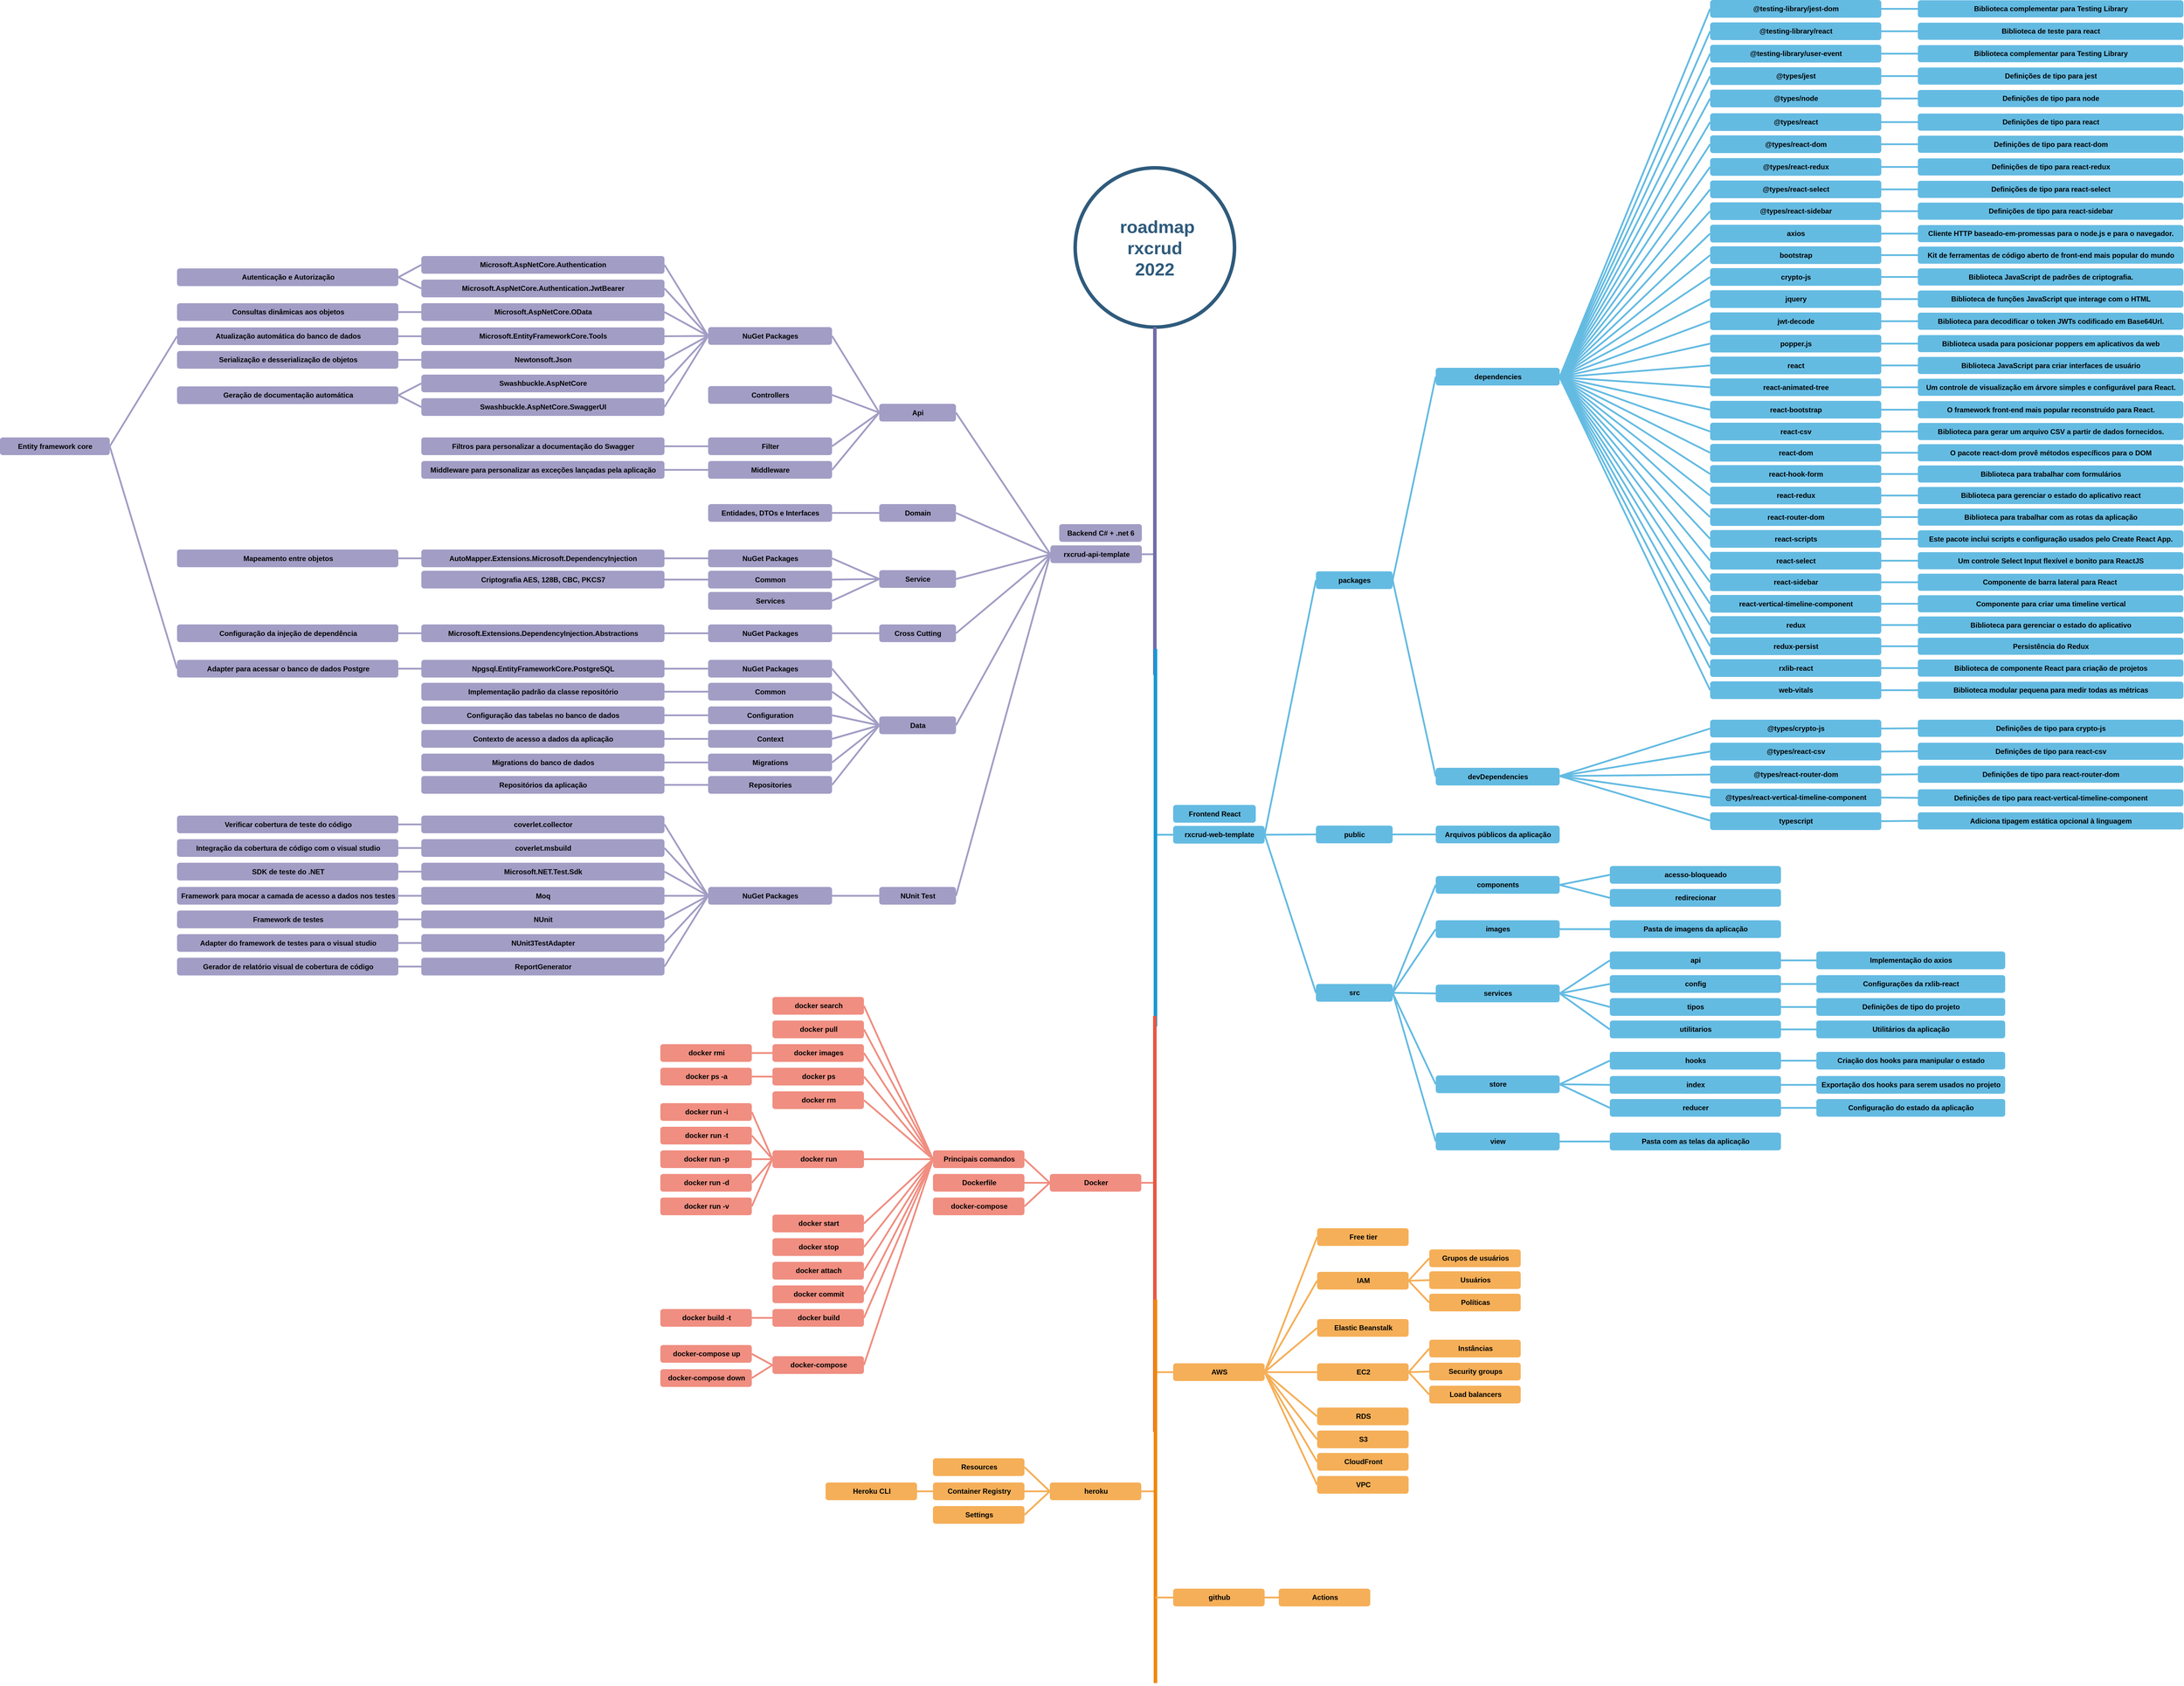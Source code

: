 <mxfile version="17.4.6" type="device"><diagram id="HitZDERjjFtMxz5OoKNl" name="roadmap"><mxGraphModel dx="6619" dy="3714" grid="1" gridSize="10" guides="1" tooltips="1" connect="1" arrows="1" fold="1" page="1" pageScale="1" pageWidth="1169" pageHeight="827" math="0" shadow="0"><root><mxCell id="0"/><mxCell id="1" parent="0"/><mxCell id="IC9aMkQIPOLM20jG0V2U-1" value="&amp;nbsp;roadmap&lt;br&gt;rxcrud&lt;br&gt;2022" style="ellipse;whiteSpace=wrap;html=1;shadow=0;fontFamily=Helvetica;fontSize=30;fontColor=#2F5B7C;align=center;strokeColor=#2F5B7C;strokeWidth=6;fillColor=#FFFFFF;fontStyle=1;gradientColor=none;" parent="1" vertex="1"><mxGeometry x="1174" y="-294.5" width="270" height="270" as="geometry"/></mxCell><mxCell id="IC9aMkQIPOLM20jG0V2U-3" value="&lt;font color=&quot;#000000&quot;&gt;&lt;b&gt;Backend C# + .net 6&lt;/b&gt;&lt;/font&gt;" style="rounded=1;fillColor=#a29dc5;strokeColor=none;strokeWidth=3;shadow=0;html=1;fontColor=#FFFFFF;" parent="1" vertex="1"><mxGeometry x="1147" y="309.5" width="140" height="30" as="geometry"/></mxCell><mxCell id="IC9aMkQIPOLM20jG0V2U-5" value="&lt;font color=&quot;#000000&quot;&gt;&lt;b&gt;rxcrud-api-template&lt;/b&gt;&lt;/font&gt;" style="rounded=1;fillColor=#a29dc5;strokeColor=none;strokeWidth=3;shadow=0;html=1;fontColor=#FFFFFF;" parent="1" vertex="1"><mxGeometry x="1132" y="345.5" width="155" height="30" as="geometry"/></mxCell><mxCell id="IC9aMkQIPOLM20jG0V2U-8" value="" style="edgeStyle=none;endArrow=none;strokeWidth=3;strokeColor=#A29DC5;html=1;exitX=1;exitY=0.5;exitDx=0;exitDy=0;" parent="1" source="IC9aMkQIPOLM20jG0V2U-5" edge="1"><mxGeometry x="-653.52" y="-689.5" width="100" height="100" as="geometry"><mxPoint x="1267.997" y="364.743" as="sourcePoint"/><mxPoint x="1308" y="360.5" as="targetPoint"/></mxGeometry></mxCell><mxCell id="IC9aMkQIPOLM20jG0V2U-2" style="endArrow=none;strokeWidth=6;strokeColor=#736CA8;html=1;entryX=0.5;entryY=1;entryDx=0;entryDy=0;" parent="1" target="IC9aMkQIPOLM20jG0V2U-1" edge="1"><mxGeometry relative="1" as="geometry"><mxPoint x="1309" y="565" as="sourcePoint"/><mxPoint x="1057.998" y="205.499" as="targetPoint"/></mxGeometry></mxCell><mxCell id="IC9aMkQIPOLM20jG0V2U-9" value="&lt;font color=&quot;#000000&quot;&gt;&lt;b&gt;Api&lt;/b&gt;&lt;/font&gt;" style="rounded=1;fillColor=#a29dc5;strokeColor=none;strokeWidth=3;shadow=0;html=1;fontColor=#FFFFFF;" parent="1" vertex="1"><mxGeometry x="842" y="105.5" width="130" height="30" as="geometry"/></mxCell><mxCell id="IC9aMkQIPOLM20jG0V2U-10" value="&lt;font color=&quot;#000000&quot;&gt;&lt;b&gt;Domain&lt;/b&gt;&lt;/font&gt;" style="rounded=1;fillColor=#a29dc5;strokeColor=none;strokeWidth=3;shadow=0;html=1;fontColor=#FFFFFF;" parent="1" vertex="1"><mxGeometry x="842" y="275.5" width="130" height="30" as="geometry"/></mxCell><mxCell id="IC9aMkQIPOLM20jG0V2U-11" value="&lt;font color=&quot;#000000&quot;&gt;&lt;b&gt;Service&lt;/b&gt;&lt;/font&gt;" style="rounded=1;fillColor=#a29dc5;strokeColor=none;strokeWidth=3;shadow=0;html=1;fontColor=#FFFFFF;" parent="1" vertex="1"><mxGeometry x="842" y="387.5" width="130" height="30" as="geometry"/></mxCell><mxCell id="IC9aMkQIPOLM20jG0V2U-12" value="&lt;font color=&quot;#000000&quot;&gt;&lt;b&gt;Cross Cutting&lt;/b&gt;&lt;/font&gt;" style="rounded=1;fillColor=#a29dc5;strokeColor=none;strokeWidth=3;shadow=0;html=1;fontColor=#FFFFFF;" parent="1" vertex="1"><mxGeometry x="842" y="479.5" width="130" height="30" as="geometry"/></mxCell><mxCell id="IC9aMkQIPOLM20jG0V2U-13" value="&lt;font color=&quot;#000000&quot;&gt;&lt;b&gt;Data&lt;/b&gt;&lt;/font&gt;" style="rounded=1;fillColor=#a29dc5;strokeColor=none;strokeWidth=3;shadow=0;html=1;fontColor=#FFFFFF;" parent="1" vertex="1"><mxGeometry x="842" y="635.5" width="130" height="30" as="geometry"/></mxCell><mxCell id="IC9aMkQIPOLM20jG0V2U-14" value="&lt;font color=&quot;#000000&quot;&gt;&lt;b&gt;NUnit Test&lt;/b&gt;&lt;/font&gt;" style="rounded=1;fillColor=#a29dc5;strokeColor=none;strokeWidth=3;shadow=0;html=1;fontColor=#FFFFFF;" parent="1" vertex="1"><mxGeometry x="842" y="924.5" width="130" height="30" as="geometry"/></mxCell><mxCell id="IC9aMkQIPOLM20jG0V2U-15" value="" style="edgeStyle=none;endArrow=none;strokeWidth=3;strokeColor=#A29DC5;html=1;entryX=0;entryY=0.5;entryDx=0;entryDy=0;exitX=1;exitY=0.5;exitDx=0;exitDy=0;" parent="1" source="IC9aMkQIPOLM20jG0V2U-11" target="IC9aMkQIPOLM20jG0V2U-5" edge="1"><mxGeometry x="-624.52" y="-679.5" width="100" height="100" as="geometry"><mxPoint x="1101" y="265.5" as="sourcePoint"/><mxPoint x="1337" y="370.5" as="targetPoint"/></mxGeometry></mxCell><mxCell id="IC9aMkQIPOLM20jG0V2U-16" value="" style="edgeStyle=none;endArrow=none;strokeWidth=3;strokeColor=#A29DC5;html=1;entryX=0;entryY=0.5;entryDx=0;entryDy=0;exitX=1;exitY=0.5;exitDx=0;exitDy=0;" parent="1" source="IC9aMkQIPOLM20jG0V2U-12" target="IC9aMkQIPOLM20jG0V2U-5" edge="1"><mxGeometry x="-614.52" y="-669.5" width="100" height="100" as="geometry"><mxPoint x="1097" y="351.5" as="sourcePoint"/><mxPoint x="1167" y="370.5" as="targetPoint"/></mxGeometry></mxCell><mxCell id="IC9aMkQIPOLM20jG0V2U-17" value="" style="edgeStyle=none;endArrow=none;strokeWidth=3;strokeColor=#A29DC5;html=1;entryX=0;entryY=0.5;entryDx=0;entryDy=0;exitX=1;exitY=0.5;exitDx=0;exitDy=0;" parent="1" source="IC9aMkQIPOLM20jG0V2U-10" target="IC9aMkQIPOLM20jG0V2U-5" edge="1"><mxGeometry x="-614.52" y="-669.5" width="100" height="100" as="geometry"><mxPoint x="1097" y="351.5" as="sourcePoint"/><mxPoint x="1167" y="370.5" as="targetPoint"/></mxGeometry></mxCell><mxCell id="IC9aMkQIPOLM20jG0V2U-18" value="" style="edgeStyle=none;endArrow=none;strokeWidth=3;strokeColor=#A29DC5;html=1;entryX=0;entryY=0.5;entryDx=0;entryDy=0;exitX=1;exitY=0.5;exitDx=0;exitDy=0;" parent="1" source="IC9aMkQIPOLM20jG0V2U-9" target="IC9aMkQIPOLM20jG0V2U-5" edge="1"><mxGeometry x="-604.52" y="-659.5" width="100" height="100" as="geometry"><mxPoint x="1097" y="311.5" as="sourcePoint"/><mxPoint x="1167" y="370.5" as="targetPoint"/></mxGeometry></mxCell><mxCell id="IC9aMkQIPOLM20jG0V2U-19" value="" style="edgeStyle=none;endArrow=none;strokeWidth=3;strokeColor=#A29DC5;html=1;entryX=0;entryY=0.5;entryDx=0;entryDy=0;exitX=1;exitY=0.5;exitDx=0;exitDy=0;" parent="1" source="IC9aMkQIPOLM20jG0V2U-13" target="IC9aMkQIPOLM20jG0V2U-5" edge="1"><mxGeometry x="-604.52" y="-659.5" width="100" height="100" as="geometry"><mxPoint x="1097" y="391.5" as="sourcePoint"/><mxPoint x="1167" y="370.5" as="targetPoint"/></mxGeometry></mxCell><mxCell id="IC9aMkQIPOLM20jG0V2U-20" value="" style="edgeStyle=none;endArrow=none;strokeWidth=3;strokeColor=#A29DC5;html=1;entryX=0;entryY=0.5;entryDx=0;entryDy=0;exitX=1;exitY=0.5;exitDx=0;exitDy=0;" parent="1" source="IC9aMkQIPOLM20jG0V2U-14" target="IC9aMkQIPOLM20jG0V2U-5" edge="1"><mxGeometry x="-594.52" y="-649.5" width="100" height="100" as="geometry"><mxPoint x="1097" y="431.5" as="sourcePoint"/><mxPoint x="1167" y="370.5" as="targetPoint"/></mxGeometry></mxCell><mxCell id="IC9aMkQIPOLM20jG0V2U-21" value="&lt;font color=&quot;#000000&quot;&gt;&lt;b&gt;Microsoft.AspNetCore.Authentication&lt;/b&gt;&lt;/font&gt;" style="rounded=1;fillColor=#a29dc5;strokeColor=none;strokeWidth=3;shadow=0;html=1;fontColor=#FFFFFF;" parent="1" vertex="1"><mxGeometry x="66" y="-145" width="412" height="30" as="geometry"/></mxCell><mxCell id="IC9aMkQIPOLM20jG0V2U-22" value="&lt;font color=&quot;#000000&quot;&gt;&lt;b&gt;Microsoft.AspNetCore.Authentication.JwtBearer&lt;/b&gt;&lt;/font&gt;" style="rounded=1;fillColor=#a29dc5;strokeColor=none;strokeWidth=3;shadow=0;html=1;fontColor=#FFFFFF;" parent="1" vertex="1"><mxGeometry x="66" y="-105" width="412" height="30" as="geometry"/></mxCell><mxCell id="IC9aMkQIPOLM20jG0V2U-23" value="&lt;font color=&quot;#000000&quot;&gt;&lt;b&gt;Microsoft.AspNetCore.OData&lt;/b&gt;&lt;/font&gt;" style="rounded=1;fillColor=#a29dc5;strokeColor=none;strokeWidth=3;shadow=0;html=1;fontColor=#FFFFFF;" parent="1" vertex="1"><mxGeometry x="66" y="-65" width="412" height="30" as="geometry"/></mxCell><mxCell id="IC9aMkQIPOLM20jG0V2U-26" value="&lt;font color=&quot;#000000&quot;&gt;&lt;b&gt;Microsoft.EntityFrameworkCore.Tools&lt;/b&gt;&lt;/font&gt;" style="rounded=1;fillColor=#a29dc5;strokeColor=none;strokeWidth=3;shadow=0;html=1;fontColor=#FFFFFF;" parent="1" vertex="1"><mxGeometry x="66" y="-24" width="412" height="30" as="geometry"/></mxCell><mxCell id="IC9aMkQIPOLM20jG0V2U-27" value="&lt;font color=&quot;#000000&quot;&gt;&lt;b&gt;Newtonsoft.Json&lt;/b&gt;&lt;/font&gt;" style="rounded=1;fillColor=#a29dc5;strokeColor=none;strokeWidth=3;shadow=0;html=1;fontColor=#FFFFFF;" parent="1" vertex="1"><mxGeometry x="66" y="16" width="412" height="30" as="geometry"/></mxCell><mxCell id="IC9aMkQIPOLM20jG0V2U-28" value="&lt;font color=&quot;#000000&quot;&gt;&lt;b&gt;Swashbuckle.AspNetCore&lt;/b&gt;&lt;/font&gt;" style="rounded=1;fillColor=#a29dc5;strokeColor=none;strokeWidth=3;shadow=0;html=1;fontColor=#FFFFFF;" parent="1" vertex="1"><mxGeometry x="66" y="56" width="412" height="30" as="geometry"/></mxCell><mxCell id="IC9aMkQIPOLM20jG0V2U-29" value="&lt;font color=&quot;#000000&quot;&gt;&lt;b&gt;Swashbuckle.AspNetCore.SwaggerUI&lt;/b&gt;&lt;/font&gt;" style="rounded=1;fillColor=#a29dc5;strokeColor=none;strokeWidth=3;shadow=0;html=1;fontColor=#FFFFFF;" parent="1" vertex="1"><mxGeometry x="66" y="96" width="412" height="30" as="geometry"/></mxCell><mxCell id="IC9aMkQIPOLM20jG0V2U-37" value="&lt;font color=&quot;#000000&quot;&gt;&lt;b&gt;Autenticação e Autorização&lt;/b&gt;&lt;/font&gt;" style="rounded=1;fillColor=#a29dc5;strokeColor=none;strokeWidth=3;shadow=0;html=1;fontColor=#FFFFFF;" parent="1" vertex="1"><mxGeometry x="-348" y="-124" width="375" height="30" as="geometry"/></mxCell><mxCell id="IC9aMkQIPOLM20jG0V2U-38" value="" style="edgeStyle=none;endArrow=none;strokeWidth=3;strokeColor=#A29DC5;html=1;entryX=0;entryY=0.5;entryDx=0;entryDy=0;exitX=1;exitY=0.5;exitDx=0;exitDy=0;" parent="1" source="IC9aMkQIPOLM20jG0V2U-37" target="IC9aMkQIPOLM20jG0V2U-21" edge="1"><mxGeometry x="-868.52" y="-769" width="100" height="100" as="geometry"><mxPoint x="488.0" y="-120" as="sourcePoint"/><mxPoint x="568" y="1" as="targetPoint"/></mxGeometry></mxCell><mxCell id="IC9aMkQIPOLM20jG0V2U-39" value="" style="edgeStyle=none;endArrow=none;strokeWidth=3;strokeColor=#A29DC5;html=1;entryX=0;entryY=0.5;entryDx=0;entryDy=0;exitX=1;exitY=0.5;exitDx=0;exitDy=0;" parent="1" source="IC9aMkQIPOLM20jG0V2U-37" target="IC9aMkQIPOLM20jG0V2U-22" edge="1"><mxGeometry x="-858.52" y="-759" width="100" height="100" as="geometry"><mxPoint x="138" y="-99" as="sourcePoint"/><mxPoint x="198" y="-120" as="targetPoint"/></mxGeometry></mxCell><mxCell id="IC9aMkQIPOLM20jG0V2U-40" value="&lt;font color=&quot;#000000&quot;&gt;&lt;b&gt;Consultas dinâmicas aos objetos&lt;/b&gt;&lt;/font&gt;" style="rounded=1;fillColor=#a29dc5;strokeColor=none;strokeWidth=3;shadow=0;html=1;fontColor=#FFFFFF;" parent="1" vertex="1"><mxGeometry x="-348" y="-65" width="375" height="30" as="geometry"/></mxCell><mxCell id="IC9aMkQIPOLM20jG0V2U-41" value="" style="edgeStyle=none;endArrow=none;strokeWidth=3;strokeColor=#A29DC5;html=1;entryX=0;entryY=0.5;entryDx=0;entryDy=0;exitX=1;exitY=0.5;exitDx=0;exitDy=0;" parent="1" source="IC9aMkQIPOLM20jG0V2U-40" target="IC9aMkQIPOLM20jG0V2U-23" edge="1"><mxGeometry x="-848.52" y="-749" width="100" height="100" as="geometry"><mxPoint x="138" y="-99" as="sourcePoint"/><mxPoint x="198" y="-80" as="targetPoint"/></mxGeometry></mxCell><mxCell id="IC9aMkQIPOLM20jG0V2U-42" value="&lt;font color=&quot;#000000&quot;&gt;&lt;b&gt;Atualização automática do banco de dados&lt;/b&gt;&lt;/font&gt;" style="rounded=1;fillColor=#a29dc5;strokeColor=none;strokeWidth=3;shadow=0;html=1;fontColor=#FFFFFF;" parent="1" vertex="1"><mxGeometry x="-348" y="-24" width="375" height="30" as="geometry"/></mxCell><mxCell id="IC9aMkQIPOLM20jG0V2U-43" value="" style="edgeStyle=none;endArrow=none;strokeWidth=3;strokeColor=#A29DC5;html=1;entryX=0;entryY=0.5;entryDx=0;entryDy=0;exitX=1;exitY=0.5;exitDx=0;exitDy=0;" parent="1" source="IC9aMkQIPOLM20jG0V2U-42" target="IC9aMkQIPOLM20jG0V2U-26" edge="1"><mxGeometry x="-838.52" y="-739" width="100" height="100" as="geometry"><mxPoint x="138" y="-40" as="sourcePoint"/><mxPoint x="198" y="-40" as="targetPoint"/></mxGeometry></mxCell><mxCell id="IC9aMkQIPOLM20jG0V2U-44" value="&lt;font color=&quot;#000000&quot;&gt;&lt;b&gt;Serialização e desserialização de objetos&lt;/b&gt;&lt;/font&gt;" style="rounded=1;fillColor=#a29dc5;strokeColor=none;strokeWidth=3;shadow=0;html=1;fontColor=#FFFFFF;" parent="1" vertex="1"><mxGeometry x="-348" y="16" width="375" height="30" as="geometry"/></mxCell><mxCell id="IC9aMkQIPOLM20jG0V2U-45" value="" style="edgeStyle=none;endArrow=none;strokeWidth=3;strokeColor=#A29DC5;html=1;entryX=0;entryY=0.5;entryDx=0;entryDy=0;exitX=1;exitY=0.5;exitDx=0;exitDy=0;" parent="1" source="IC9aMkQIPOLM20jG0V2U-44" target="IC9aMkQIPOLM20jG0V2U-27" edge="1"><mxGeometry x="-828.52" y="-729" width="100" height="100" as="geometry"><mxPoint x="138" y="1" as="sourcePoint"/><mxPoint x="198" y="1" as="targetPoint"/></mxGeometry></mxCell><mxCell id="IC9aMkQIPOLM20jG0V2U-46" value="&lt;font color=&quot;#000000&quot;&gt;&lt;b&gt;Geração de documentação automática&lt;/b&gt;&lt;/font&gt;" style="rounded=1;fillColor=#a29dc5;strokeColor=none;strokeWidth=3;shadow=0;html=1;fontColor=#FFFFFF;" parent="1" vertex="1"><mxGeometry x="-348" y="76" width="375" height="30" as="geometry"/></mxCell><mxCell id="IC9aMkQIPOLM20jG0V2U-47" value="" style="edgeStyle=none;endArrow=none;strokeWidth=3;strokeColor=#A29DC5;html=1;entryX=0;entryY=0.5;entryDx=0;entryDy=0;exitX=1;exitY=0.5;exitDx=0;exitDy=0;" parent="1" source="IC9aMkQIPOLM20jG0V2U-46" target="IC9aMkQIPOLM20jG0V2U-28" edge="1"><mxGeometry x="-818.52" y="-719" width="100" height="100" as="geometry"><mxPoint x="138" y="41" as="sourcePoint"/><mxPoint x="198" y="41" as="targetPoint"/></mxGeometry></mxCell><mxCell id="IC9aMkQIPOLM20jG0V2U-48" value="" style="edgeStyle=none;endArrow=none;strokeWidth=3;strokeColor=#A29DC5;html=1;entryX=0;entryY=0.5;entryDx=0;entryDy=0;exitX=1;exitY=0.5;exitDx=0;exitDy=0;" parent="1" source="IC9aMkQIPOLM20jG0V2U-46" target="IC9aMkQIPOLM20jG0V2U-29" edge="1"><mxGeometry x="-808.52" y="-709" width="100" height="100" as="geometry"><mxPoint x="138" y="101.0" as="sourcePoint"/><mxPoint x="198" y="81.0" as="targetPoint"/></mxGeometry></mxCell><mxCell id="IC9aMkQIPOLM20jG0V2U-49" value="&lt;font color=&quot;#000000&quot;&gt;&lt;b&gt;Entidades, DTOs e Interfaces&lt;/b&gt;&lt;/font&gt;" style="rounded=1;fillColor=#a29dc5;strokeColor=none;strokeWidth=3;shadow=0;html=1;fontColor=#FFFFFF;" parent="1" vertex="1"><mxGeometry x="552" y="275.5" width="210" height="30" as="geometry"/></mxCell><mxCell id="IC9aMkQIPOLM20jG0V2U-51" value="&lt;font color=&quot;#000000&quot;&gt;&lt;b&gt;AutoMapper.Extensions.Microsoft.DependencyInjection&lt;/b&gt;&lt;/font&gt;" style="rounded=1;fillColor=#a29dc5;strokeColor=none;strokeWidth=3;shadow=0;html=1;fontColor=#FFFFFF;" parent="1" vertex="1"><mxGeometry x="66" y="352.5" width="412" height="30" as="geometry"/></mxCell><mxCell id="IC9aMkQIPOLM20jG0V2U-53" value="&lt;font color=&quot;#000000&quot;&gt;&lt;b&gt;Mapeamento entre objetos&lt;/b&gt;&lt;/font&gt;" style="rounded=1;fillColor=#a29dc5;strokeColor=none;strokeWidth=3;shadow=0;html=1;fontColor=#FFFFFF;" parent="1" vertex="1"><mxGeometry x="-348" y="352.5" width="375" height="30" as="geometry"/></mxCell><mxCell id="IC9aMkQIPOLM20jG0V2U-54" value="" style="edgeStyle=none;endArrow=none;strokeWidth=3;strokeColor=#A29DC5;html=1;entryX=0;entryY=0.5;entryDx=0;entryDy=0;exitX=1;exitY=0.5;exitDx=0;exitDy=0;" parent="1" source="IC9aMkQIPOLM20jG0V2U-53" target="IC9aMkQIPOLM20jG0V2U-51" edge="1"><mxGeometry x="-786.52" y="-556.5" width="100" height="100" as="geometry"><mxPoint x="88" y="203.5" as="sourcePoint"/><mxPoint x="170" y="203.5" as="targetPoint"/></mxGeometry></mxCell><mxCell id="IC9aMkQIPOLM20jG0V2U-55" value="&lt;font color=&quot;#000000&quot;&gt;&lt;b&gt;NuGet Packages&lt;/b&gt;&lt;/font&gt;" style="rounded=1;fillColor=#a29dc5;strokeColor=none;strokeWidth=3;shadow=0;html=1;fontColor=#FFFFFF;" parent="1" vertex="1"><mxGeometry x="552" y="-24.5" width="210" height="30" as="geometry"/></mxCell><mxCell id="IC9aMkQIPOLM20jG0V2U-57" value="&lt;font color=&quot;#000000&quot;&gt;&lt;b&gt;Controllers&lt;/b&gt;&lt;/font&gt;" style="rounded=1;fillColor=#a29dc5;strokeColor=none;strokeWidth=3;shadow=0;html=1;fontColor=#FFFFFF;" parent="1" vertex="1"><mxGeometry x="552" y="75.5" width="210" height="30" as="geometry"/></mxCell><mxCell id="IC9aMkQIPOLM20jG0V2U-58" value="&lt;font color=&quot;#000000&quot;&gt;&lt;b&gt;Filter&lt;/b&gt;&lt;/font&gt;" style="rounded=1;fillColor=#a29dc5;strokeColor=none;strokeWidth=3;shadow=0;html=1;fontColor=#FFFFFF;" parent="1" vertex="1"><mxGeometry x="552" y="162.5" width="210" height="30" as="geometry"/></mxCell><mxCell id="IC9aMkQIPOLM20jG0V2U-59" value="&lt;font color=&quot;#000000&quot;&gt;&lt;b&gt;Middleware&lt;/b&gt;&lt;/font&gt;" style="rounded=1;fillColor=#a29dc5;strokeColor=none;strokeWidth=3;shadow=0;html=1;fontColor=#FFFFFF;" parent="1" vertex="1"><mxGeometry x="552" y="202.5" width="210" height="30" as="geometry"/></mxCell><mxCell id="IC9aMkQIPOLM20jG0V2U-60" value="" style="edgeStyle=none;endArrow=none;strokeWidth=3;strokeColor=#A29DC5;html=1;exitX=1;exitY=0.5;exitDx=0;exitDy=0;entryX=0;entryY=0.5;entryDx=0;entryDy=0;" parent="1" source="IC9aMkQIPOLM20jG0V2U-55" target="IC9aMkQIPOLM20jG0V2U-9" edge="1"><mxGeometry x="-504.52" y="-649.98" width="100" height="100" as="geometry"><mxPoint x="782" y="220.02" as="sourcePoint"/><mxPoint x="862" y="220.02" as="targetPoint"/></mxGeometry></mxCell><mxCell id="IC9aMkQIPOLM20jG0V2U-61" value="" style="edgeStyle=none;endArrow=none;strokeWidth=3;strokeColor=#A29DC5;html=1;exitX=1;exitY=0.5;exitDx=0;exitDy=0;entryX=0;entryY=0.5;entryDx=0;entryDy=0;" parent="1" source="IC9aMkQIPOLM20jG0V2U-57" target="IC9aMkQIPOLM20jG0V2U-9" edge="1"><mxGeometry x="-494.52" y="-639.98" width="100" height="100" as="geometry"><mxPoint x="772" y="71.5" as="sourcePoint"/><mxPoint x="852" y="130.5" as="targetPoint"/></mxGeometry></mxCell><mxCell id="IC9aMkQIPOLM20jG0V2U-62" value="" style="edgeStyle=none;endArrow=none;strokeWidth=3;strokeColor=#A29DC5;html=1;exitX=1;exitY=0.5;exitDx=0;exitDy=0;entryX=0;entryY=0.5;entryDx=0;entryDy=0;" parent="1" source="IC9aMkQIPOLM20jG0V2U-58" target="IC9aMkQIPOLM20jG0V2U-9" edge="1"><mxGeometry x="-454.52" y="-562.98" width="100" height="100" as="geometry"><mxPoint x="802" y="179.5" as="sourcePoint"/><mxPoint x="882" y="197.5" as="targetPoint"/></mxGeometry></mxCell><mxCell id="IC9aMkQIPOLM20jG0V2U-63" value="" style="edgeStyle=none;endArrow=none;strokeWidth=3;strokeColor=#A29DC5;html=1;exitX=1;exitY=0.5;exitDx=0;exitDy=0;entryX=0;entryY=0.5;entryDx=0;entryDy=0;" parent="1" source="IC9aMkQIPOLM20jG0V2U-59" target="IC9aMkQIPOLM20jG0V2U-9" edge="1"><mxGeometry x="-444.52" y="-552.98" width="100" height="100" as="geometry"><mxPoint x="772" y="152.5" as="sourcePoint"/><mxPoint x="852" y="130.5" as="targetPoint"/></mxGeometry></mxCell><mxCell id="IC9aMkQIPOLM20jG0V2U-64" value="" style="edgeStyle=none;endArrow=none;strokeWidth=3;strokeColor=#A29DC5;html=1;exitX=1;exitY=0.5;exitDx=0;exitDy=0;entryX=0;entryY=0.5;entryDx=0;entryDy=0;" parent="1" source="IC9aMkQIPOLM20jG0V2U-21" target="IC9aMkQIPOLM20jG0V2U-55" edge="1"><mxGeometry x="-454.52" y="-694.48" width="100" height="100" as="geometry"><mxPoint x="812" y="-54" as="sourcePoint"/><mxPoint x="892" y="76" as="targetPoint"/></mxGeometry></mxCell><mxCell id="IC9aMkQIPOLM20jG0V2U-65" value="" style="edgeStyle=none;endArrow=none;strokeWidth=3;strokeColor=#A29DC5;html=1;exitX=1;exitY=0.5;exitDx=0;exitDy=0;entryX=0;entryY=0.5;entryDx=0;entryDy=0;" parent="1" source="IC9aMkQIPOLM20jG0V2U-22" target="IC9aMkQIPOLM20jG0V2U-55" edge="1"><mxGeometry x="-444.52" y="-684.48" width="100" height="100" as="geometry"><mxPoint x="524" y="-120" as="sourcePoint"/><mxPoint x="602" y="0.5" as="targetPoint"/></mxGeometry></mxCell><mxCell id="IC9aMkQIPOLM20jG0V2U-67" value="" style="edgeStyle=none;endArrow=none;strokeWidth=3;strokeColor=#A29DC5;html=1;exitX=1;exitY=0.5;exitDx=0;exitDy=0;entryX=0;entryY=0.5;entryDx=0;entryDy=0;" parent="1" source="IC9aMkQIPOLM20jG0V2U-23" target="IC9aMkQIPOLM20jG0V2U-55" edge="1"><mxGeometry x="-326.52" y="-733.73" width="100" height="100" as="geometry"><mxPoint x="632" y="-139.25" as="sourcePoint"/><mxPoint x="710" y="-58.75" as="targetPoint"/></mxGeometry></mxCell><mxCell id="IC9aMkQIPOLM20jG0V2U-68" value="" style="edgeStyle=none;endArrow=none;strokeWidth=3;strokeColor=#A29DC5;html=1;exitX=1;exitY=0.5;exitDx=0;exitDy=0;entryX=0;entryY=0.5;entryDx=0;entryDy=0;" parent="1" source="IC9aMkQIPOLM20jG0V2U-26" target="IC9aMkQIPOLM20jG0V2U-55" edge="1"><mxGeometry x="-326.52" y="-733.73" width="100" height="100" as="geometry"><mxPoint x="632" y="-139.25" as="sourcePoint"/><mxPoint x="710" y="-58.75" as="targetPoint"/></mxGeometry></mxCell><mxCell id="IC9aMkQIPOLM20jG0V2U-69" value="" style="edgeStyle=none;endArrow=none;strokeWidth=3;strokeColor=#A29DC5;html=1;exitX=1;exitY=0.5;exitDx=0;exitDy=0;entryX=0;entryY=0.5;entryDx=0;entryDy=0;" parent="1" source="IC9aMkQIPOLM20jG0V2U-27" target="IC9aMkQIPOLM20jG0V2U-55" edge="1"><mxGeometry x="-326.52" y="-733.73" width="100" height="100" as="geometry"><mxPoint x="632" y="-139.25" as="sourcePoint"/><mxPoint x="710" y="-58.75" as="targetPoint"/></mxGeometry></mxCell><mxCell id="IC9aMkQIPOLM20jG0V2U-70" value="" style="edgeStyle=none;endArrow=none;strokeWidth=3;strokeColor=#A29DC5;html=1;exitX=1;exitY=0.5;exitDx=0;exitDy=0;entryX=0;entryY=0.5;entryDx=0;entryDy=0;" parent="1" source="IC9aMkQIPOLM20jG0V2U-28" target="IC9aMkQIPOLM20jG0V2U-55" edge="1"><mxGeometry x="-326.52" y="-733.73" width="100" height="100" as="geometry"><mxPoint x="632" y="-139.25" as="sourcePoint"/><mxPoint x="710" y="-58.75" as="targetPoint"/></mxGeometry></mxCell><mxCell id="IC9aMkQIPOLM20jG0V2U-71" value="" style="edgeStyle=none;endArrow=none;strokeWidth=3;strokeColor=#A29DC5;html=1;exitX=1;exitY=0.5;exitDx=0;exitDy=0;entryX=0;entryY=0.5;entryDx=0;entryDy=0;" parent="1" source="IC9aMkQIPOLM20jG0V2U-29" target="IC9aMkQIPOLM20jG0V2U-55" edge="1"><mxGeometry x="-316.52" y="-723.73" width="100" height="100" as="geometry"><mxPoint x="524" y="81" as="sourcePoint"/><mxPoint x="602" y="0.5" as="targetPoint"/></mxGeometry></mxCell><mxCell id="IC9aMkQIPOLM20jG0V2U-72" value="&lt;font color=&quot;#000000&quot;&gt;&lt;b&gt;Filtros para personalizar a documentação do Swagger&lt;/b&gt;&lt;/font&gt;" style="rounded=1;fillColor=#a29dc5;strokeColor=none;strokeWidth=3;shadow=0;html=1;fontColor=#FFFFFF;" parent="1" vertex="1"><mxGeometry x="66" y="162.5" width="412" height="30" as="geometry"/></mxCell><mxCell id="IC9aMkQIPOLM20jG0V2U-73" value="" style="edgeStyle=none;endArrow=none;strokeWidth=3;strokeColor=#A29DC5;html=1;exitX=1;exitY=0.5;exitDx=0;exitDy=0;entryX=0;entryY=0.5;entryDx=0;entryDy=0;" parent="1" source="IC9aMkQIPOLM20jG0V2U-72" target="IC9aMkQIPOLM20jG0V2U-58" edge="1"><mxGeometry x="-306.52" y="-697.73" width="100" height="100" as="geometry"><mxPoint x="524" y="137" as="sourcePoint"/><mxPoint x="602" y="16.5" as="targetPoint"/></mxGeometry></mxCell><mxCell id="IC9aMkQIPOLM20jG0V2U-74" value="&lt;font color=&quot;#000000&quot;&gt;&lt;b&gt;Middleware para personalizar as exceções lançadas pela aplicação&lt;/b&gt;&lt;/font&gt;" style="rounded=1;fillColor=#a29dc5;strokeColor=none;strokeWidth=3;shadow=0;html=1;fontColor=#FFFFFF;" parent="1" vertex="1"><mxGeometry x="66" y="202.5" width="412" height="30" as="geometry"/></mxCell><mxCell id="IC9aMkQIPOLM20jG0V2U-75" value="" style="edgeStyle=none;endArrow=none;strokeWidth=3;strokeColor=#A29DC5;html=1;exitX=1;exitY=0.5;exitDx=0;exitDy=0;entryX=0;entryY=0.5;entryDx=0;entryDy=0;" parent="1" source="IC9aMkQIPOLM20jG0V2U-74" target="IC9aMkQIPOLM20jG0V2U-59" edge="1"><mxGeometry x="-296.52" y="-687.73" width="100" height="100" as="geometry"><mxPoint x="524" y="187.5" as="sourcePoint"/><mxPoint x="602" y="187.5" as="targetPoint"/></mxGeometry></mxCell><mxCell id="IC9aMkQIPOLM20jG0V2U-76" value="" style="edgeStyle=none;endArrow=none;strokeWidth=3;strokeColor=#A29DC5;html=1;exitX=1;exitY=0.5;exitDx=0;exitDy=0;entryX=0;entryY=0.5;entryDx=0;entryDy=0;" parent="1" source="IC9aMkQIPOLM20jG0V2U-49" target="IC9aMkQIPOLM20jG0V2U-10" edge="1"><mxGeometry x="-434.52" y="-542.98" width="100" height="100" as="geometry"><mxPoint x="772" y="211.5" as="sourcePoint"/><mxPoint x="852" y="130.5" as="targetPoint"/></mxGeometry></mxCell><mxCell id="IC9aMkQIPOLM20jG0V2U-77" value="&lt;b style=&quot;color: rgb(0 , 0 , 0)&quot;&gt;NuGet Packages&lt;/b&gt;" style="rounded=1;fillColor=#a29dc5;strokeColor=none;strokeWidth=3;shadow=0;html=1;fontColor=#FFFFFF;" parent="1" vertex="1"><mxGeometry x="552" y="352.5" width="210" height="30" as="geometry"/></mxCell><mxCell id="IC9aMkQIPOLM20jG0V2U-78" value="&lt;font color=&quot;#000000&quot;&gt;&lt;b&gt;Common&lt;/b&gt;&lt;/font&gt;" style="rounded=1;fillColor=#a29dc5;strokeColor=none;strokeWidth=3;shadow=0;html=1;fontColor=#FFFFFF;" parent="1" vertex="1"><mxGeometry x="552" y="388.5" width="210" height="30" as="geometry"/></mxCell><mxCell id="IC9aMkQIPOLM20jG0V2U-79" value="&lt;font color=&quot;#000000&quot;&gt;&lt;b&gt;Services&lt;/b&gt;&lt;/font&gt;" style="rounded=1;fillColor=#a29dc5;strokeColor=none;strokeWidth=3;shadow=0;html=1;fontColor=#FFFFFF;" parent="1" vertex="1"><mxGeometry x="552" y="424.5" width="210" height="30" as="geometry"/></mxCell><mxCell id="IC9aMkQIPOLM20jG0V2U-80" value="" style="edgeStyle=none;endArrow=none;strokeWidth=3;strokeColor=#A29DC5;html=1;exitX=1;exitY=0.5;exitDx=0;exitDy=0;entryX=0;entryY=0.5;entryDx=0;entryDy=0;" parent="1" source="IC9aMkQIPOLM20jG0V2U-77" target="IC9aMkQIPOLM20jG0V2U-11" edge="1"><mxGeometry x="-424.52" y="-499.98" width="100" height="100" as="geometry"><mxPoint x="772" y="333.5" as="sourcePoint"/><mxPoint x="852" y="333.5" as="targetPoint"/></mxGeometry></mxCell><mxCell id="IC9aMkQIPOLM20jG0V2U-81" value="" style="edgeStyle=none;endArrow=none;strokeWidth=3;strokeColor=#A29DC5;html=1;exitX=1;exitY=0.5;exitDx=0;exitDy=0;entryX=0;entryY=0.5;entryDx=0;entryDy=0;" parent="1" source="IC9aMkQIPOLM20jG0V2U-78" target="IC9aMkQIPOLM20jG0V2U-11" edge="1"><mxGeometry x="-424.52" y="-499.98" width="100" height="100" as="geometry"><mxPoint x="772" y="333.5" as="sourcePoint"/><mxPoint x="852" y="333.5" as="targetPoint"/></mxGeometry></mxCell><mxCell id="IC9aMkQIPOLM20jG0V2U-82" value="" style="edgeStyle=none;endArrow=none;strokeWidth=3;strokeColor=#A29DC5;html=1;exitX=1;exitY=0.5;exitDx=0;exitDy=0;entryX=0;entryY=0.5;entryDx=0;entryDy=0;" parent="1" source="IC9aMkQIPOLM20jG0V2U-79" target="IC9aMkQIPOLM20jG0V2U-11" edge="1"><mxGeometry x="-424.52" y="-499.98" width="100" height="100" as="geometry"><mxPoint x="772" y="333.5" as="sourcePoint"/><mxPoint x="852" y="333.5" as="targetPoint"/></mxGeometry></mxCell><mxCell id="IC9aMkQIPOLM20jG0V2U-83" value="" style="edgeStyle=none;endArrow=none;strokeWidth=3;strokeColor=#A29DC5;html=1;exitX=1;exitY=0.5;exitDx=0;exitDy=0;entryX=0;entryY=0.5;entryDx=0;entryDy=0;" parent="1" source="IC9aMkQIPOLM20jG0V2U-51" target="IC9aMkQIPOLM20jG0V2U-77" edge="1"><mxGeometry x="-286.52" y="-660.73" width="100" height="100" as="geometry"><mxPoint x="488.0" y="244.5" as="sourcePoint"/><mxPoint x="562" y="244.5" as="targetPoint"/></mxGeometry></mxCell><mxCell id="IC9aMkQIPOLM20jG0V2U-84" value="&lt;font color=&quot;#000000&quot;&gt;&lt;b&gt;Criptografia AES, 128B, CBC, PKCS7&lt;/b&gt;&lt;/font&gt;" style="rounded=1;fillColor=#a29dc5;strokeColor=none;strokeWidth=3;shadow=0;html=1;fontColor=#FFFFFF;" parent="1" vertex="1"><mxGeometry x="66" y="388.5" width="412" height="30" as="geometry"/></mxCell><mxCell id="IC9aMkQIPOLM20jG0V2U-85" value="" style="edgeStyle=none;endArrow=none;strokeWidth=3;strokeColor=#A29DC5;html=1;exitX=1;exitY=0.5;exitDx=0;exitDy=0;entryX=0;entryY=0.5;entryDx=0;entryDy=0;" parent="1" source="IC9aMkQIPOLM20jG0V2U-84" target="IC9aMkQIPOLM20jG0V2U-78" edge="1"><mxGeometry x="-276.52" y="-650.73" width="100" height="100" as="geometry"><mxPoint x="488.0" y="377.5" as="sourcePoint"/><mxPoint x="562" y="377.5" as="targetPoint"/></mxGeometry></mxCell><mxCell id="IC9aMkQIPOLM20jG0V2U-86" value="&lt;b style=&quot;color: rgb(0 , 0 , 0)&quot;&gt;NuGet Packages&lt;/b&gt;" style="rounded=1;fillColor=#a29dc5;strokeColor=none;strokeWidth=3;shadow=0;html=1;fontColor=#FFFFFF;" parent="1" vertex="1"><mxGeometry x="552" y="479.5" width="210" height="30" as="geometry"/></mxCell><mxCell id="IC9aMkQIPOLM20jG0V2U-87" value="" style="edgeStyle=none;endArrow=none;strokeWidth=3;strokeColor=#A29DC5;html=1;exitX=1;exitY=0.5;exitDx=0;exitDy=0;entryX=0;entryY=0.5;entryDx=0;entryDy=0;" parent="1" source="IC9aMkQIPOLM20jG0V2U-86" target="IC9aMkQIPOLM20jG0V2U-12" edge="1"><mxGeometry x="-424.52" y="-499.98" width="100" height="100" as="geometry"><mxPoint x="772" y="333.5" as="sourcePoint"/><mxPoint x="852" y="333.5" as="targetPoint"/></mxGeometry></mxCell><mxCell id="IC9aMkQIPOLM20jG0V2U-88" value="&lt;font color=&quot;#000000&quot;&gt;&lt;b&gt;Microsoft.Extensions.DependencyInjection.Abstractions&lt;/b&gt;&lt;/font&gt;" style="rounded=1;fillColor=#a29dc5;strokeColor=none;strokeWidth=3;shadow=0;html=1;fontColor=#FFFFFF;" parent="1" vertex="1"><mxGeometry x="66" y="479.5" width="412" height="30" as="geometry"/></mxCell><mxCell id="IC9aMkQIPOLM20jG0V2U-89" value="" style="edgeStyle=none;endArrow=none;strokeWidth=3;strokeColor=#A29DC5;html=1;exitX=1;exitY=0.5;exitDx=0;exitDy=0;entryX=0;entryY=0.5;entryDx=0;entryDy=0;" parent="1" source="IC9aMkQIPOLM20jG0V2U-88" target="IC9aMkQIPOLM20jG0V2U-86" edge="1"><mxGeometry x="-266.52" y="-640.73" width="100" height="100" as="geometry"><mxPoint x="488.0" y="413.5" as="sourcePoint"/><mxPoint x="562" y="413.5" as="targetPoint"/></mxGeometry></mxCell><mxCell id="IC9aMkQIPOLM20jG0V2U-90" value="&lt;font color=&quot;#000000&quot;&gt;&lt;b&gt;Configuração da injeção de dependência&lt;/b&gt;&lt;/font&gt;" style="rounded=1;fillColor=#a29dc5;strokeColor=none;strokeWidth=3;shadow=0;html=1;fontColor=#FFFFFF;" parent="1" vertex="1"><mxGeometry x="-348" y="479.5" width="375" height="30" as="geometry"/></mxCell><mxCell id="IC9aMkQIPOLM20jG0V2U-91" value="" style="edgeStyle=none;endArrow=none;strokeWidth=3;strokeColor=#A29DC5;html=1;entryX=0;entryY=0.5;entryDx=0;entryDy=0;exitX=1;exitY=0.5;exitDx=0;exitDy=0;" parent="1" source="IC9aMkQIPOLM20jG0V2U-90" target="IC9aMkQIPOLM20jG0V2U-88" edge="1"><mxGeometry x="-776.52" y="-546.5" width="100" height="100" as="geometry"><mxPoint x="36" y="377.5" as="sourcePoint"/><mxPoint x="76" y="377.5" as="targetPoint"/></mxGeometry></mxCell><mxCell id="IC9aMkQIPOLM20jG0V2U-92" value="&lt;b style=&quot;color: rgb(0 , 0 , 0)&quot;&gt;NuGet Packages&lt;/b&gt;" style="rounded=1;fillColor=#a29dc5;strokeColor=none;strokeWidth=3;shadow=0;html=1;fontColor=#FFFFFF;" parent="1" vertex="1"><mxGeometry x="552" y="539.5" width="210" height="30" as="geometry"/></mxCell><mxCell id="IC9aMkQIPOLM20jG0V2U-93" value="&lt;font color=&quot;#000000&quot;&gt;&lt;b&gt;Common&lt;/b&gt;&lt;/font&gt;" style="rounded=1;fillColor=#a29dc5;strokeColor=none;strokeWidth=3;shadow=0;html=1;fontColor=#FFFFFF;" parent="1" vertex="1"><mxGeometry x="552" y="578.5" width="210" height="30" as="geometry"/></mxCell><mxCell id="IC9aMkQIPOLM20jG0V2U-94" value="&lt;font color=&quot;#000000&quot;&gt;&lt;b&gt;Configuration&lt;/b&gt;&lt;/font&gt;" style="rounded=1;fillColor=#a29dc5;strokeColor=none;strokeWidth=3;shadow=0;html=1;fontColor=#FFFFFF;" parent="1" vertex="1"><mxGeometry x="552" y="618.5" width="210" height="30" as="geometry"/></mxCell><mxCell id="IC9aMkQIPOLM20jG0V2U-95" value="&lt;font color=&quot;#000000&quot;&gt;&lt;b&gt;Context&lt;/b&gt;&lt;/font&gt;" style="rounded=1;fillColor=#a29dc5;strokeColor=none;strokeWidth=3;shadow=0;html=1;fontColor=#FFFFFF;" parent="1" vertex="1"><mxGeometry x="552" y="658.5" width="210" height="30" as="geometry"/></mxCell><mxCell id="IC9aMkQIPOLM20jG0V2U-96" value="&lt;font color=&quot;#000000&quot;&gt;&lt;b&gt;Migrations&lt;/b&gt;&lt;/font&gt;" style="rounded=1;fillColor=#a29dc5;strokeColor=none;strokeWidth=3;shadow=0;html=1;fontColor=#FFFFFF;" parent="1" vertex="1"><mxGeometry x="552" y="698.5" width="210" height="30" as="geometry"/></mxCell><mxCell id="IC9aMkQIPOLM20jG0V2U-97" value="&lt;font color=&quot;#000000&quot;&gt;&lt;b&gt;Repositories&lt;/b&gt;&lt;/font&gt;" style="rounded=1;fillColor=#a29dc5;strokeColor=none;strokeWidth=3;shadow=0;html=1;fontColor=#FFFFFF;" parent="1" vertex="1"><mxGeometry x="552" y="736.5" width="210" height="30" as="geometry"/></mxCell><mxCell id="IC9aMkQIPOLM20jG0V2U-99" value="" style="edgeStyle=none;endArrow=none;strokeWidth=3;strokeColor=#A29DC5;html=1;exitX=1;exitY=0.5;exitDx=0;exitDy=0;entryX=0;entryY=0.5;entryDx=0;entryDy=0;" parent="1" source="IC9aMkQIPOLM20jG0V2U-92" target="IC9aMkQIPOLM20jG0V2U-13" edge="1"><mxGeometry x="-374.52" y="-458.98" width="100" height="100" as="geometry"><mxPoint x="812" y="535.5" as="sourcePoint"/><mxPoint x="892" y="535.5" as="targetPoint"/></mxGeometry></mxCell><mxCell id="IC9aMkQIPOLM20jG0V2U-100" value="" style="edgeStyle=none;endArrow=none;strokeWidth=3;strokeColor=#A29DC5;html=1;exitX=1;exitY=0.5;exitDx=0;exitDy=0;entryX=0;entryY=0.5;entryDx=0;entryDy=0;" parent="1" source="IC9aMkQIPOLM20jG0V2U-93" target="IC9aMkQIPOLM20jG0V2U-13" edge="1"><mxGeometry x="-374.52" y="-458.98" width="100" height="100" as="geometry"><mxPoint x="812" y="535.5" as="sourcePoint"/><mxPoint x="892" y="535.5" as="targetPoint"/></mxGeometry></mxCell><mxCell id="IC9aMkQIPOLM20jG0V2U-101" value="" style="edgeStyle=none;endArrow=none;strokeWidth=3;strokeColor=#A29DC5;html=1;exitX=1;exitY=0.5;exitDx=0;exitDy=0;entryX=0;entryY=0.5;entryDx=0;entryDy=0;" parent="1" source="IC9aMkQIPOLM20jG0V2U-94" target="IC9aMkQIPOLM20jG0V2U-13" edge="1"><mxGeometry x="-374.52" y="-458.98" width="100" height="100" as="geometry"><mxPoint x="812" y="535.5" as="sourcePoint"/><mxPoint x="892" y="535.5" as="targetPoint"/></mxGeometry></mxCell><mxCell id="IC9aMkQIPOLM20jG0V2U-102" value="" style="edgeStyle=none;endArrow=none;strokeWidth=3;strokeColor=#A29DC5;html=1;exitX=1;exitY=0.5;exitDx=0;exitDy=0;entryX=0;entryY=0.5;entryDx=0;entryDy=0;" parent="1" source="IC9aMkQIPOLM20jG0V2U-95" target="IC9aMkQIPOLM20jG0V2U-13" edge="1"><mxGeometry x="-374.52" y="-458.98" width="100" height="100" as="geometry"><mxPoint x="812" y="535.5" as="sourcePoint"/><mxPoint x="892" y="535.5" as="targetPoint"/></mxGeometry></mxCell><mxCell id="IC9aMkQIPOLM20jG0V2U-103" value="" style="edgeStyle=none;endArrow=none;strokeWidth=3;strokeColor=#A29DC5;html=1;exitX=1;exitY=0.5;exitDx=0;exitDy=0;entryX=0;entryY=0.5;entryDx=0;entryDy=0;" parent="1" source="IC9aMkQIPOLM20jG0V2U-96" target="IC9aMkQIPOLM20jG0V2U-13" edge="1"><mxGeometry x="-374.52" y="-458.98" width="100" height="100" as="geometry"><mxPoint x="812" y="535.5" as="sourcePoint"/><mxPoint x="892" y="535.5" as="targetPoint"/></mxGeometry></mxCell><mxCell id="IC9aMkQIPOLM20jG0V2U-104" value="" style="edgeStyle=none;endArrow=none;strokeWidth=3;strokeColor=#A29DC5;html=1;exitX=1;exitY=0.5;exitDx=0;exitDy=0;entryX=0;entryY=0.5;entryDx=0;entryDy=0;" parent="1" source="IC9aMkQIPOLM20jG0V2U-97" target="IC9aMkQIPOLM20jG0V2U-13" edge="1"><mxGeometry x="-374.52" y="-458.98" width="100" height="100" as="geometry"><mxPoint x="812" y="535.5" as="sourcePoint"/><mxPoint x="892" y="535.5" as="targetPoint"/></mxGeometry></mxCell><mxCell id="IC9aMkQIPOLM20jG0V2U-105" value="&lt;b style=&quot;color: rgb(0 , 0 , 0)&quot;&gt;NuGet Packages&lt;/b&gt;" style="rounded=1;fillColor=#a29dc5;strokeColor=none;strokeWidth=3;shadow=0;html=1;fontColor=#FFFFFF;" parent="1" vertex="1"><mxGeometry x="552" y="924.5" width="210" height="30" as="geometry"/></mxCell><mxCell id="IC9aMkQIPOLM20jG0V2U-106" value="" style="edgeStyle=none;endArrow=none;strokeWidth=3;strokeColor=#A29DC5;html=1;exitX=1;exitY=0.5;exitDx=0;exitDy=0;entryX=0;entryY=0.5;entryDx=0;entryDy=0;" parent="1" source="IC9aMkQIPOLM20jG0V2U-105" target="IC9aMkQIPOLM20jG0V2U-14" edge="1"><mxGeometry x="-414.52" y="-489.98" width="100" height="100" as="geometry"><mxPoint x="772" y="504.5" as="sourcePoint"/><mxPoint x="852" y="504.5" as="targetPoint"/></mxGeometry></mxCell><mxCell id="IC9aMkQIPOLM20jG0V2U-107" value="&lt;font color=&quot;#000000&quot;&gt;&lt;b&gt;Npgsql.EntityFrameworkCore.PostgreSQL&lt;/b&gt;&lt;/font&gt;" style="rounded=1;fillColor=#a29dc5;strokeColor=none;strokeWidth=3;shadow=0;html=1;fontColor=#FFFFFF;" parent="1" vertex="1"><mxGeometry x="66" y="539.5" width="412" height="30" as="geometry"/></mxCell><mxCell id="IC9aMkQIPOLM20jG0V2U-108" value="" style="edgeStyle=none;endArrow=none;strokeWidth=3;strokeColor=#A29DC5;html=1;exitX=1;exitY=0.5;exitDx=0;exitDy=0;entryX=0;entryY=0.5;entryDx=0;entryDy=0;" parent="1" source="IC9aMkQIPOLM20jG0V2U-107" target="IC9aMkQIPOLM20jG0V2U-92" edge="1"><mxGeometry x="-256.52" y="-630.73" width="100" height="100" as="geometry"><mxPoint x="488.0" y="504.5" as="sourcePoint"/><mxPoint x="562" y="504.5" as="targetPoint"/></mxGeometry></mxCell><mxCell id="IC9aMkQIPOLM20jG0V2U-109" value="&lt;font color=&quot;#000000&quot;&gt;&lt;b&gt;Adapter para acessar o banco de dados Postgre&lt;/b&gt;&lt;/font&gt;" style="rounded=1;fillColor=#a29dc5;strokeColor=none;strokeWidth=3;shadow=0;html=1;fontColor=#FFFFFF;" parent="1" vertex="1"><mxGeometry x="-348" y="539.5" width="375" height="30" as="geometry"/></mxCell><mxCell id="IC9aMkQIPOLM20jG0V2U-110" value="" style="edgeStyle=none;endArrow=none;strokeWidth=3;strokeColor=#A29DC5;html=1;entryX=0;entryY=0.5;entryDx=0;entryDy=0;exitX=1;exitY=0.5;exitDx=0;exitDy=0;" parent="1" source="IC9aMkQIPOLM20jG0V2U-109" target="IC9aMkQIPOLM20jG0V2U-107" edge="1"><mxGeometry x="-766.52" y="-536.5" width="100" height="100" as="geometry"><mxPoint x="37" y="504.5" as="sourcePoint"/><mxPoint x="76" y="504.5" as="targetPoint"/></mxGeometry></mxCell><mxCell id="IC9aMkQIPOLM20jG0V2U-111" value="&lt;font color=&quot;#000000&quot;&gt;&lt;b&gt;Entity framework core&lt;/b&gt;&lt;/font&gt;" style="rounded=1;fillColor=#a29dc5;strokeColor=none;strokeWidth=3;shadow=0;html=1;fontColor=#FFFFFF;" parent="1" vertex="1"><mxGeometry x="-648" y="162.5" width="186" height="30" as="geometry"/></mxCell><mxCell id="IC9aMkQIPOLM20jG0V2U-112" value="" style="edgeStyle=none;endArrow=none;strokeWidth=3;strokeColor=#A29DC5;html=1;entryX=0;entryY=0.5;entryDx=0;entryDy=0;exitX=1;exitY=0.5;exitDx=0;exitDy=0;" parent="1" source="IC9aMkQIPOLM20jG0V2U-111" target="IC9aMkQIPOLM20jG0V2U-109" edge="1"><mxGeometry x="-948.52" y="-652" width="100" height="100" as="geometry"><mxPoint x="-148" y="202.5" as="sourcePoint"/><mxPoint x="-74.0" y="168" as="targetPoint"/></mxGeometry></mxCell><mxCell id="IC9aMkQIPOLM20jG0V2U-113" value="" style="edgeStyle=none;endArrow=none;strokeWidth=3;strokeColor=#A29DC5;html=1;entryX=0;entryY=0.5;entryDx=0;entryDy=0;exitX=1;exitY=0.5;exitDx=0;exitDy=0;" parent="1" source="IC9aMkQIPOLM20jG0V2U-111" target="IC9aMkQIPOLM20jG0V2U-42" edge="1"><mxGeometry x="-904.52" y="-714" width="100" height="100" as="geometry"><mxPoint x="-418" y="115.5" as="sourcePoint"/><mxPoint x="-254" y="492.5" as="targetPoint"/></mxGeometry></mxCell><mxCell id="IC9aMkQIPOLM20jG0V2U-114" value="&lt;font color=&quot;#000000&quot;&gt;&lt;b&gt;Implementação padrão da classe repositório&lt;/b&gt;&lt;/font&gt;" style="rounded=1;fillColor=#a29dc5;strokeColor=none;strokeWidth=3;shadow=0;html=1;fontColor=#FFFFFF;" parent="1" vertex="1"><mxGeometry x="66" y="578.5" width="412" height="30" as="geometry"/></mxCell><mxCell id="IC9aMkQIPOLM20jG0V2U-115" value="" style="edgeStyle=none;endArrow=none;strokeWidth=3;strokeColor=#A29DC5;html=1;exitX=1;exitY=0.5;exitDx=0;exitDy=0;entryX=0;entryY=0.5;entryDx=0;entryDy=0;" parent="1" source="IC9aMkQIPOLM20jG0V2U-114" target="IC9aMkQIPOLM20jG0V2U-93" edge="1"><mxGeometry x="-246.52" y="-620.73" width="100" height="100" as="geometry"><mxPoint x="488.0" y="564.5" as="sourcePoint"/><mxPoint x="562" y="564.5" as="targetPoint"/></mxGeometry></mxCell><mxCell id="IC9aMkQIPOLM20jG0V2U-116" value="&lt;font color=&quot;#000000&quot;&gt;&lt;b&gt;Configuração das tabelas no banco de dados&lt;/b&gt;&lt;/font&gt;" style="rounded=1;fillColor=#a29dc5;strokeColor=none;strokeWidth=3;shadow=0;html=1;fontColor=#FFFFFF;" parent="1" vertex="1"><mxGeometry x="66" y="618.5" width="412" height="30" as="geometry"/></mxCell><mxCell id="IC9aMkQIPOLM20jG0V2U-117" value="" style="edgeStyle=none;endArrow=none;strokeWidth=3;strokeColor=#A29DC5;html=1;exitX=1;exitY=0.5;exitDx=0;exitDy=0;entryX=0;entryY=0.5;entryDx=0;entryDy=0;" parent="1" source="IC9aMkQIPOLM20jG0V2U-116" target="IC9aMkQIPOLM20jG0V2U-94" edge="1"><mxGeometry x="-236.52" y="-610.73" width="100" height="100" as="geometry"><mxPoint x="488.0" y="603.5" as="sourcePoint"/><mxPoint x="562" y="603.5" as="targetPoint"/></mxGeometry></mxCell><mxCell id="IC9aMkQIPOLM20jG0V2U-118" value="&lt;font color=&quot;#000000&quot;&gt;&lt;b&gt;Contexto de acesso a dados da aplicação&lt;/b&gt;&lt;/font&gt;" style="rounded=1;fillColor=#a29dc5;strokeColor=none;strokeWidth=3;shadow=0;html=1;fontColor=#FFFFFF;" parent="1" vertex="1"><mxGeometry x="66" y="658.5" width="412" height="30" as="geometry"/></mxCell><mxCell id="IC9aMkQIPOLM20jG0V2U-119" value="&lt;font color=&quot;#000000&quot;&gt;&lt;b&gt;Migrations do banco de dados&lt;/b&gt;&lt;/font&gt;" style="rounded=1;fillColor=#a29dc5;strokeColor=none;strokeWidth=3;shadow=0;html=1;fontColor=#FFFFFF;" parent="1" vertex="1"><mxGeometry x="66" y="698.5" width="412" height="30" as="geometry"/></mxCell><mxCell id="IC9aMkQIPOLM20jG0V2U-120" value="&lt;font color=&quot;#000000&quot;&gt;&lt;b&gt;Repositórios da aplicação&lt;/b&gt;&lt;/font&gt;" style="rounded=1;fillColor=#a29dc5;strokeColor=none;strokeWidth=3;shadow=0;html=1;fontColor=#FFFFFF;" parent="1" vertex="1"><mxGeometry x="66" y="736.5" width="412" height="30" as="geometry"/></mxCell><mxCell id="IC9aMkQIPOLM20jG0V2U-121" value="" style="edgeStyle=none;endArrow=none;strokeWidth=3;strokeColor=#A29DC5;html=1;exitX=1;exitY=0.5;exitDx=0;exitDy=0;entryX=0;entryY=0.5;entryDx=0;entryDy=0;" parent="1" source="IC9aMkQIPOLM20jG0V2U-118" target="IC9aMkQIPOLM20jG0V2U-95" edge="1"><mxGeometry x="-226.52" y="-600.73" width="100" height="100" as="geometry"><mxPoint x="488.0" y="643.5" as="sourcePoint"/><mxPoint x="562" y="643.5" as="targetPoint"/></mxGeometry></mxCell><mxCell id="IC9aMkQIPOLM20jG0V2U-122" value="" style="edgeStyle=none;endArrow=none;strokeWidth=3;strokeColor=#A29DC5;html=1;exitX=1;exitY=0.5;exitDx=0;exitDy=0;entryX=0;entryY=0.5;entryDx=0;entryDy=0;" parent="1" source="IC9aMkQIPOLM20jG0V2U-119" target="IC9aMkQIPOLM20jG0V2U-96" edge="1"><mxGeometry x="-216.52" y="-590.73" width="100" height="100" as="geometry"><mxPoint x="488.0" y="683.5" as="sourcePoint"/><mxPoint x="562" y="683.5" as="targetPoint"/></mxGeometry></mxCell><mxCell id="IC9aMkQIPOLM20jG0V2U-123" value="" style="edgeStyle=none;endArrow=none;strokeWidth=3;strokeColor=#A29DC5;html=1;exitX=1;exitY=0.5;exitDx=0;exitDy=0;entryX=0;entryY=0.5;entryDx=0;entryDy=0;" parent="1" source="IC9aMkQIPOLM20jG0V2U-120" target="IC9aMkQIPOLM20jG0V2U-97" edge="1"><mxGeometry x="-206.52" y="-580.73" width="100" height="100" as="geometry"><mxPoint x="488.0" y="723.5" as="sourcePoint"/><mxPoint x="562" y="723.5" as="targetPoint"/></mxGeometry></mxCell><mxCell id="IC9aMkQIPOLM20jG0V2U-124" value="&lt;font color=&quot;#000000&quot;&gt;&lt;b&gt;coverlet.collector&lt;/b&gt;&lt;/font&gt;" style="rounded=1;fillColor=#a29dc5;strokeColor=none;strokeWidth=3;shadow=0;html=1;fontColor=#FFFFFF;" parent="1" vertex="1"><mxGeometry x="66" y="803.5" width="412" height="30" as="geometry"/></mxCell><mxCell id="IC9aMkQIPOLM20jG0V2U-125" value="&lt;font color=&quot;#000000&quot;&gt;&lt;b&gt;coverlet.msbuild&lt;/b&gt;&lt;/font&gt;" style="rounded=1;fillColor=#a29dc5;strokeColor=none;strokeWidth=3;shadow=0;html=1;fontColor=#FFFFFF;" parent="1" vertex="1"><mxGeometry x="66" y="843.5" width="412" height="30" as="geometry"/></mxCell><mxCell id="IC9aMkQIPOLM20jG0V2U-126" value="&lt;font color=&quot;#000000&quot;&gt;&lt;b&gt;Microsoft.NET.Test.Sdk&lt;/b&gt;&lt;/font&gt;" style="rounded=1;fillColor=#a29dc5;strokeColor=none;strokeWidth=3;shadow=0;html=1;fontColor=#FFFFFF;" parent="1" vertex="1"><mxGeometry x="66" y="883.5" width="412" height="30" as="geometry"/></mxCell><mxCell id="IC9aMkQIPOLM20jG0V2U-127" value="&lt;font color=&quot;#000000&quot;&gt;&lt;b&gt;Moq&lt;/b&gt;&lt;/font&gt;" style="rounded=1;fillColor=#a29dc5;strokeColor=none;strokeWidth=3;shadow=0;html=1;fontColor=#FFFFFF;" parent="1" vertex="1"><mxGeometry x="66" y="924.5" width="412" height="30" as="geometry"/></mxCell><mxCell id="IC9aMkQIPOLM20jG0V2U-128" value="&lt;font color=&quot;#000000&quot;&gt;&lt;b&gt;NUnit&lt;/b&gt;&lt;/font&gt;" style="rounded=1;fillColor=#a29dc5;strokeColor=none;strokeWidth=3;shadow=0;html=1;fontColor=#FFFFFF;" parent="1" vertex="1"><mxGeometry x="66" y="964.5" width="412" height="30" as="geometry"/></mxCell><mxCell id="IC9aMkQIPOLM20jG0V2U-129" value="&lt;font color=&quot;#000000&quot;&gt;&lt;b&gt;NUnit3TestAdapter&lt;/b&gt;&lt;/font&gt;" style="rounded=1;fillColor=#a29dc5;strokeColor=none;strokeWidth=3;shadow=0;html=1;fontColor=#FFFFFF;" parent="1" vertex="1"><mxGeometry x="66" y="1004.5" width="412" height="30" as="geometry"/></mxCell><mxCell id="IC9aMkQIPOLM20jG0V2U-130" value="&lt;font color=&quot;#000000&quot;&gt;&lt;b&gt;ReportGenerator&lt;/b&gt;&lt;/font&gt;" style="rounded=1;fillColor=#a29dc5;strokeColor=none;strokeWidth=3;shadow=0;html=1;fontColor=#FFFFFF;" parent="1" vertex="1"><mxGeometry x="66" y="1044.5" width="412" height="30" as="geometry"/></mxCell><mxCell id="IC9aMkQIPOLM20jG0V2U-132" value="" style="edgeStyle=none;endArrow=none;strokeWidth=3;strokeColor=#A29DC5;html=1;exitX=1;exitY=0.5;exitDx=0;exitDy=0;entryX=0;entryY=0.5;entryDx=0;entryDy=0;" parent="1" source="IC9aMkQIPOLM20jG0V2U-124" target="IC9aMkQIPOLM20jG0V2U-105" edge="1"><mxGeometry x="-62.52" y="-518.73" width="100" height="100" as="geometry"><mxPoint x="622.0" y="813.5" as="sourcePoint"/><mxPoint x="696" y="813.5" as="targetPoint"/></mxGeometry></mxCell><mxCell id="IC9aMkQIPOLM20jG0V2U-133" value="" style="edgeStyle=none;endArrow=none;strokeWidth=3;strokeColor=#A29DC5;html=1;exitX=1;exitY=0.5;exitDx=0;exitDy=0;entryX=0;entryY=0.5;entryDx=0;entryDy=0;" parent="1" source="IC9aMkQIPOLM20jG0V2U-125" target="IC9aMkQIPOLM20jG0V2U-105" edge="1"><mxGeometry x="-62.52" y="-518.73" width="100" height="100" as="geometry"><mxPoint x="622.0" y="813.5" as="sourcePoint"/><mxPoint x="696" y="813.5" as="targetPoint"/></mxGeometry></mxCell><mxCell id="IC9aMkQIPOLM20jG0V2U-134" value="" style="edgeStyle=none;endArrow=none;strokeWidth=3;strokeColor=#A29DC5;html=1;exitX=1;exitY=0.5;exitDx=0;exitDy=0;entryX=0;entryY=0.5;entryDx=0;entryDy=0;" parent="1" source="IC9aMkQIPOLM20jG0V2U-126" target="IC9aMkQIPOLM20jG0V2U-105" edge="1"><mxGeometry x="-62.52" y="-518.73" width="100" height="100" as="geometry"><mxPoint x="622.0" y="813.5" as="sourcePoint"/><mxPoint x="696" y="813.5" as="targetPoint"/></mxGeometry></mxCell><mxCell id="IC9aMkQIPOLM20jG0V2U-135" value="" style="edgeStyle=none;endArrow=none;strokeWidth=3;strokeColor=#A29DC5;html=1;exitX=1;exitY=0.5;exitDx=0;exitDy=0;entryX=0;entryY=0.5;entryDx=0;entryDy=0;" parent="1" source="IC9aMkQIPOLM20jG0V2U-127" target="IC9aMkQIPOLM20jG0V2U-105" edge="1"><mxGeometry x="-62.52" y="-518.73" width="100" height="100" as="geometry"><mxPoint x="622.0" y="813.5" as="sourcePoint"/><mxPoint x="696" y="813.5" as="targetPoint"/></mxGeometry></mxCell><mxCell id="IC9aMkQIPOLM20jG0V2U-136" value="" style="edgeStyle=none;endArrow=none;strokeWidth=3;strokeColor=#A29DC5;html=1;exitX=1;exitY=0.5;exitDx=0;exitDy=0;entryX=0;entryY=0.5;entryDx=0;entryDy=0;" parent="1" source="IC9aMkQIPOLM20jG0V2U-128" target="IC9aMkQIPOLM20jG0V2U-105" edge="1"><mxGeometry x="-62.52" y="-518.73" width="100" height="100" as="geometry"><mxPoint x="622.0" y="813.5" as="sourcePoint"/><mxPoint x="696" y="813.5" as="targetPoint"/></mxGeometry></mxCell><mxCell id="IC9aMkQIPOLM20jG0V2U-137" value="" style="edgeStyle=none;endArrow=none;strokeWidth=3;strokeColor=#A29DC5;html=1;exitX=1;exitY=0.5;exitDx=0;exitDy=0;entryX=0;entryY=0.5;entryDx=0;entryDy=0;" parent="1" source="IC9aMkQIPOLM20jG0V2U-129" target="IC9aMkQIPOLM20jG0V2U-105" edge="1"><mxGeometry x="-62.52" y="-518.73" width="100" height="100" as="geometry"><mxPoint x="622.0" y="813.5" as="sourcePoint"/><mxPoint x="696" y="813.5" as="targetPoint"/></mxGeometry></mxCell><mxCell id="IC9aMkQIPOLM20jG0V2U-138" value="" style="edgeStyle=none;endArrow=none;strokeWidth=3;strokeColor=#A29DC5;html=1;exitX=1;exitY=0.5;exitDx=0;exitDy=0;entryX=0;entryY=0.5;entryDx=0;entryDy=0;" parent="1" source="IC9aMkQIPOLM20jG0V2U-130" target="IC9aMkQIPOLM20jG0V2U-105" edge="1"><mxGeometry x="-62.52" y="-518.73" width="100" height="100" as="geometry"><mxPoint x="622.0" y="813.5" as="sourcePoint"/><mxPoint x="696" y="813.5" as="targetPoint"/></mxGeometry></mxCell><mxCell id="IC9aMkQIPOLM20jG0V2U-139" value="&lt;font color=&quot;#000000&quot;&gt;&lt;b&gt;Verificar cobertura de teste do código&lt;/b&gt;&lt;/font&gt;" style="rounded=1;fillColor=#a29dc5;strokeColor=none;strokeWidth=3;shadow=0;html=1;fontColor=#FFFFFF;" parent="1" vertex="1"><mxGeometry x="-348" y="803.5" width="375" height="30" as="geometry"/></mxCell><mxCell id="IC9aMkQIPOLM20jG0V2U-140" value="&lt;font color=&quot;#000000&quot;&gt;&lt;b&gt;Integração da cobertura de código com o visual studio&lt;/b&gt;&lt;/font&gt;" style="rounded=1;fillColor=#a29dc5;strokeColor=none;strokeWidth=3;shadow=0;html=1;fontColor=#FFFFFF;" parent="1" vertex="1"><mxGeometry x="-348" y="843.5" width="375" height="30" as="geometry"/></mxCell><mxCell id="IC9aMkQIPOLM20jG0V2U-141" value="&lt;font color=&quot;#000000&quot;&gt;&lt;b&gt;SDK de teste do .NET&lt;/b&gt;&lt;/font&gt;" style="rounded=1;fillColor=#a29dc5;strokeColor=none;strokeWidth=3;shadow=0;html=1;fontColor=#FFFFFF;" parent="1" vertex="1"><mxGeometry x="-348" y="883.5" width="375" height="30" as="geometry"/></mxCell><mxCell id="IC9aMkQIPOLM20jG0V2U-142" value="&lt;font color=&quot;#000000&quot;&gt;&lt;b&gt;Framework para mocar a camada de acesso a dados nos testes&lt;/b&gt;&lt;/font&gt;" style="rounded=1;fillColor=#a29dc5;strokeColor=none;strokeWidth=3;shadow=0;html=1;fontColor=#FFFFFF;" parent="1" vertex="1"><mxGeometry x="-348" y="924.5" width="375" height="30" as="geometry"/></mxCell><mxCell id="IC9aMkQIPOLM20jG0V2U-143" value="&lt;font color=&quot;#000000&quot;&gt;&lt;b&gt;Framework de testes&lt;/b&gt;&lt;/font&gt;" style="rounded=1;fillColor=#a29dc5;strokeColor=none;strokeWidth=3;shadow=0;html=1;fontColor=#FFFFFF;" parent="1" vertex="1"><mxGeometry x="-348" y="964.5" width="375" height="30" as="geometry"/></mxCell><mxCell id="IC9aMkQIPOLM20jG0V2U-144" value="&lt;font color=&quot;#000000&quot;&gt;&lt;b&gt;Adapter do framework de testes para o visual studio&lt;/b&gt;&lt;/font&gt;" style="rounded=1;fillColor=#a29dc5;strokeColor=none;strokeWidth=3;shadow=0;html=1;fontColor=#FFFFFF;" parent="1" vertex="1"><mxGeometry x="-348" y="1004.5" width="375" height="30" as="geometry"/></mxCell><mxCell id="IC9aMkQIPOLM20jG0V2U-145" value="&lt;font color=&quot;#000000&quot;&gt;&lt;b&gt;Gerador de relatório visual de cobertura de código&lt;/b&gt;&lt;/font&gt;" style="rounded=1;fillColor=#a29dc5;strokeColor=none;strokeWidth=3;shadow=0;html=1;fontColor=#FFFFFF;" parent="1" vertex="1"><mxGeometry x="-348" y="1044.5" width="375" height="30" as="geometry"/></mxCell><mxCell id="IC9aMkQIPOLM20jG0V2U-146" value="" style="edgeStyle=none;endArrow=none;strokeWidth=3;strokeColor=#A29DC5;html=1;entryX=0;entryY=0.5;entryDx=0;entryDy=0;exitX=1;exitY=0.5;exitDx=0;exitDy=0;" parent="1" source="IC9aMkQIPOLM20jG0V2U-145" target="IC9aMkQIPOLM20jG0V2U-130" edge="1"><mxGeometry x="-1016.52" y="-493.5" width="100" height="100" as="geometry"><mxPoint x="-338" y="688.5" as="sourcePoint"/><mxPoint x="-184" y="597.5" as="targetPoint"/></mxGeometry></mxCell><mxCell id="IC9aMkQIPOLM20jG0V2U-147" value="" style="edgeStyle=none;endArrow=none;strokeWidth=3;strokeColor=#A29DC5;html=1;entryX=0;entryY=0.5;entryDx=0;entryDy=0;exitX=1;exitY=0.5;exitDx=0;exitDy=0;" parent="1" source="IC9aMkQIPOLM20jG0V2U-139" target="IC9aMkQIPOLM20jG0V2U-124" edge="1"><mxGeometry x="-1006.52" y="-483.5" width="100" height="100" as="geometry"><mxPoint x="-328.0" y="698.5" as="sourcePoint"/><mxPoint x="-174" y="607.5" as="targetPoint"/></mxGeometry></mxCell><mxCell id="IC9aMkQIPOLM20jG0V2U-148" value="" style="edgeStyle=none;endArrow=none;strokeWidth=3;strokeColor=#A29DC5;html=1;entryX=0;entryY=0.5;entryDx=0;entryDy=0;exitX=1;exitY=0.5;exitDx=0;exitDy=0;" parent="1" source="IC9aMkQIPOLM20jG0V2U-140" target="IC9aMkQIPOLM20jG0V2U-125" edge="1"><mxGeometry x="-1006.52" y="-483.5" width="100" height="100" as="geometry"><mxPoint x="-328.0" y="698.5" as="sourcePoint"/><mxPoint x="-174" y="607.5" as="targetPoint"/></mxGeometry></mxCell><mxCell id="IC9aMkQIPOLM20jG0V2U-149" value="" style="edgeStyle=none;endArrow=none;strokeWidth=3;strokeColor=#A29DC5;html=1;entryX=0;entryY=0.5;entryDx=0;entryDy=0;exitX=1;exitY=0.5;exitDx=0;exitDy=0;" parent="1" source="IC9aMkQIPOLM20jG0V2U-141" target="IC9aMkQIPOLM20jG0V2U-126" edge="1"><mxGeometry x="-1006.52" y="-483.5" width="100" height="100" as="geometry"><mxPoint x="-328.0" y="698.5" as="sourcePoint"/><mxPoint x="-174" y="607.5" as="targetPoint"/></mxGeometry></mxCell><mxCell id="IC9aMkQIPOLM20jG0V2U-150" value="" style="edgeStyle=none;endArrow=none;strokeWidth=3;strokeColor=#A29DC5;html=1;entryX=0;entryY=0.5;entryDx=0;entryDy=0;exitX=1;exitY=0.5;exitDx=0;exitDy=0;" parent="1" source="IC9aMkQIPOLM20jG0V2U-142" target="IC9aMkQIPOLM20jG0V2U-127" edge="1"><mxGeometry x="-1006.52" y="-483.5" width="100" height="100" as="geometry"><mxPoint x="-328.0" y="698.5" as="sourcePoint"/><mxPoint x="-174" y="607.5" as="targetPoint"/></mxGeometry></mxCell><mxCell id="IC9aMkQIPOLM20jG0V2U-151" value="" style="edgeStyle=none;endArrow=none;strokeWidth=3;strokeColor=#A29DC5;html=1;entryX=0;entryY=0.5;entryDx=0;entryDy=0;exitX=1;exitY=0.5;exitDx=0;exitDy=0;" parent="1" source="IC9aMkQIPOLM20jG0V2U-143" target="IC9aMkQIPOLM20jG0V2U-128" edge="1"><mxGeometry x="-1006.52" y="-483.5" width="100" height="100" as="geometry"><mxPoint x="-328.0" y="698.5" as="sourcePoint"/><mxPoint x="-174" y="607.5" as="targetPoint"/></mxGeometry></mxCell><mxCell id="IC9aMkQIPOLM20jG0V2U-152" value="" style="edgeStyle=none;endArrow=none;strokeWidth=3;strokeColor=#A29DC5;html=1;entryX=0;entryY=0.5;entryDx=0;entryDy=0;exitX=1;exitY=0.5;exitDx=0;exitDy=0;" parent="1" source="IC9aMkQIPOLM20jG0V2U-144" target="IC9aMkQIPOLM20jG0V2U-129" edge="1"><mxGeometry x="-1006.52" y="-483.5" width="100" height="100" as="geometry"><mxPoint x="-328.0" y="698.5" as="sourcePoint"/><mxPoint x="-174" y="607.5" as="targetPoint"/></mxGeometry></mxCell><mxCell id="IC9aMkQIPOLM20jG0V2U-154" value="&lt;b&gt;&lt;font color=&quot;#000000&quot;&gt;Frontend React&lt;/font&gt;&lt;/b&gt;" style="rounded=1;fillColor=#64BBE2;strokeColor=none;strokeWidth=3;shadow=0;html=1;fontColor=#FFFFFF;" parent="1" vertex="1"><mxGeometry x="1340" y="785.5" width="140" height="30" as="geometry"/></mxCell><mxCell id="IC9aMkQIPOLM20jG0V2U-155" value="&lt;font color=&quot;#000000&quot;&gt;&lt;b&gt;rxcrud-web-template&lt;/b&gt;&lt;/font&gt;" style="rounded=1;fillColor=#64BBE2;strokeColor=none;strokeWidth=3;shadow=0;html=1;fontColor=#FFFFFF;" parent="1" vertex="1"><mxGeometry x="1340" y="821" width="155" height="30" as="geometry"/></mxCell><mxCell id="IC9aMkQIPOLM20jG0V2U-156" value="" style="edgeStyle=none;endArrow=none;strokeWidth=3;strokeColor=#64BBE2;html=1;exitX=0;exitY=0.5;exitDx=0;exitDy=0;" parent="1" source="IC9aMkQIPOLM20jG0V2U-155" edge="1"><mxGeometry x="642.1" y="-97.5" width="100" height="100" as="geometry"><mxPoint x="1415.131" y="228.274" as="sourcePoint"/><mxPoint x="1310" y="836" as="targetPoint"/></mxGeometry></mxCell><mxCell id="IC9aMkQIPOLM20jG0V2U-153" style="endArrow=none;strokeWidth=6;strokeColor=#1699D3;html=1;" parent="1" edge="1"><mxGeometry relative="1" as="geometry"><mxPoint x="1310" y="1161" as="sourcePoint"/><mxPoint x="1310" y="521" as="targetPoint"/></mxGeometry></mxCell><mxCell id="IC9aMkQIPOLM20jG0V2U-157" value="&lt;font color=&quot;#000000&quot;&gt;&lt;b&gt;packages&lt;/b&gt;&lt;/font&gt;" style="rounded=1;fillColor=#64BBE2;strokeColor=none;strokeWidth=3;shadow=0;html=1;fontColor=#FFFFFF;" parent="1" vertex="1"><mxGeometry x="1582" y="389.5" width="130" height="30" as="geometry"/></mxCell><mxCell id="IC9aMkQIPOLM20jG0V2U-158" value="" style="edgeStyle=none;endArrow=none;strokeWidth=3;strokeColor=#64BBE2;html=1;exitX=0;exitY=0.5;exitDx=0;exitDy=0;entryX=1;entryY=0.5;entryDx=0;entryDy=0;" parent="1" source="IC9aMkQIPOLM20jG0V2U-157" target="IC9aMkQIPOLM20jG0V2U-155" edge="1"><mxGeometry x="848.1" y="433.5" width="100" height="100" as="geometry"><mxPoint x="1546" y="697" as="sourcePoint"/><mxPoint x="1516" y="602" as="targetPoint"/></mxGeometry></mxCell><mxCell id="yvP9XHfHCeRiK7Av_Yro-1" value="&lt;font color=&quot;#000000&quot;&gt;&lt;b&gt;public&lt;/b&gt;&lt;/font&gt;" style="rounded=1;fillColor=#64BBE2;strokeColor=none;strokeWidth=3;shadow=0;html=1;fontColor=#FFFFFF;" parent="1" vertex="1"><mxGeometry x="1582" y="820.5" width="130" height="30" as="geometry"/></mxCell><mxCell id="yvP9XHfHCeRiK7Av_Yro-2" value="&lt;font color=&quot;#000000&quot;&gt;&lt;b&gt;src&lt;/b&gt;&lt;/font&gt;" style="rounded=1;fillColor=#64BBE2;strokeColor=none;strokeWidth=3;shadow=0;html=1;fontColor=#FFFFFF;" parent="1" vertex="1"><mxGeometry x="1582" y="1089" width="130" height="30" as="geometry"/></mxCell><mxCell id="yvP9XHfHCeRiK7Av_Yro-3" value="" style="edgeStyle=none;endArrow=none;strokeWidth=3;strokeColor=#64BBE2;html=1;exitX=0;exitY=0.5;exitDx=0;exitDy=0;entryX=1;entryY=0.5;entryDx=0;entryDy=0;" parent="1" source="yvP9XHfHCeRiK7Av_Yro-1" target="IC9aMkQIPOLM20jG0V2U-155" edge="1"><mxGeometry x="858.1" y="677.5" width="100" height="100" as="geometry"><mxPoint x="1571" y="806.5" as="sourcePoint"/><mxPoint x="1500" y="836" as="targetPoint"/></mxGeometry></mxCell><mxCell id="yvP9XHfHCeRiK7Av_Yro-4" value="" style="edgeStyle=none;endArrow=none;strokeWidth=3;strokeColor=#64BBE2;html=1;exitX=0;exitY=0.5;exitDx=0;exitDy=0;entryX=1;entryY=0.5;entryDx=0;entryDy=0;" parent="1" source="yvP9XHfHCeRiK7Av_Yro-2" target="IC9aMkQIPOLM20jG0V2U-155" edge="1"><mxGeometry x="868.1" y="687.5" width="100" height="100" as="geometry"><mxPoint x="1571" y="845.5" as="sourcePoint"/><mxPoint x="1516" y="836" as="targetPoint"/></mxGeometry></mxCell><mxCell id="yvP9XHfHCeRiK7Av_Yro-5" value="&lt;font color=&quot;#000000&quot;&gt;&lt;b&gt;axios&lt;/b&gt;&lt;/font&gt;" style="rounded=1;fillColor=#64BBE2;strokeColor=none;strokeWidth=3;shadow=0;html=1;fontColor=#FFFFFF;" parent="1" vertex="1"><mxGeometry x="2250" y="-198" width="290" height="30" as="geometry"/></mxCell><mxCell id="yvP9XHfHCeRiK7Av_Yro-6" value="&lt;font color=&quot;#000000&quot;&gt;&lt;b&gt;bootstrap&lt;/b&gt;&lt;/font&gt;" style="rounded=1;fillColor=#64BBE2;strokeColor=none;strokeWidth=3;shadow=0;html=1;fontColor=#FFFFFF;" parent="1" vertex="1"><mxGeometry x="2250" y="-161.5" width="290" height="30" as="geometry"/></mxCell><mxCell id="yvP9XHfHCeRiK7Av_Yro-7" value="&lt;font color=&quot;#000000&quot;&gt;&lt;b&gt;crypto-js&lt;/b&gt;&lt;/font&gt;" style="rounded=1;fillColor=#64BBE2;strokeColor=none;strokeWidth=3;shadow=0;html=1;fontColor=#FFFFFF;" parent="1" vertex="1"><mxGeometry x="2250" y="-124.5" width="290" height="30" as="geometry"/></mxCell><mxCell id="yvP9XHfHCeRiK7Av_Yro-8" value="&lt;font color=&quot;#000000&quot;&gt;&lt;b&gt;jquery&lt;/b&gt;&lt;/font&gt;" style="rounded=1;fillColor=#64BBE2;strokeColor=none;strokeWidth=3;shadow=0;html=1;fontColor=#FFFFFF;" parent="1" vertex="1"><mxGeometry x="2250" y="-87" width="290" height="30" as="geometry"/></mxCell><mxCell id="yvP9XHfHCeRiK7Av_Yro-10" value="&lt;font color=&quot;#000000&quot;&gt;&lt;b&gt;jwt-decode&lt;/b&gt;&lt;/font&gt;" style="rounded=1;fillColor=#64BBE2;strokeColor=none;strokeWidth=3;shadow=0;html=1;fontColor=#FFFFFF;" parent="1" vertex="1"><mxGeometry x="2250" y="-49.5" width="290" height="30" as="geometry"/></mxCell><mxCell id="yvP9XHfHCeRiK7Av_Yro-11" value="&lt;font color=&quot;#000000&quot;&gt;&lt;b&gt;popper.js&lt;/b&gt;&lt;/font&gt;" style="rounded=1;fillColor=#64BBE2;strokeColor=none;strokeWidth=3;shadow=0;html=1;fontColor=#FFFFFF;" parent="1" vertex="1"><mxGeometry x="2250" y="-11.5" width="290" height="30" as="geometry"/></mxCell><mxCell id="yvP9XHfHCeRiK7Av_Yro-12" value="&lt;font color=&quot;#000000&quot;&gt;&lt;b&gt;react&lt;/b&gt;&lt;/font&gt;" style="rounded=1;fillColor=#64BBE2;strokeColor=none;strokeWidth=3;shadow=0;html=1;fontColor=#FFFFFF;" parent="1" vertex="1"><mxGeometry x="2250" y="25.5" width="290" height="30" as="geometry"/></mxCell><mxCell id="yvP9XHfHCeRiK7Av_Yro-13" value="&lt;font color=&quot;#000000&quot;&gt;&lt;b&gt;react-animated-tree&lt;/b&gt;&lt;/font&gt;" style="rounded=1;fillColor=#64BBE2;strokeColor=none;strokeWidth=3;shadow=0;html=1;fontColor=#FFFFFF;" parent="1" vertex="1"><mxGeometry x="2250" y="62.5" width="290" height="30" as="geometry"/></mxCell><mxCell id="yvP9XHfHCeRiK7Av_Yro-14" value="&lt;font color=&quot;#000000&quot;&gt;&lt;b&gt;react-bootstrap&lt;/b&gt;&lt;/font&gt;" style="rounded=1;fillColor=#64BBE2;strokeColor=none;strokeWidth=3;shadow=0;html=1;fontColor=#FFFFFF;" parent="1" vertex="1"><mxGeometry x="2250" y="100.5" width="290" height="30" as="geometry"/></mxCell><mxCell id="yvP9XHfHCeRiK7Av_Yro-15" value="&lt;font color=&quot;#000000&quot;&gt;&lt;b&gt;react-csv&lt;/b&gt;&lt;/font&gt;" style="rounded=1;fillColor=#64BBE2;strokeColor=none;strokeWidth=3;shadow=0;html=1;fontColor=#FFFFFF;" parent="1" vertex="1"><mxGeometry x="2250" y="137.5" width="290" height="30" as="geometry"/></mxCell><mxCell id="yvP9XHfHCeRiK7Av_Yro-16" value="&lt;font color=&quot;#000000&quot;&gt;&lt;b&gt;react-dom&lt;/b&gt;&lt;/font&gt;" style="rounded=1;fillColor=#64BBE2;strokeColor=none;strokeWidth=3;shadow=0;html=1;fontColor=#FFFFFF;" parent="1" vertex="1"><mxGeometry x="2250" y="173.5" width="290" height="30" as="geometry"/></mxCell><mxCell id="yvP9XHfHCeRiK7Av_Yro-17" value="&lt;font color=&quot;#000000&quot;&gt;&lt;b&gt;react-hook-form&lt;/b&gt;&lt;/font&gt;" style="rounded=1;fillColor=#64BBE2;strokeColor=none;strokeWidth=3;shadow=0;html=1;fontColor=#FFFFFF;" parent="1" vertex="1"><mxGeometry x="2250" y="209.5" width="290" height="30" as="geometry"/></mxCell><mxCell id="yvP9XHfHCeRiK7Av_Yro-18" value="&lt;font color=&quot;#000000&quot;&gt;&lt;b&gt;react-redux&lt;/b&gt;&lt;/font&gt;" style="rounded=1;fillColor=#64BBE2;strokeColor=none;strokeWidth=3;shadow=0;html=1;fontColor=#FFFFFF;" parent="1" vertex="1"><mxGeometry x="2250" y="246" width="290" height="30" as="geometry"/></mxCell><mxCell id="yvP9XHfHCeRiK7Av_Yro-19" value="&lt;font color=&quot;#000000&quot;&gt;&lt;b&gt;react-router-dom&lt;/b&gt;&lt;/font&gt;" style="rounded=1;fillColor=#64BBE2;strokeColor=none;strokeWidth=3;shadow=0;html=1;fontColor=#FFFFFF;" parent="1" vertex="1"><mxGeometry x="2250" y="282.5" width="290" height="30" as="geometry"/></mxCell><mxCell id="yvP9XHfHCeRiK7Av_Yro-20" value="&lt;font color=&quot;#000000&quot;&gt;&lt;b&gt;react-scripts&lt;/b&gt;&lt;/font&gt;" style="rounded=1;fillColor=#64BBE2;strokeColor=none;strokeWidth=3;shadow=0;html=1;fontColor=#FFFFFF;" parent="1" vertex="1"><mxGeometry x="2250" y="319.5" width="290" height="30" as="geometry"/></mxCell><mxCell id="yvP9XHfHCeRiK7Av_Yro-21" value="&lt;font color=&quot;#000000&quot;&gt;&lt;b&gt;react-select&lt;/b&gt;&lt;/font&gt;" style="rounded=1;fillColor=#64BBE2;strokeColor=none;strokeWidth=3;shadow=0;html=1;fontColor=#FFFFFF;" parent="1" vertex="1"><mxGeometry x="2250" y="356.5" width="290" height="30" as="geometry"/></mxCell><mxCell id="yvP9XHfHCeRiK7Av_Yro-22" value="&lt;font color=&quot;#000000&quot;&gt;&lt;b&gt;react-sidebar&lt;/b&gt;&lt;/font&gt;" style="rounded=1;fillColor=#64BBE2;strokeColor=none;strokeWidth=3;shadow=0;html=1;fontColor=#FFFFFF;" parent="1" vertex="1"><mxGeometry x="2250" y="393" width="290" height="30" as="geometry"/></mxCell><mxCell id="yvP9XHfHCeRiK7Av_Yro-23" value="&lt;font color=&quot;#000000&quot;&gt;&lt;b&gt;react-vertical-timeline-component&lt;/b&gt;&lt;/font&gt;" style="rounded=1;fillColor=#64BBE2;strokeColor=none;strokeWidth=3;shadow=0;html=1;fontColor=#FFFFFF;" parent="1" vertex="1"><mxGeometry x="2250" y="429.5" width="290" height="30" as="geometry"/></mxCell><mxCell id="yvP9XHfHCeRiK7Av_Yro-24" value="&lt;font color=&quot;#000000&quot;&gt;&lt;b&gt;redux&lt;/b&gt;&lt;/font&gt;" style="rounded=1;fillColor=#64BBE2;strokeColor=none;strokeWidth=3;shadow=0;html=1;fontColor=#FFFFFF;" parent="1" vertex="1"><mxGeometry x="2250" y="465.5" width="290" height="30" as="geometry"/></mxCell><mxCell id="yvP9XHfHCeRiK7Av_Yro-25" value="&lt;font color=&quot;#000000&quot;&gt;&lt;b&gt;redux-persist&lt;/b&gt;&lt;/font&gt;" style="rounded=1;fillColor=#64BBE2;strokeColor=none;strokeWidth=3;shadow=0;html=1;fontColor=#FFFFFF;" parent="1" vertex="1"><mxGeometry x="2250" y="501.5" width="290" height="30" as="geometry"/></mxCell><mxCell id="yvP9XHfHCeRiK7Av_Yro-26" value="&lt;font color=&quot;#000000&quot;&gt;&lt;b&gt;rxlib-react&lt;/b&gt;&lt;/font&gt;" style="rounded=1;fillColor=#64BBE2;strokeColor=none;strokeWidth=3;shadow=0;html=1;fontColor=#FFFFFF;" parent="1" vertex="1"><mxGeometry x="2250" y="538.5" width="290" height="30" as="geometry"/></mxCell><mxCell id="yvP9XHfHCeRiK7Av_Yro-27" value="&lt;font color=&quot;#000000&quot;&gt;&lt;b&gt;web-vitals&lt;/b&gt;&lt;/font&gt;" style="rounded=1;fillColor=#64BBE2;strokeColor=none;strokeWidth=3;shadow=0;html=1;fontColor=#FFFFFF;" parent="1" vertex="1"><mxGeometry x="2250" y="576" width="290" height="30" as="geometry"/></mxCell><mxCell id="yvP9XHfHCeRiK7Av_Yro-28" value="&lt;font color=&quot;#000000&quot;&gt;&lt;b&gt;dependencies&lt;/b&gt;&lt;/font&gt;" style="rounded=1;fillColor=#64BBE2;strokeColor=none;strokeWidth=3;shadow=0;html=1;fontColor=#FFFFFF;" parent="1" vertex="1"><mxGeometry x="1785" y="44.5" width="210" height="30" as="geometry"/></mxCell><mxCell id="yvP9XHfHCeRiK7Av_Yro-29" value="&lt;font color=&quot;#000000&quot;&gt;&lt;b&gt;devDependencies&lt;/b&gt;&lt;/font&gt;" style="rounded=1;fillColor=#64BBE2;strokeColor=none;strokeWidth=3;shadow=0;html=1;fontColor=#FFFFFF;" parent="1" vertex="1"><mxGeometry x="1785" y="722.5" width="210" height="30" as="geometry"/></mxCell><mxCell id="yvP9XHfHCeRiK7Av_Yro-30" value="" style="edgeStyle=none;endArrow=none;strokeWidth=3;strokeColor=#64BBE2;html=1;exitX=0;exitY=0.5;exitDx=0;exitDy=0;entryX=1;entryY=0.5;entryDx=0;entryDy=0;" parent="1" source="yvP9XHfHCeRiK7Av_Yro-28" target="IC9aMkQIPOLM20jG0V2U-157" edge="1"><mxGeometry x="879.1" y="138.5" width="100" height="100" as="geometry"><mxPoint x="1592" y="267.5" as="sourcePoint"/><mxPoint x="1547" y="307" as="targetPoint"/></mxGeometry></mxCell><mxCell id="yvP9XHfHCeRiK7Av_Yro-31" value="" style="edgeStyle=none;endArrow=none;strokeWidth=3;strokeColor=#64BBE2;html=1;exitX=0;exitY=0.5;exitDx=0;exitDy=0;entryX=1;entryY=0.5;entryDx=0;entryDy=0;" parent="1" source="yvP9XHfHCeRiK7Av_Yro-29" target="IC9aMkQIPOLM20jG0V2U-157" edge="1"><mxGeometry x="889.1" y="543.5" width="100" height="100" as="geometry"><mxPoint x="1762" y="632.5" as="sourcePoint"/><mxPoint x="1722" y="662.5" as="targetPoint"/></mxGeometry></mxCell><mxCell id="yvP9XHfHCeRiK7Av_Yro-32" value="&lt;font color=&quot;#000000&quot;&gt;&lt;b&gt;@types/react-sidebar&lt;/b&gt;&lt;/font&gt;" style="rounded=1;fillColor=#64BBE2;strokeColor=none;strokeWidth=3;shadow=0;html=1;fontColor=#FFFFFF;" parent="1" vertex="1"><mxGeometry x="2250" y="-236" width="290" height="30" as="geometry"/></mxCell><mxCell id="yvP9XHfHCeRiK7Av_Yro-33" value="&lt;font color=&quot;#000000&quot;&gt;&lt;b&gt;@types/react-select&lt;/b&gt;&lt;/font&gt;" style="rounded=1;fillColor=#64BBE2;strokeColor=none;strokeWidth=3;shadow=0;html=1;fontColor=#FFFFFF;" parent="1" vertex="1"><mxGeometry x="2250" y="-273" width="290" height="30" as="geometry"/></mxCell><mxCell id="yvP9XHfHCeRiK7Av_Yro-34" value="&lt;font color=&quot;#000000&quot;&gt;&lt;b&gt;@types/react-redux&lt;/b&gt;&lt;/font&gt;" style="rounded=1;fillColor=#64BBE2;strokeColor=none;strokeWidth=3;shadow=0;html=1;fontColor=#FFFFFF;" parent="1" vertex="1"><mxGeometry x="2250" y="-311" width="290" height="30" as="geometry"/></mxCell><mxCell id="yvP9XHfHCeRiK7Av_Yro-35" value="&lt;font color=&quot;#000000&quot;&gt;&lt;b&gt;@types/react-dom&lt;/b&gt;&lt;/font&gt;" style="rounded=1;fillColor=#64BBE2;strokeColor=none;strokeWidth=3;shadow=0;html=1;fontColor=#FFFFFF;" parent="1" vertex="1"><mxGeometry x="2250" y="-349.5" width="290" height="30" as="geometry"/></mxCell><mxCell id="yvP9XHfHCeRiK7Av_Yro-36" value="&lt;font color=&quot;#000000&quot;&gt;&lt;b&gt;@types/react&lt;/b&gt;&lt;/font&gt;" style="rounded=1;fillColor=#64BBE2;strokeColor=none;strokeWidth=3;shadow=0;html=1;fontColor=#FFFFFF;" parent="1" vertex="1"><mxGeometry x="2250" y="-387" width="290" height="30" as="geometry"/></mxCell><mxCell id="yvP9XHfHCeRiK7Av_Yro-37" value="&lt;font color=&quot;#000000&quot;&gt;&lt;b&gt;@types/node&lt;/b&gt;&lt;/font&gt;" style="rounded=1;fillColor=#64BBE2;strokeColor=none;strokeWidth=3;shadow=0;html=1;fontColor=#FFFFFF;" parent="1" vertex="1"><mxGeometry x="2250" y="-427" width="290" height="30" as="geometry"/></mxCell><mxCell id="yvP9XHfHCeRiK7Av_Yro-38" value="&lt;font color=&quot;#000000&quot;&gt;&lt;b&gt;@types/jest&lt;/b&gt;&lt;/font&gt;" style="rounded=1;fillColor=#64BBE2;strokeColor=none;strokeWidth=3;shadow=0;html=1;fontColor=#FFFFFF;" parent="1" vertex="1"><mxGeometry x="2250" y="-465" width="290" height="30" as="geometry"/></mxCell><mxCell id="yvP9XHfHCeRiK7Av_Yro-39" value="&lt;font color=&quot;#000000&quot;&gt;&lt;b&gt;@testing-library/user-event&lt;/b&gt;&lt;/font&gt;" style="rounded=1;fillColor=#64BBE2;strokeColor=none;strokeWidth=3;shadow=0;html=1;fontColor=#FFFFFF;" parent="1" vertex="1"><mxGeometry x="2250" y="-503" width="290" height="30" as="geometry"/></mxCell><mxCell id="yvP9XHfHCeRiK7Av_Yro-40" value="&lt;font color=&quot;#000000&quot;&gt;&lt;b&gt;@testing-library/react&lt;/b&gt;&lt;/font&gt;" style="rounded=1;fillColor=#64BBE2;strokeColor=none;strokeWidth=3;shadow=0;html=1;fontColor=#FFFFFF;" parent="1" vertex="1"><mxGeometry x="2250" y="-541" width="290" height="30" as="geometry"/></mxCell><mxCell id="yvP9XHfHCeRiK7Av_Yro-41" value="&lt;font color=&quot;#000000&quot;&gt;&lt;b&gt;@testing-library/jest-dom&lt;/b&gt;&lt;/font&gt;" style="rounded=1;fillColor=#64BBE2;strokeColor=none;strokeWidth=3;shadow=0;html=1;fontColor=#FFFFFF;" parent="1" vertex="1"><mxGeometry x="2250" y="-579" width="290" height="30" as="geometry"/></mxCell><mxCell id="yvP9XHfHCeRiK7Av_Yro-42" value="&lt;font color=&quot;#000000&quot;&gt;&lt;b&gt;Arquivos públicos da aplicação&lt;/b&gt;&lt;/font&gt;" style="rounded=1;fillColor=#64BBE2;strokeColor=none;strokeWidth=3;shadow=0;html=1;fontColor=#FFFFFF;" parent="1" vertex="1"><mxGeometry x="1785" y="820.5" width="210" height="30" as="geometry"/></mxCell><mxCell id="yvP9XHfHCeRiK7Av_Yro-43" value="" style="edgeStyle=none;endArrow=none;strokeWidth=3;strokeColor=#64BBE2;html=1;exitX=0;exitY=0.5;exitDx=0;exitDy=0;entryX=1;entryY=0.5;entryDx=0;entryDy=0;" parent="1" source="yvP9XHfHCeRiK7Av_Yro-42" target="yvP9XHfHCeRiK7Av_Yro-1" edge="1"><mxGeometry x="899.1" y="697.5" width="100" height="100" as="geometry"><mxPoint x="1762" y="692.5" as="sourcePoint"/><mxPoint x="1722" y="558.5" as="targetPoint"/></mxGeometry></mxCell><mxCell id="yvP9XHfHCeRiK7Av_Yro-44" value="" style="edgeStyle=none;endArrow=none;strokeWidth=3;strokeColor=#64BBE2;html=1;exitX=1;exitY=0.5;exitDx=0;exitDy=0;entryX=0;entryY=0.5;entryDx=0;entryDy=0;" parent="1" target="yvP9XHfHCeRiK7Av_Yro-13" edge="1"><mxGeometry x="1110.1" y="266.5" width="100" height="100" as="geometry"><mxPoint x="1995" y="60.5" as="sourcePoint"/><mxPoint x="1943" y="532.5" as="targetPoint"/></mxGeometry></mxCell><mxCell id="yvP9XHfHCeRiK7Av_Yro-45" value="" style="edgeStyle=none;endArrow=none;strokeWidth=3;strokeColor=#64BBE2;html=1;exitX=0;exitY=0.5;exitDx=0;exitDy=0;entryX=1;entryY=0.5;entryDx=0;entryDy=0;" parent="1" source="yvP9XHfHCeRiK7Av_Yro-41" edge="1"><mxGeometry x="890.1" y="-287" width="100" height="100" as="geometry"><mxPoint x="1763" y="-437" as="sourcePoint"/><mxPoint x="1995" y="60.5" as="targetPoint"/></mxGeometry></mxCell><mxCell id="yvP9XHfHCeRiK7Av_Yro-46" value="" style="edgeStyle=none;endArrow=none;strokeWidth=3;strokeColor=#64BBE2;html=1;exitX=0;exitY=0.5;exitDx=0;exitDy=0;entryX=1;entryY=0.5;entryDx=0;entryDy=0;" parent="1" source="yvP9XHfHCeRiK7Av_Yro-40" edge="1"><mxGeometry x="890.1" y="-287" width="100" height="100" as="geometry"><mxPoint x="1763" y="-437" as="sourcePoint"/><mxPoint x="1995" y="60.5" as="targetPoint"/></mxGeometry></mxCell><mxCell id="yvP9XHfHCeRiK7Av_Yro-47" value="" style="edgeStyle=none;endArrow=none;strokeWidth=3;strokeColor=#64BBE2;html=1;exitX=0;exitY=0.5;exitDx=0;exitDy=0;entryX=1;entryY=0.5;entryDx=0;entryDy=0;" parent="1" source="yvP9XHfHCeRiK7Av_Yro-38" edge="1"><mxGeometry x="890.1" y="-287" width="100" height="100" as="geometry"><mxPoint x="1763" y="-437" as="sourcePoint"/><mxPoint x="1995" y="60.5" as="targetPoint"/></mxGeometry></mxCell><mxCell id="yvP9XHfHCeRiK7Av_Yro-48" value="" style="edgeStyle=none;endArrow=none;strokeWidth=3;strokeColor=#64BBE2;html=1;exitX=0;exitY=0.5;exitDx=0;exitDy=0;entryX=1;entryY=0.5;entryDx=0;entryDy=0;" parent="1" source="yvP9XHfHCeRiK7Av_Yro-39" edge="1"><mxGeometry x="890.1" y="-287" width="100" height="100" as="geometry"><mxPoint x="1763" y="-437" as="sourcePoint"/><mxPoint x="1995" y="60.5" as="targetPoint"/></mxGeometry></mxCell><mxCell id="yvP9XHfHCeRiK7Av_Yro-49" value="" style="edgeStyle=none;endArrow=none;strokeWidth=3;strokeColor=#64BBE2;html=1;exitX=0;exitY=0.5;exitDx=0;exitDy=0;entryX=1;entryY=0.5;entryDx=0;entryDy=0;" parent="1" source="yvP9XHfHCeRiK7Av_Yro-37" edge="1"><mxGeometry x="890.1" y="-287" width="100" height="100" as="geometry"><mxPoint x="1763" y="-437" as="sourcePoint"/><mxPoint x="1995" y="60.5" as="targetPoint"/></mxGeometry></mxCell><mxCell id="yvP9XHfHCeRiK7Av_Yro-50" value="" style="edgeStyle=none;endArrow=none;strokeWidth=3;strokeColor=#64BBE2;html=1;exitX=0;exitY=0.5;exitDx=0;exitDy=0;entryX=1;entryY=0.5;entryDx=0;entryDy=0;" parent="1" source="yvP9XHfHCeRiK7Av_Yro-36" edge="1"><mxGeometry x="890.1" y="-287" width="100" height="100" as="geometry"><mxPoint x="1763" y="-437" as="sourcePoint"/><mxPoint x="1995" y="60.5" as="targetPoint"/></mxGeometry></mxCell><mxCell id="yvP9XHfHCeRiK7Av_Yro-51" value="" style="edgeStyle=none;endArrow=none;strokeWidth=3;strokeColor=#64BBE2;html=1;exitX=0;exitY=0.5;exitDx=0;exitDy=0;entryX=1;entryY=0.5;entryDx=0;entryDy=0;" parent="1" source="yvP9XHfHCeRiK7Av_Yro-35" edge="1"><mxGeometry x="890.1" y="-287" width="100" height="100" as="geometry"><mxPoint x="1763" y="-437" as="sourcePoint"/><mxPoint x="1995" y="60.5" as="targetPoint"/></mxGeometry></mxCell><mxCell id="yvP9XHfHCeRiK7Av_Yro-52" value="" style="edgeStyle=none;endArrow=none;strokeWidth=3;strokeColor=#64BBE2;html=1;exitX=0;exitY=0.5;exitDx=0;exitDy=0;entryX=1;entryY=0.5;entryDx=0;entryDy=0;" parent="1" source="yvP9XHfHCeRiK7Av_Yro-34" edge="1"><mxGeometry x="890.1" y="-287" width="100" height="100" as="geometry"><mxPoint x="1763" y="-437" as="sourcePoint"/><mxPoint x="1995" y="60.5" as="targetPoint"/></mxGeometry></mxCell><mxCell id="yvP9XHfHCeRiK7Av_Yro-53" value="" style="edgeStyle=none;endArrow=none;strokeWidth=3;strokeColor=#64BBE2;html=1;exitX=0;exitY=0.5;exitDx=0;exitDy=0;entryX=1;entryY=0.5;entryDx=0;entryDy=0;" parent="1" source="yvP9XHfHCeRiK7Av_Yro-33" edge="1"><mxGeometry x="890.1" y="-287" width="100" height="100" as="geometry"><mxPoint x="1763" y="-437" as="sourcePoint"/><mxPoint x="1995" y="60.5" as="targetPoint"/></mxGeometry></mxCell><mxCell id="yvP9XHfHCeRiK7Av_Yro-54" value="" style="edgeStyle=none;endArrow=none;strokeWidth=3;strokeColor=#64BBE2;html=1;exitX=0;exitY=0.5;exitDx=0;exitDy=0;entryX=1;entryY=0.5;entryDx=0;entryDy=0;" parent="1" source="yvP9XHfHCeRiK7Av_Yro-32" edge="1"><mxGeometry x="890.1" y="-287" width="100" height="100" as="geometry"><mxPoint x="1763" y="-437" as="sourcePoint"/><mxPoint x="1995" y="60.5" as="targetPoint"/></mxGeometry></mxCell><mxCell id="yvP9XHfHCeRiK7Av_Yro-55" value="" style="edgeStyle=none;endArrow=none;strokeWidth=3;strokeColor=#64BBE2;html=1;exitX=0;exitY=0.5;exitDx=0;exitDy=0;entryX=1;entryY=0.5;entryDx=0;entryDy=0;" parent="1" source="yvP9XHfHCeRiK7Av_Yro-5" edge="1"><mxGeometry x="890.1" y="-287" width="100" height="100" as="geometry"><mxPoint x="1763" y="-437" as="sourcePoint"/><mxPoint x="1995" y="60.5" as="targetPoint"/></mxGeometry></mxCell><mxCell id="yvP9XHfHCeRiK7Av_Yro-56" value="" style="edgeStyle=none;endArrow=none;strokeWidth=3;strokeColor=#64BBE2;html=1;exitX=0;exitY=0.5;exitDx=0;exitDy=0;entryX=1;entryY=0.5;entryDx=0;entryDy=0;" parent="1" source="yvP9XHfHCeRiK7Av_Yro-6" edge="1"><mxGeometry x="890.1" y="-287" width="100" height="100" as="geometry"><mxPoint x="1763" y="-437" as="sourcePoint"/><mxPoint x="1995" y="60.5" as="targetPoint"/></mxGeometry></mxCell><mxCell id="yvP9XHfHCeRiK7Av_Yro-57" value="" style="edgeStyle=none;endArrow=none;strokeWidth=3;strokeColor=#64BBE2;html=1;exitX=0;exitY=0.5;exitDx=0;exitDy=0;entryX=1;entryY=0.5;entryDx=0;entryDy=0;" parent="1" source="yvP9XHfHCeRiK7Av_Yro-7" edge="1"><mxGeometry x="890.1" y="-287" width="100" height="100" as="geometry"><mxPoint x="1763" y="-437" as="sourcePoint"/><mxPoint x="1995" y="60.5" as="targetPoint"/></mxGeometry></mxCell><mxCell id="yvP9XHfHCeRiK7Av_Yro-58" value="" style="edgeStyle=none;endArrow=none;strokeWidth=3;strokeColor=#64BBE2;html=1;exitX=0;exitY=0.5;exitDx=0;exitDy=0;entryX=1;entryY=0.5;entryDx=0;entryDy=0;" parent="1" source="yvP9XHfHCeRiK7Av_Yro-8" edge="1"><mxGeometry x="890.1" y="-287" width="100" height="100" as="geometry"><mxPoint x="1763" y="-437" as="sourcePoint"/><mxPoint x="1995" y="60.5" as="targetPoint"/></mxGeometry></mxCell><mxCell id="yvP9XHfHCeRiK7Av_Yro-60" value="" style="edgeStyle=none;endArrow=none;strokeWidth=3;strokeColor=#64BBE2;html=1;exitX=0;exitY=0.5;exitDx=0;exitDy=0;entryX=1;entryY=0.5;entryDx=0;entryDy=0;" parent="1" source="yvP9XHfHCeRiK7Av_Yro-10" edge="1"><mxGeometry x="890.1" y="-287" width="100" height="100" as="geometry"><mxPoint x="1763" y="-437" as="sourcePoint"/><mxPoint x="1995" y="60.5" as="targetPoint"/></mxGeometry></mxCell><mxCell id="yvP9XHfHCeRiK7Av_Yro-61" value="" style="edgeStyle=none;endArrow=none;strokeWidth=3;strokeColor=#64BBE2;html=1;exitX=1;exitY=0.5;exitDx=0;exitDy=0;entryX=0;entryY=0.5;entryDx=0;entryDy=0;" parent="1" target="yvP9XHfHCeRiK7Av_Yro-11" edge="1"><mxGeometry x="1120.1" y="276.5" width="100" height="100" as="geometry"><mxPoint x="1995" y="60.5" as="sourcePoint"/><mxPoint x="1953" y="542.5" as="targetPoint"/></mxGeometry></mxCell><mxCell id="yvP9XHfHCeRiK7Av_Yro-62" value="" style="edgeStyle=none;endArrow=none;strokeWidth=3;strokeColor=#64BBE2;html=1;exitX=1;exitY=0.5;exitDx=0;exitDy=0;entryX=0;entryY=0.5;entryDx=0;entryDy=0;" parent="1" target="yvP9XHfHCeRiK7Av_Yro-12" edge="1"><mxGeometry x="1120.1" y="276.5" width="100" height="100" as="geometry"><mxPoint x="1995" y="60.5" as="sourcePoint"/><mxPoint x="1953" y="542.5" as="targetPoint"/></mxGeometry></mxCell><mxCell id="yvP9XHfHCeRiK7Av_Yro-63" value="" style="edgeStyle=none;endArrow=none;strokeWidth=3;strokeColor=#64BBE2;html=1;exitX=1;exitY=0.5;exitDx=0;exitDy=0;entryX=0;entryY=0.5;entryDx=0;entryDy=0;" parent="1" target="yvP9XHfHCeRiK7Av_Yro-27" edge="1"><mxGeometry x="958.1" y="605" width="100" height="100" as="geometry"><mxPoint x="1995" y="60.5" as="sourcePoint"/><mxPoint x="2098" y="454" as="targetPoint"/></mxGeometry></mxCell><mxCell id="yvP9XHfHCeRiK7Av_Yro-64" value="" style="edgeStyle=none;endArrow=none;strokeWidth=3;strokeColor=#64BBE2;html=1;exitX=1;exitY=0.5;exitDx=0;exitDy=0;entryX=0;entryY=0.5;entryDx=0;entryDy=0;" parent="1" target="yvP9XHfHCeRiK7Av_Yro-14" edge="1"><mxGeometry x="968.1" y="615" width="100" height="100" as="geometry"><mxPoint x="1995" y="60.5" as="sourcePoint"/><mxPoint x="2108" y="464" as="targetPoint"/></mxGeometry></mxCell><mxCell id="yvP9XHfHCeRiK7Av_Yro-65" value="" style="edgeStyle=none;endArrow=none;strokeWidth=3;strokeColor=#64BBE2;html=1;exitX=1;exitY=0.5;exitDx=0;exitDy=0;entryX=0;entryY=0.5;entryDx=0;entryDy=0;" parent="1" target="yvP9XHfHCeRiK7Av_Yro-15" edge="1"><mxGeometry x="968.1" y="615" width="100" height="100" as="geometry"><mxPoint x="1995" y="60.5" as="sourcePoint"/><mxPoint x="2108" y="464" as="targetPoint"/></mxGeometry></mxCell><mxCell id="yvP9XHfHCeRiK7Av_Yro-66" value="" style="edgeStyle=none;endArrow=none;strokeWidth=3;strokeColor=#64BBE2;html=1;exitX=1;exitY=0.5;exitDx=0;exitDy=0;entryX=0;entryY=0.5;entryDx=0;entryDy=0;" parent="1" target="yvP9XHfHCeRiK7Av_Yro-16" edge="1"><mxGeometry x="968.1" y="615" width="100" height="100" as="geometry"><mxPoint x="1995" y="60.5" as="sourcePoint"/><mxPoint x="2108" y="464" as="targetPoint"/></mxGeometry></mxCell><mxCell id="yvP9XHfHCeRiK7Av_Yro-67" value="" style="edgeStyle=none;endArrow=none;strokeWidth=3;strokeColor=#64BBE2;html=1;exitX=1;exitY=0.5;exitDx=0;exitDy=0;entryX=0;entryY=0.5;entryDx=0;entryDy=0;" parent="1" target="yvP9XHfHCeRiK7Av_Yro-17" edge="1"><mxGeometry x="968.1" y="615" width="100" height="100" as="geometry"><mxPoint x="1995" y="60.5" as="sourcePoint"/><mxPoint x="2108" y="464" as="targetPoint"/></mxGeometry></mxCell><mxCell id="yvP9XHfHCeRiK7Av_Yro-68" value="" style="edgeStyle=none;endArrow=none;strokeWidth=3;strokeColor=#64BBE2;html=1;exitX=1;exitY=0.5;exitDx=0;exitDy=0;entryX=0;entryY=0.5;entryDx=0;entryDy=0;" parent="1" target="yvP9XHfHCeRiK7Av_Yro-18" edge="1"><mxGeometry x="968.1" y="615" width="100" height="100" as="geometry"><mxPoint x="1995" y="60.5" as="sourcePoint"/><mxPoint x="2108" y="464" as="targetPoint"/></mxGeometry></mxCell><mxCell id="yvP9XHfHCeRiK7Av_Yro-69" value="" style="edgeStyle=none;endArrow=none;strokeWidth=3;strokeColor=#64BBE2;html=1;exitX=1;exitY=0.5;exitDx=0;exitDy=0;entryX=0;entryY=0.5;entryDx=0;entryDy=0;" parent="1" target="yvP9XHfHCeRiK7Av_Yro-19" edge="1"><mxGeometry x="968.1" y="615" width="100" height="100" as="geometry"><mxPoint x="1995" y="60.5" as="sourcePoint"/><mxPoint x="2108" y="464" as="targetPoint"/></mxGeometry></mxCell><mxCell id="yvP9XHfHCeRiK7Av_Yro-70" value="" style="edgeStyle=none;endArrow=none;strokeWidth=3;strokeColor=#64BBE2;html=1;exitX=1;exitY=0.5;exitDx=0;exitDy=0;entryX=0;entryY=0.5;entryDx=0;entryDy=0;" parent="1" target="yvP9XHfHCeRiK7Av_Yro-20" edge="1"><mxGeometry x="968.1" y="615" width="100" height="100" as="geometry"><mxPoint x="1995" y="60.5" as="sourcePoint"/><mxPoint x="2108" y="464" as="targetPoint"/></mxGeometry></mxCell><mxCell id="yvP9XHfHCeRiK7Av_Yro-71" value="" style="edgeStyle=none;endArrow=none;strokeWidth=3;strokeColor=#64BBE2;html=1;exitX=1;exitY=0.5;exitDx=0;exitDy=0;entryX=0;entryY=0.5;entryDx=0;entryDy=0;" parent="1" target="yvP9XHfHCeRiK7Av_Yro-21" edge="1"><mxGeometry x="968.1" y="615" width="100" height="100" as="geometry"><mxPoint x="1995" y="60.5" as="sourcePoint"/><mxPoint x="2108" y="464" as="targetPoint"/></mxGeometry></mxCell><mxCell id="yvP9XHfHCeRiK7Av_Yro-72" value="" style="edgeStyle=none;endArrow=none;strokeWidth=3;strokeColor=#64BBE2;html=1;exitX=1;exitY=0.5;exitDx=0;exitDy=0;entryX=0;entryY=0.5;entryDx=0;entryDy=0;" parent="1" target="yvP9XHfHCeRiK7Av_Yro-22" edge="1"><mxGeometry x="968.1" y="615" width="100" height="100" as="geometry"><mxPoint x="1995" y="60.5" as="sourcePoint"/><mxPoint x="2108" y="464" as="targetPoint"/></mxGeometry></mxCell><mxCell id="yvP9XHfHCeRiK7Av_Yro-73" value="" style="edgeStyle=none;endArrow=none;strokeWidth=3;strokeColor=#64BBE2;html=1;exitX=1;exitY=0.5;exitDx=0;exitDy=0;entryX=0;entryY=0.5;entryDx=0;entryDy=0;" parent="1" target="yvP9XHfHCeRiK7Av_Yro-23" edge="1"><mxGeometry x="968.1" y="615" width="100" height="100" as="geometry"><mxPoint x="1995" y="60.5" as="sourcePoint"/><mxPoint x="2108" y="464" as="targetPoint"/></mxGeometry></mxCell><mxCell id="yvP9XHfHCeRiK7Av_Yro-74" value="" style="edgeStyle=none;endArrow=none;strokeWidth=3;strokeColor=#64BBE2;html=1;exitX=1;exitY=0.5;exitDx=0;exitDy=0;entryX=0;entryY=0.5;entryDx=0;entryDy=0;" parent="1" target="yvP9XHfHCeRiK7Av_Yro-24" edge="1"><mxGeometry x="968.1" y="615" width="100" height="100" as="geometry"><mxPoint x="1995" y="60.5" as="sourcePoint"/><mxPoint x="2108" y="464" as="targetPoint"/></mxGeometry></mxCell><mxCell id="yvP9XHfHCeRiK7Av_Yro-75" value="" style="edgeStyle=none;endArrow=none;strokeWidth=3;strokeColor=#64BBE2;html=1;exitX=1;exitY=0.5;exitDx=0;exitDy=0;entryX=0;entryY=0.5;entryDx=0;entryDy=0;" parent="1" target="yvP9XHfHCeRiK7Av_Yro-25" edge="1"><mxGeometry x="968.1" y="615" width="100" height="100" as="geometry"><mxPoint x="1995" y="60.5" as="sourcePoint"/><mxPoint x="2108" y="464" as="targetPoint"/></mxGeometry></mxCell><mxCell id="yvP9XHfHCeRiK7Av_Yro-76" value="" style="edgeStyle=none;endArrow=none;strokeWidth=3;strokeColor=#64BBE2;html=1;exitX=1;exitY=0.5;exitDx=0;exitDy=0;entryX=0;entryY=0.5;entryDx=0;entryDy=0;" parent="1" target="yvP9XHfHCeRiK7Av_Yro-26" edge="1"><mxGeometry x="968.1" y="615" width="100" height="100" as="geometry"><mxPoint x="1995" y="60.5" as="sourcePoint"/><mxPoint x="2108" y="464" as="targetPoint"/></mxGeometry></mxCell><mxCell id="yvP9XHfHCeRiK7Av_Yro-77" value="&lt;font color=&quot;#000000&quot;&gt;&lt;b&gt;@types/crypto-js&lt;/b&gt;&lt;/font&gt;" style="rounded=1;fillColor=#64BBE2;strokeColor=none;strokeWidth=3;shadow=0;html=1;fontColor=#FFFFFF;" parent="1" vertex="1"><mxGeometry x="2250" y="641" width="290" height="30" as="geometry"/></mxCell><mxCell id="yvP9XHfHCeRiK7Av_Yro-78" value="&lt;font color=&quot;#000000&quot;&gt;&lt;b&gt;@types/react-csv&lt;/b&gt;&lt;/font&gt;" style="rounded=1;fillColor=#64BBE2;strokeColor=none;strokeWidth=3;shadow=0;html=1;fontColor=#FFFFFF;" parent="1" vertex="1"><mxGeometry x="2250" y="680" width="290" height="30" as="geometry"/></mxCell><mxCell id="yvP9XHfHCeRiK7Av_Yro-79" value="&lt;font color=&quot;#000000&quot;&gt;&lt;b&gt;@types/react-router-dom&lt;/b&gt;&lt;/font&gt;" style="rounded=1;fillColor=#64BBE2;strokeColor=none;strokeWidth=3;shadow=0;html=1;fontColor=#FFFFFF;" parent="1" vertex="1"><mxGeometry x="2250" y="719" width="290" height="30" as="geometry"/></mxCell><mxCell id="yvP9XHfHCeRiK7Av_Yro-80" value="&lt;font color=&quot;#000000&quot;&gt;&lt;b&gt;@types/react-vertical-timeline-component&lt;/b&gt;&lt;/font&gt;" style="rounded=1;fillColor=#64BBE2;strokeColor=none;strokeWidth=3;shadow=0;html=1;fontColor=#FFFFFF;" parent="1" vertex="1"><mxGeometry x="2250" y="758" width="290" height="30" as="geometry"/></mxCell><mxCell id="yvP9XHfHCeRiK7Av_Yro-81" value="&lt;font color=&quot;#000000&quot;&gt;&lt;b&gt;typescript&lt;/b&gt;&lt;/font&gt;" style="rounded=1;fillColor=#64BBE2;strokeColor=none;strokeWidth=3;shadow=0;html=1;fontColor=#FFFFFF;" parent="1" vertex="1"><mxGeometry x="2250" y="798" width="290" height="30" as="geometry"/></mxCell><mxCell id="yvP9XHfHCeRiK7Av_Yro-82" value="" style="edgeStyle=none;endArrow=none;strokeWidth=3;strokeColor=#64BBE2;html=1;exitX=1;exitY=0.5;exitDx=0;exitDy=0;entryX=0;entryY=0.5;entryDx=0;entryDy=0;" parent="1" target="yvP9XHfHCeRiK7Av_Yro-77" edge="1"><mxGeometry x="968.1" y="507" width="100" height="100" as="geometry"><mxPoint x="1995" y="736.5" as="sourcePoint"/><mxPoint x="2260" y="531" as="targetPoint"/></mxGeometry></mxCell><mxCell id="yvP9XHfHCeRiK7Av_Yro-83" value="" style="edgeStyle=none;endArrow=none;strokeWidth=3;strokeColor=#64BBE2;html=1;exitX=1;exitY=0.5;exitDx=0;exitDy=0;entryX=0;entryY=0.5;entryDx=0;entryDy=0;" parent="1" target="yvP9XHfHCeRiK7Av_Yro-78" edge="1"><mxGeometry x="978.1" y="517" width="100" height="100" as="geometry"><mxPoint x="1995" y="736.5" as="sourcePoint"/><mxPoint x="2260" y="665" as="targetPoint"/></mxGeometry></mxCell><mxCell id="yvP9XHfHCeRiK7Av_Yro-84" value="" style="edgeStyle=none;endArrow=none;strokeWidth=3;strokeColor=#64BBE2;html=1;exitX=1;exitY=0.5;exitDx=0;exitDy=0;entryX=0;entryY=0.5;entryDx=0;entryDy=0;" parent="1" target="yvP9XHfHCeRiK7Av_Yro-79" edge="1"><mxGeometry x="988.1" y="527" width="100" height="100" as="geometry"><mxPoint x="1995" y="736.5" as="sourcePoint"/><mxPoint x="2260" y="703" as="targetPoint"/></mxGeometry></mxCell><mxCell id="yvP9XHfHCeRiK7Av_Yro-85" value="" style="edgeStyle=none;endArrow=none;strokeWidth=3;strokeColor=#64BBE2;html=1;exitX=1;exitY=0.5;exitDx=0;exitDy=0;entryX=0;entryY=0.5;entryDx=0;entryDy=0;" parent="1" target="yvP9XHfHCeRiK7Av_Yro-80" edge="1"><mxGeometry x="998.1" y="537" width="100" height="100" as="geometry"><mxPoint x="1995" y="736.5" as="sourcePoint"/><mxPoint x="2260" y="742" as="targetPoint"/></mxGeometry></mxCell><mxCell id="yvP9XHfHCeRiK7Av_Yro-86" value="" style="edgeStyle=none;endArrow=none;strokeWidth=3;strokeColor=#64BBE2;html=1;exitX=1;exitY=0.5;exitDx=0;exitDy=0;entryX=0;entryY=0.5;entryDx=0;entryDy=0;" parent="1" edge="1"><mxGeometry x="1008.1" y="547" width="100" height="100" as="geometry"><mxPoint x="1995" y="736.5" as="sourcePoint"/><mxPoint x="2250" y="812" as="targetPoint"/></mxGeometry></mxCell><mxCell id="yvP9XHfHCeRiK7Av_Yro-87" value="&lt;font color=&quot;#000000&quot;&gt;&lt;b&gt;components&lt;/b&gt;&lt;/font&gt;" style="rounded=1;fillColor=#64BBE2;strokeColor=none;strokeWidth=3;shadow=0;html=1;fontColor=#FFFFFF;" parent="1" vertex="1"><mxGeometry x="1785" y="906" width="210" height="30" as="geometry"/></mxCell><mxCell id="yvP9XHfHCeRiK7Av_Yro-88" value="&lt;font color=&quot;#000000&quot;&gt;&lt;b&gt;images&lt;/b&gt;&lt;/font&gt;" style="rounded=1;fillColor=#64BBE2;strokeColor=none;strokeWidth=3;shadow=0;html=1;fontColor=#FFFFFF;" parent="1" vertex="1"><mxGeometry x="1785" y="981" width="210" height="30" as="geometry"/></mxCell><mxCell id="yvP9XHfHCeRiK7Av_Yro-89" value="&lt;font color=&quot;#000000&quot;&gt;&lt;b&gt;services&lt;/b&gt;&lt;/font&gt;" style="rounded=1;fillColor=#64BBE2;strokeColor=none;strokeWidth=3;shadow=0;html=1;fontColor=#FFFFFF;" parent="1" vertex="1"><mxGeometry x="1785" y="1090" width="210" height="30" as="geometry"/></mxCell><mxCell id="yvP9XHfHCeRiK7Av_Yro-90" value="&lt;font color=&quot;#000000&quot;&gt;&lt;b&gt;store&lt;/b&gt;&lt;/font&gt;" style="rounded=1;fillColor=#64BBE2;strokeColor=none;strokeWidth=3;shadow=0;html=1;fontColor=#FFFFFF;" parent="1" vertex="1"><mxGeometry x="1785" y="1244" width="210" height="30" as="geometry"/></mxCell><mxCell id="yvP9XHfHCeRiK7Av_Yro-91" value="&lt;font color=&quot;#000000&quot;&gt;&lt;b&gt;view&lt;/b&gt;&lt;/font&gt;" style="rounded=1;fillColor=#64BBE2;strokeColor=none;strokeWidth=3;shadow=0;html=1;fontColor=#FFFFFF;" parent="1" vertex="1"><mxGeometry x="1785" y="1341" width="210" height="30" as="geometry"/></mxCell><mxCell id="yvP9XHfHCeRiK7Av_Yro-92" value="" style="edgeStyle=none;endArrow=none;strokeWidth=3;strokeColor=#64BBE2;html=1;exitX=0;exitY=0.5;exitDx=0;exitDy=0;" parent="1" source="yvP9XHfHCeRiK7Av_Yro-87" edge="1"><mxGeometry x="909.1" y="707.5" width="100" height="100" as="geometry"><mxPoint x="1762" y="845.5" as="sourcePoint"/><mxPoint x="1712" y="1101" as="targetPoint"/></mxGeometry></mxCell><mxCell id="yvP9XHfHCeRiK7Av_Yro-97" value="" style="edgeStyle=none;endArrow=none;strokeWidth=3;strokeColor=#64BBE2;html=1;exitX=0;exitY=0.5;exitDx=0;exitDy=0;entryX=1;entryY=0.5;entryDx=0;entryDy=0;" parent="1" source="yvP9XHfHCeRiK7Av_Yro-88" target="yvP9XHfHCeRiK7Av_Yro-2" edge="1"><mxGeometry x="919.1" y="717.5" width="100" height="100" as="geometry"><mxPoint x="1762" y="1011" as="sourcePoint"/><mxPoint x="1712" y="1069" as="targetPoint"/></mxGeometry></mxCell><mxCell id="yvP9XHfHCeRiK7Av_Yro-98" value="" style="edgeStyle=none;endArrow=none;strokeWidth=3;strokeColor=#64BBE2;html=1;exitX=0;exitY=0.5;exitDx=0;exitDy=0;entryX=1;entryY=0.5;entryDx=0;entryDy=0;" parent="1" source="yvP9XHfHCeRiK7Av_Yro-89" target="yvP9XHfHCeRiK7Av_Yro-2" edge="1"><mxGeometry x="929.1" y="727.5" width="100" height="100" as="geometry"><mxPoint x="1762" y="1046" as="sourcePoint"/><mxPoint x="1712" y="1069" as="targetPoint"/></mxGeometry></mxCell><mxCell id="yvP9XHfHCeRiK7Av_Yro-99" value="" style="edgeStyle=none;endArrow=none;strokeWidth=3;strokeColor=#64BBE2;html=1;exitX=0;exitY=0.5;exitDx=0;exitDy=0;entryX=1;entryY=0.5;entryDx=0;entryDy=0;" parent="1" source="yvP9XHfHCeRiK7Av_Yro-90" target="yvP9XHfHCeRiK7Av_Yro-2" edge="1"><mxGeometry x="939.1" y="737.5" width="100" height="100" as="geometry"><mxPoint x="1762" y="1082" as="sourcePoint"/><mxPoint x="1712" y="1069" as="targetPoint"/></mxGeometry></mxCell><mxCell id="yvP9XHfHCeRiK7Av_Yro-100" value="" style="edgeStyle=none;endArrow=none;strokeWidth=3;strokeColor=#64BBE2;html=1;exitX=0;exitY=0.5;exitDx=0;exitDy=0;entryX=1;entryY=0.5;entryDx=0;entryDy=0;" parent="1" source="yvP9XHfHCeRiK7Av_Yro-91" target="yvP9XHfHCeRiK7Av_Yro-2" edge="1"><mxGeometry x="949.1" y="771.5" width="100" height="100" as="geometry"><mxPoint x="1785" y="1373" as="sourcePoint"/><mxPoint x="1712" y="1093" as="targetPoint"/></mxGeometry></mxCell><mxCell id="yvP9XHfHCeRiK7Av_Yro-101" value="&lt;font color=&quot;#000000&quot;&gt;&lt;b&gt;Cliente HTTP baseado-em-promessas para o node.js e para o navegador.&lt;/b&gt;&lt;/font&gt;" style="rounded=1;fillColor=#64BBE2;strokeColor=none;strokeWidth=3;shadow=0;html=1;fontColor=#FFFFFF;" parent="1" vertex="1"><mxGeometry x="2602" y="-197.5" width="450" height="29" as="geometry"/></mxCell><mxCell id="yvP9XHfHCeRiK7Av_Yro-102" value="&lt;font color=&quot;#000000&quot;&gt;&lt;b&gt;Kit de ferramentas de código aberto de front-end mais popular do mundo&lt;/b&gt;&lt;/font&gt;" style="rounded=1;fillColor=#64BBE2;strokeColor=none;strokeWidth=3;shadow=0;html=1;fontColor=#FFFFFF;" parent="1" vertex="1"><mxGeometry x="2602" y="-161" width="450" height="29" as="geometry"/></mxCell><mxCell id="yvP9XHfHCeRiK7Av_Yro-103" value="&lt;font color=&quot;#000000&quot;&gt;&lt;span style=&quot;font-size: 12px&quot;&gt;&lt;b&gt;Biblioteca JavaScript de padrões de criptografia.&lt;/b&gt;&lt;/span&gt;&lt;/font&gt;" style="rounded=1;fillColor=#64BBE2;strokeColor=none;strokeWidth=3;shadow=0;html=1;fontColor=#FFFFFF;" parent="1" vertex="1"><mxGeometry x="2602" y="-124" width="450" height="29" as="geometry"/></mxCell><mxCell id="yvP9XHfHCeRiK7Av_Yro-104" value="&lt;font color=&quot;#000000&quot;&gt;&lt;span style=&quot;font-size: 12px&quot;&gt;&lt;b&gt;Biblioteca de funções JavaScript que interage com o HTML&lt;/b&gt;&lt;/span&gt;&lt;/font&gt;" style="rounded=1;fillColor=#64BBE2;strokeColor=none;strokeWidth=3;shadow=0;html=1;fontColor=#FFFFFF;" parent="1" vertex="1"><mxGeometry x="2602" y="-86.5" width="450" height="29" as="geometry"/></mxCell><mxCell id="yvP9XHfHCeRiK7Av_Yro-106" value="&lt;font color=&quot;#000000&quot;&gt;&lt;span style=&quot;font-size: 12px&quot;&gt;&lt;b&gt;Biblioteca para decodificar o token JWTs codificado em Base64Url.&lt;/b&gt;&lt;/span&gt;&lt;/font&gt;" style="rounded=1;fillColor=#64BBE2;strokeColor=none;strokeWidth=3;shadow=0;html=1;fontColor=#FFFFFF;" parent="1" vertex="1"><mxGeometry x="2602" y="-49" width="450" height="29" as="geometry"/></mxCell><mxCell id="yvP9XHfHCeRiK7Av_Yro-107" value="&lt;font color=&quot;#000000&quot;&gt;&lt;span style=&quot;font-size: 12px&quot;&gt;&lt;b&gt;Biblioteca usada para posicionar poppers em aplicativos da web&lt;/b&gt;&lt;/span&gt;&lt;/font&gt;" style="rounded=1;fillColor=#64BBE2;strokeColor=none;strokeWidth=3;shadow=0;html=1;fontColor=#FFFFFF;" parent="1" vertex="1"><mxGeometry x="2602" y="-11" width="450" height="29" as="geometry"/></mxCell><mxCell id="yvP9XHfHCeRiK7Av_Yro-108" value="&lt;font color=&quot;#000000&quot;&gt;&lt;span style=&quot;font-size: 12px&quot;&gt;&lt;b&gt;Biblioteca JavaScript para criar interfaces de usuário&lt;/b&gt;&lt;/span&gt;&lt;/font&gt;" style="rounded=1;fillColor=#64BBE2;strokeColor=none;strokeWidth=3;shadow=0;html=1;fontColor=#FFFFFF;" parent="1" vertex="1"><mxGeometry x="2602" y="26" width="450" height="29" as="geometry"/></mxCell><mxCell id="yvP9XHfHCeRiK7Av_Yro-109" value="&lt;div&gt;&lt;font color=&quot;#000000&quot;&gt;&lt;span style=&quot;font-size: 12px&quot;&gt;&lt;b&gt;O framework front-end mais popular&amp;nbsp;&lt;/b&gt;&lt;/span&gt;&lt;/font&gt;&lt;b style=&quot;color: rgb(0 , 0 , 0)&quot;&gt;reconstruído para React.&lt;/b&gt;&lt;/div&gt;" style="rounded=1;fillColor=#64BBE2;strokeColor=none;strokeWidth=3;shadow=0;html=1;fontColor=#FFFFFF;" parent="1" vertex="1"><mxGeometry x="2602" y="101" width="450" height="29" as="geometry"/></mxCell><mxCell id="yvP9XHfHCeRiK7Av_Yro-110" value="&lt;b style=&quot;color: rgb(0 , 0 , 0)&quot;&gt;Biblioteca&amp;nbsp;&lt;/b&gt;&lt;font color=&quot;#000000&quot;&gt;&lt;span style=&quot;font-size: 12px&quot;&gt;&lt;b&gt;para gerar um arquivo CSV a partir de dados fornecidos.&lt;/b&gt;&lt;/span&gt;&lt;/font&gt;" style="rounded=1;fillColor=#64BBE2;strokeColor=none;strokeWidth=3;shadow=0;html=1;fontColor=#FFFFFF;" parent="1" vertex="1"><mxGeometry x="2602" y="138" width="450" height="29" as="geometry"/></mxCell><mxCell id="yvP9XHfHCeRiK7Av_Yro-111" value="&lt;font color=&quot;#000000&quot;&gt;&lt;span style=&quot;font-size: 12px&quot;&gt;&lt;b&gt;O pacote react-dom provê métodos específicos para o DOM&lt;/b&gt;&lt;/span&gt;&lt;/font&gt;" style="rounded=1;fillColor=#64BBE2;strokeColor=none;strokeWidth=3;shadow=0;html=1;fontColor=#FFFFFF;" parent="1" vertex="1"><mxGeometry x="2602" y="174" width="450" height="29" as="geometry"/></mxCell><mxCell id="yvP9XHfHCeRiK7Av_Yro-112" value="&lt;font color=&quot;#000000&quot;&gt;&lt;span style=&quot;font-size: 12px&quot;&gt;&lt;b&gt;Biblioteca para trabalhar com formulários&lt;/b&gt;&lt;/span&gt;&lt;/font&gt;" style="rounded=1;fillColor=#64BBE2;strokeColor=none;strokeWidth=3;shadow=0;html=1;fontColor=#FFFFFF;" parent="1" vertex="1"><mxGeometry x="2602" y="210" width="450" height="29" as="geometry"/></mxCell><mxCell id="yvP9XHfHCeRiK7Av_Yro-113" value="&lt;font color=&quot;#000000&quot;&gt;&lt;span style=&quot;font-size: 12px&quot;&gt;&lt;b&gt;Biblioteca para gerenciar o estado do aplicativo react&lt;/b&gt;&lt;/span&gt;&lt;/font&gt;" style="rounded=1;fillColor=#64BBE2;strokeColor=none;strokeWidth=3;shadow=0;html=1;fontColor=#FFFFFF;" parent="1" vertex="1"><mxGeometry x="2602" y="246.5" width="450" height="29" as="geometry"/></mxCell><mxCell id="yvP9XHfHCeRiK7Av_Yro-114" value="&lt;font color=&quot;#000000&quot;&gt;&lt;span style=&quot;font-size: 12px&quot;&gt;&lt;b&gt;Biblioteca para trabalhar com as rotas da aplicação&lt;/b&gt;&lt;/span&gt;&lt;/font&gt;" style="rounded=1;fillColor=#64BBE2;strokeColor=none;strokeWidth=3;shadow=0;html=1;fontColor=#FFFFFF;" parent="1" vertex="1"><mxGeometry x="2602" y="283" width="450" height="29" as="geometry"/></mxCell><mxCell id="yvP9XHfHCeRiK7Av_Yro-115" value="&lt;font color=&quot;#000000&quot;&gt;&lt;span style=&quot;font-size: 12px&quot;&gt;&lt;b&gt;Este pacote inclui scripts e configuração usados ​​pelo Create React App.&lt;/b&gt;&lt;/span&gt;&lt;/font&gt;" style="rounded=1;fillColor=#64BBE2;strokeColor=none;strokeWidth=3;shadow=0;html=1;fontColor=#FFFFFF;" parent="1" vertex="1"><mxGeometry x="2602" y="320" width="450" height="29" as="geometry"/></mxCell><mxCell id="yvP9XHfHCeRiK7Av_Yro-116" value="&lt;font color=&quot;#000000&quot;&gt;&lt;span style=&quot;font-size: 12px&quot;&gt;&lt;b&gt;Um controle Select Input flexível e bonito para ReactJS&lt;/b&gt;&lt;/span&gt;&lt;/font&gt;" style="rounded=1;fillColor=#64BBE2;strokeColor=none;strokeWidth=3;shadow=0;html=1;fontColor=#FFFFFF;" parent="1" vertex="1"><mxGeometry x="2602" y="357" width="450" height="29" as="geometry"/></mxCell><mxCell id="yvP9XHfHCeRiK7Av_Yro-117" value="&lt;font color=&quot;#000000&quot;&gt;&lt;span style=&quot;font-size: 12px&quot;&gt;&lt;b&gt;Componente de barra lateral para React&amp;nbsp;&lt;/b&gt;&lt;/span&gt;&lt;/font&gt;" style="rounded=1;fillColor=#64BBE2;strokeColor=none;strokeWidth=3;shadow=0;html=1;fontColor=#FFFFFF;" parent="1" vertex="1"><mxGeometry x="2602" y="393.5" width="450" height="29" as="geometry"/></mxCell><mxCell id="yvP9XHfHCeRiK7Av_Yro-118" value="&lt;font color=&quot;#000000&quot;&gt;&lt;span style=&quot;font-size: 12px&quot;&gt;&lt;b&gt;Componente para criar uma timeline vertical&lt;/b&gt;&lt;/span&gt;&lt;/font&gt;" style="rounded=1;fillColor=#64BBE2;strokeColor=none;strokeWidth=3;shadow=0;html=1;fontColor=#FFFFFF;" parent="1" vertex="1"><mxGeometry x="2602" y="430" width="450" height="29" as="geometry"/></mxCell><mxCell id="yvP9XHfHCeRiK7Av_Yro-119" value="&lt;font color=&quot;#000000&quot;&gt;&lt;span style=&quot;font-size: 12px&quot;&gt;&lt;b&gt;Biblioteca para gerenciar o estado do aplicativo&lt;/b&gt;&lt;/span&gt;&lt;/font&gt;" style="rounded=1;fillColor=#64BBE2;strokeColor=none;strokeWidth=3;shadow=0;html=1;fontColor=#FFFFFF;" parent="1" vertex="1"><mxGeometry x="2602" y="466" width="450" height="29" as="geometry"/></mxCell><mxCell id="yvP9XHfHCeRiK7Av_Yro-120" value="&lt;font color=&quot;#000000&quot;&gt;&lt;span style=&quot;font-size: 12px&quot;&gt;&lt;b&gt;Persistência do Redux&lt;/b&gt;&lt;/span&gt;&lt;/font&gt;" style="rounded=1;fillColor=#64BBE2;strokeColor=none;strokeWidth=3;shadow=0;html=1;fontColor=#FFFFFF;" parent="1" vertex="1"><mxGeometry x="2602" y="502" width="450" height="29" as="geometry"/></mxCell><mxCell id="yvP9XHfHCeRiK7Av_Yro-121" value="&lt;font color=&quot;#000000&quot;&gt;&lt;span style=&quot;font-size: 12px&quot;&gt;&lt;b&gt;Biblioteca de componente React para criação de projetos&lt;/b&gt;&lt;/span&gt;&lt;/font&gt;" style="rounded=1;fillColor=#64BBE2;strokeColor=none;strokeWidth=3;shadow=0;html=1;fontColor=#FFFFFF;" parent="1" vertex="1"><mxGeometry x="2602" y="539" width="450" height="29" as="geometry"/></mxCell><mxCell id="yvP9XHfHCeRiK7Av_Yro-122" value="&lt;font color=&quot;#000000&quot;&gt;&lt;span style=&quot;font-size: 12px&quot;&gt;&lt;b&gt;Biblioteca modular pequena para medir todas as métricas&lt;/b&gt;&lt;/span&gt;&lt;/font&gt;" style="rounded=1;fillColor=#64BBE2;strokeColor=none;strokeWidth=3;shadow=0;html=1;fontColor=#FFFFFF;" parent="1" vertex="1"><mxGeometry x="2602" y="576.5" width="450" height="29" as="geometry"/></mxCell><mxCell id="yvP9XHfHCeRiK7Av_Yro-123" value="&lt;b style=&quot;color: rgb(0 , 0 , 0)&quot;&gt;Definições de tipo para react-sidebar&lt;/b&gt;" style="rounded=1;fillColor=#64BBE2;strokeColor=none;strokeWidth=3;shadow=0;html=1;fontColor=#FFFFFF;" parent="1" vertex="1"><mxGeometry x="2602" y="-235.5" width="450" height="29" as="geometry"/></mxCell><mxCell id="yvP9XHfHCeRiK7Av_Yro-124" value="&lt;b style=&quot;color: rgb(0 , 0 , 0)&quot;&gt;Definições de tipo para react-select&lt;/b&gt;" style="rounded=1;fillColor=#64BBE2;strokeColor=none;strokeWidth=3;shadow=0;html=1;fontColor=#FFFFFF;" parent="1" vertex="1"><mxGeometry x="2602" y="-272.5" width="450" height="29" as="geometry"/></mxCell><mxCell id="yvP9XHfHCeRiK7Av_Yro-125" value="&lt;b style=&quot;color: rgb(0 , 0 , 0)&quot;&gt;Definições de tipo para react-redux&lt;/b&gt;" style="rounded=1;fillColor=#64BBE2;strokeColor=none;strokeWidth=3;shadow=0;html=1;fontColor=#FFFFFF;" parent="1" vertex="1"><mxGeometry x="2602" y="-310.5" width="450" height="29" as="geometry"/></mxCell><mxCell id="yvP9XHfHCeRiK7Av_Yro-126" value="&lt;b style=&quot;color: rgb(0 , 0 , 0)&quot;&gt;Definições de tipo para react-dom&lt;/b&gt;" style="rounded=1;fillColor=#64BBE2;strokeColor=none;strokeWidth=3;shadow=0;html=1;fontColor=#FFFFFF;" parent="1" vertex="1"><mxGeometry x="2602" y="-349" width="450" height="29" as="geometry"/></mxCell><mxCell id="yvP9XHfHCeRiK7Av_Yro-127" value="&lt;b style=&quot;color: rgb(0 , 0 , 0)&quot;&gt;Definições de tipo para react&lt;/b&gt;" style="rounded=1;fillColor=#64BBE2;strokeColor=none;strokeWidth=3;shadow=0;html=1;fontColor=#FFFFFF;" parent="1" vertex="1"><mxGeometry x="2602" y="-386.5" width="450" height="29" as="geometry"/></mxCell><mxCell id="yvP9XHfHCeRiK7Av_Yro-128" value="&lt;b style=&quot;color: rgb(0 , 0 , 0)&quot;&gt;Definições de tipo para node&lt;/b&gt;" style="rounded=1;fillColor=#64BBE2;strokeColor=none;strokeWidth=3;shadow=0;html=1;fontColor=#FFFFFF;" parent="1" vertex="1"><mxGeometry x="2602" y="-426.5" width="450" height="29" as="geometry"/></mxCell><mxCell id="yvP9XHfHCeRiK7Av_Yro-129" value="&lt;font color=&quot;#000000&quot;&gt;&lt;b&gt;Definições de tipo para jest&lt;/b&gt;&lt;/font&gt;" style="rounded=1;fillColor=#64BBE2;strokeColor=none;strokeWidth=3;shadow=0;html=1;fontColor=#FFFFFF;" parent="1" vertex="1"><mxGeometry x="2602" y="-464.5" width="450" height="29" as="geometry"/></mxCell><mxCell id="yvP9XHfHCeRiK7Av_Yro-130" value="&lt;font color=&quot;#000000&quot;&gt;&lt;b&gt;Biblioteca complementar para Testing Library&lt;/b&gt;&lt;/font&gt;" style="rounded=1;fillColor=#64BBE2;strokeColor=none;strokeWidth=3;shadow=0;html=1;fontColor=#FFFFFF;" parent="1" vertex="1"><mxGeometry x="2602" y="-502.5" width="450" height="29" as="geometry"/></mxCell><mxCell id="yvP9XHfHCeRiK7Av_Yro-131" value="&lt;font color=&quot;#000000&quot;&gt;&lt;span style=&quot;font-size: 12px&quot;&gt;&lt;b&gt;Biblioteca de teste para react&lt;/b&gt;&lt;/span&gt;&lt;/font&gt;" style="rounded=1;fillColor=#64BBE2;strokeColor=none;strokeWidth=3;shadow=0;html=1;fontColor=#FFFFFF;" parent="1" vertex="1"><mxGeometry x="2602" y="-540.5" width="450" height="29" as="geometry"/></mxCell><mxCell id="yvP9XHfHCeRiK7Av_Yro-132" value="&lt;b style=&quot;color: rgb(0 , 0 , 0)&quot;&gt;Biblioteca complementar para Testing Library&lt;/b&gt;" style="rounded=1;fillColor=#64BBE2;strokeColor=none;strokeWidth=3;shadow=0;html=1;fontColor=#FFFFFF;" parent="1" vertex="1"><mxGeometry x="2602" y="-578.5" width="450" height="29" as="geometry"/></mxCell><mxCell id="yvP9XHfHCeRiK7Av_Yro-133" value="&lt;font color=&quot;#000000&quot;&gt;&lt;span style=&quot;font-size: 12px&quot;&gt;&lt;b&gt;Um controle de visualização em árvore simples e configurável para React.&lt;/b&gt;&lt;/span&gt;&lt;/font&gt;" style="rounded=1;fillColor=#64BBE2;strokeColor=none;strokeWidth=3;shadow=0;html=1;fontColor=#FFFFFF;" parent="1" vertex="1"><mxGeometry x="2602" y="63" width="450" height="29" as="geometry"/></mxCell><mxCell id="yvP9XHfHCeRiK7Av_Yro-134" value="" style="edgeStyle=none;endArrow=none;strokeWidth=3;strokeColor=#64BBE2;html=1;exitX=0;exitY=0.5;exitDx=0;exitDy=0;entryX=1;entryY=0.5;entryDx=0;entryDy=0;" parent="1" source="yvP9XHfHCeRiK7Av_Yro-132" target="yvP9XHfHCeRiK7Av_Yro-41" edge="1"><mxGeometry x="900.1" y="-277" width="100" height="100" as="geometry"><mxPoint x="2260" y="-554" as="sourcePoint"/><mxPoint x="2005" y="70.5" as="targetPoint"/></mxGeometry></mxCell><mxCell id="yvP9XHfHCeRiK7Av_Yro-135" value="" style="edgeStyle=none;endArrow=none;strokeWidth=3;strokeColor=#64BBE2;html=1;exitX=0;exitY=0.5;exitDx=0;exitDy=0;entryX=1;entryY=0.5;entryDx=0;entryDy=0;" parent="1" source="yvP9XHfHCeRiK7Av_Yro-131" target="yvP9XHfHCeRiK7Av_Yro-40" edge="1"><mxGeometry x="910.1" y="-267" width="100" height="100" as="geometry"><mxPoint x="2663" y="-554.0" as="sourcePoint"/><mxPoint x="2550" y="-554" as="targetPoint"/></mxGeometry></mxCell><mxCell id="yvP9XHfHCeRiK7Av_Yro-136" value="" style="edgeStyle=none;endArrow=none;strokeWidth=3;strokeColor=#64BBE2;html=1;exitX=0;exitY=0.5;exitDx=0;exitDy=0;entryX=1;entryY=0.5;entryDx=0;entryDy=0;" parent="1" source="yvP9XHfHCeRiK7Av_Yro-130" target="yvP9XHfHCeRiK7Av_Yro-39" edge="1"><mxGeometry x="920.1" y="-257" width="100" height="100" as="geometry"><mxPoint x="2673" y="-544.0" as="sourcePoint"/><mxPoint x="2560" y="-544" as="targetPoint"/></mxGeometry></mxCell><mxCell id="yvP9XHfHCeRiK7Av_Yro-137" value="" style="edgeStyle=none;endArrow=none;strokeWidth=3;strokeColor=#64BBE2;html=1;exitX=0;exitY=0.5;exitDx=0;exitDy=0;entryX=1;entryY=0.5;entryDx=0;entryDy=0;" parent="1" source="yvP9XHfHCeRiK7Av_Yro-129" target="yvP9XHfHCeRiK7Av_Yro-38" edge="1"><mxGeometry x="930.1" y="-247" width="100" height="100" as="geometry"><mxPoint x="2663" y="-478.0" as="sourcePoint"/><mxPoint x="2550" y="-478" as="targetPoint"/></mxGeometry></mxCell><mxCell id="yvP9XHfHCeRiK7Av_Yro-138" value="" style="edgeStyle=none;endArrow=none;strokeWidth=3;strokeColor=#64BBE2;html=1;exitX=0;exitY=0.5;exitDx=0;exitDy=0;entryX=1;entryY=0.5;entryDx=0;entryDy=0;" parent="1" source="yvP9XHfHCeRiK7Av_Yro-128" target="yvP9XHfHCeRiK7Av_Yro-37" edge="1"><mxGeometry x="940.1" y="-237" width="100" height="100" as="geometry"><mxPoint x="2663" y="-440.0" as="sourcePoint"/><mxPoint x="2550" y="-440" as="targetPoint"/></mxGeometry></mxCell><mxCell id="yvP9XHfHCeRiK7Av_Yro-139" value="" style="edgeStyle=none;endArrow=none;strokeWidth=3;strokeColor=#64BBE2;html=1;exitX=0;exitY=0.5;exitDx=0;exitDy=0;entryX=1;entryY=0.5;entryDx=0;entryDy=0;" parent="1" source="yvP9XHfHCeRiK7Av_Yro-127" target="yvP9XHfHCeRiK7Av_Yro-36" edge="1"><mxGeometry x="950.1" y="-227" width="100" height="100" as="geometry"><mxPoint x="2663" y="-402" as="sourcePoint"/><mxPoint x="2550" y="-402" as="targetPoint"/></mxGeometry></mxCell><mxCell id="yvP9XHfHCeRiK7Av_Yro-140" value="" style="edgeStyle=none;endArrow=none;strokeWidth=3;strokeColor=#64BBE2;html=1;exitX=0;exitY=0.5;exitDx=0;exitDy=0;entryX=1;entryY=0.5;entryDx=0;entryDy=0;" parent="1" source="yvP9XHfHCeRiK7Av_Yro-126" target="yvP9XHfHCeRiK7Av_Yro-35" edge="1"><mxGeometry x="960.1" y="-217" width="100" height="100" as="geometry"><mxPoint x="2663" y="-362" as="sourcePoint"/><mxPoint x="2550" y="-362" as="targetPoint"/></mxGeometry></mxCell><mxCell id="yvP9XHfHCeRiK7Av_Yro-141" value="" style="edgeStyle=none;endArrow=none;strokeWidth=3;strokeColor=#64BBE2;html=1;exitX=0;exitY=0.5;exitDx=0;exitDy=0;entryX=1;entryY=0.5;entryDx=0;entryDy=0;" parent="1" source="yvP9XHfHCeRiK7Av_Yro-125" target="yvP9XHfHCeRiK7Av_Yro-34" edge="1"><mxGeometry x="970.1" y="-207" width="100" height="100" as="geometry"><mxPoint x="2673" y="-352" as="sourcePoint"/><mxPoint x="2560" y="-352" as="targetPoint"/></mxGeometry></mxCell><mxCell id="yvP9XHfHCeRiK7Av_Yro-142" value="" style="edgeStyle=none;endArrow=none;strokeWidth=3;strokeColor=#64BBE2;html=1;exitX=0;exitY=0.5;exitDx=0;exitDy=0;entryX=1;entryY=0.5;entryDx=0;entryDy=0;" parent="1" source="yvP9XHfHCeRiK7Av_Yro-124" target="yvP9XHfHCeRiK7Av_Yro-33" edge="1"><mxGeometry x="980.1" y="-197" width="100" height="100" as="geometry"><mxPoint x="2663" y="-286" as="sourcePoint"/><mxPoint x="2550" y="-286" as="targetPoint"/></mxGeometry></mxCell><mxCell id="yvP9XHfHCeRiK7Av_Yro-143" value="" style="edgeStyle=none;endArrow=none;strokeWidth=3;strokeColor=#64BBE2;html=1;exitX=0;exitY=0.5;exitDx=0;exitDy=0;entryX=1;entryY=0.5;entryDx=0;entryDy=0;" parent="1" source="yvP9XHfHCeRiK7Av_Yro-123" target="yvP9XHfHCeRiK7Av_Yro-32" edge="1"><mxGeometry x="990.1" y="-187" width="100" height="100" as="geometry"><mxPoint x="2663" y="-248.0" as="sourcePoint"/><mxPoint x="2550" y="-248.0" as="targetPoint"/></mxGeometry></mxCell><mxCell id="yvP9XHfHCeRiK7Av_Yro-144" value="" style="edgeStyle=none;endArrow=none;strokeWidth=3;strokeColor=#64BBE2;html=1;exitX=0;exitY=0.5;exitDx=0;exitDy=0;entryX=1;entryY=0.5;entryDx=0;entryDy=0;" parent="1" source="yvP9XHfHCeRiK7Av_Yro-101" target="yvP9XHfHCeRiK7Av_Yro-5" edge="1"><mxGeometry x="1000.1" y="-177" width="100" height="100" as="geometry"><mxPoint x="2663" y="-211" as="sourcePoint"/><mxPoint x="2550" y="-211" as="targetPoint"/></mxGeometry></mxCell><mxCell id="yvP9XHfHCeRiK7Av_Yro-145" value="" style="edgeStyle=none;endArrow=none;strokeWidth=3;strokeColor=#64BBE2;html=1;exitX=0;exitY=0.5;exitDx=0;exitDy=0;entryX=1;entryY=0.5;entryDx=0;entryDy=0;" parent="1" source="yvP9XHfHCeRiK7Av_Yro-102" target="yvP9XHfHCeRiK7Av_Yro-6" edge="1"><mxGeometry x="1010.1" y="-167" width="100" height="100" as="geometry"><mxPoint x="2663" y="-173" as="sourcePoint"/><mxPoint x="2550" y="-173" as="targetPoint"/></mxGeometry></mxCell><mxCell id="yvP9XHfHCeRiK7Av_Yro-146" value="" style="edgeStyle=none;endArrow=none;strokeWidth=3;strokeColor=#64BBE2;html=1;exitX=0;exitY=0.5;exitDx=0;exitDy=0;entryX=1;entryY=0.5;entryDx=0;entryDy=0;" parent="1" source="yvP9XHfHCeRiK7Av_Yro-103" target="yvP9XHfHCeRiK7Av_Yro-7" edge="1"><mxGeometry x="1020.1" y="-157" width="100" height="100" as="geometry"><mxPoint x="2663" y="-136.5" as="sourcePoint"/><mxPoint x="2550" y="-136.5" as="targetPoint"/></mxGeometry></mxCell><mxCell id="yvP9XHfHCeRiK7Av_Yro-147" value="" style="edgeStyle=none;endArrow=none;strokeWidth=3;strokeColor=#64BBE2;html=1;exitX=0;exitY=0.5;exitDx=0;exitDy=0;entryX=1;entryY=0.5;entryDx=0;entryDy=0;" parent="1" source="yvP9XHfHCeRiK7Av_Yro-104" target="yvP9XHfHCeRiK7Av_Yro-8" edge="1"><mxGeometry x="1030.1" y="-147" width="100" height="100" as="geometry"><mxPoint x="2663" y="-99.5" as="sourcePoint"/><mxPoint x="2550" y="-99.5" as="targetPoint"/></mxGeometry></mxCell><mxCell id="yvP9XHfHCeRiK7Av_Yro-148" value="" style="edgeStyle=none;endArrow=none;strokeWidth=3;strokeColor=#64BBE2;html=1;exitX=0;exitY=0.5;exitDx=0;exitDy=0;entryX=1;entryY=0.5;entryDx=0;entryDy=0;" parent="1" source="yvP9XHfHCeRiK7Av_Yro-108" target="yvP9XHfHCeRiK7Av_Yro-12" edge="1"><mxGeometry x="1040.1" y="-137" width="100" height="100" as="geometry"><mxPoint x="2663" y="-62" as="sourcePoint"/><mxPoint x="2550" y="-62" as="targetPoint"/></mxGeometry></mxCell><mxCell id="yvP9XHfHCeRiK7Av_Yro-149" value="" style="edgeStyle=none;endArrow=none;strokeWidth=3;strokeColor=#64BBE2;html=1;exitX=0;exitY=0.5;exitDx=0;exitDy=0;entryX=1;entryY=0.5;entryDx=0;entryDy=0;" parent="1" source="yvP9XHfHCeRiK7Av_Yro-107" target="yvP9XHfHCeRiK7Av_Yro-11" edge="1"><mxGeometry x="1050.1" y="-127" width="100" height="100" as="geometry"><mxPoint x="2663" y="50.5" as="sourcePoint"/><mxPoint x="2550" y="50.5" as="targetPoint"/></mxGeometry></mxCell><mxCell id="yvP9XHfHCeRiK7Av_Yro-150" value="" style="edgeStyle=none;endArrow=none;strokeWidth=3;strokeColor=#64BBE2;html=1;exitX=0;exitY=0.5;exitDx=0;exitDy=0;entryX=1;entryY=0.5;entryDx=0;entryDy=0;" parent="1" source="yvP9XHfHCeRiK7Av_Yro-106" target="yvP9XHfHCeRiK7Av_Yro-10" edge="1"><mxGeometry x="1060.1" y="-117" width="100" height="100" as="geometry"><mxPoint x="2663" y="13.5" as="sourcePoint"/><mxPoint x="2550" y="13.5" as="targetPoint"/></mxGeometry></mxCell><mxCell id="yvP9XHfHCeRiK7Av_Yro-151" value="" style="edgeStyle=none;endArrow=none;strokeWidth=3;strokeColor=#64BBE2;html=1;exitX=0;exitY=0.5;exitDx=0;exitDy=0;entryX=1;entryY=0.5;entryDx=0;entryDy=0;" parent="1" source="yvP9XHfHCeRiK7Av_Yro-112" target="yvP9XHfHCeRiK7Av_Yro-17" edge="1"><mxGeometry x="1050.1" y="-127" width="100" height="100" as="geometry"><mxPoint x="2663" y="50.5" as="sourcePoint"/><mxPoint x="2550" y="50.5" as="targetPoint"/></mxGeometry></mxCell><mxCell id="yvP9XHfHCeRiK7Av_Yro-152" value="" style="edgeStyle=none;endArrow=none;strokeWidth=3;strokeColor=#64BBE2;html=1;exitX=0;exitY=0.5;exitDx=0;exitDy=0;entryX=1;entryY=0.5;entryDx=0;entryDy=0;" parent="1" source="yvP9XHfHCeRiK7Av_Yro-111" target="yvP9XHfHCeRiK7Av_Yro-16" edge="1"><mxGeometry x="1060.1" y="-117" width="100" height="100" as="geometry"><mxPoint x="2663" y="234.5" as="sourcePoint"/><mxPoint x="2550" y="234.5" as="targetPoint"/></mxGeometry></mxCell><mxCell id="yvP9XHfHCeRiK7Av_Yro-153" value="" style="edgeStyle=none;endArrow=none;strokeWidth=3;strokeColor=#64BBE2;html=1;exitX=0;exitY=0.5;exitDx=0;exitDy=0;entryX=1;entryY=0.5;entryDx=0;entryDy=0;" parent="1" source="yvP9XHfHCeRiK7Av_Yro-110" target="yvP9XHfHCeRiK7Av_Yro-15" edge="1"><mxGeometry x="1070.1" y="-107" width="100" height="100" as="geometry"><mxPoint x="2663" y="198.5" as="sourcePoint"/><mxPoint x="2550" y="198.5" as="targetPoint"/></mxGeometry></mxCell><mxCell id="yvP9XHfHCeRiK7Av_Yro-154" value="" style="edgeStyle=none;endArrow=none;strokeWidth=3;strokeColor=#64BBE2;html=1;exitX=0;exitY=0.5;exitDx=0;exitDy=0;entryX=1;entryY=0.5;entryDx=0;entryDy=0;" parent="1" source="yvP9XHfHCeRiK7Av_Yro-109" target="yvP9XHfHCeRiK7Av_Yro-14" edge="1"><mxGeometry x="1080.1" y="-97" width="100" height="100" as="geometry"><mxPoint x="2663" y="162.5" as="sourcePoint"/><mxPoint x="2550" y="162.5" as="targetPoint"/></mxGeometry></mxCell><mxCell id="yvP9XHfHCeRiK7Av_Yro-155" value="" style="edgeStyle=none;endArrow=none;strokeWidth=3;strokeColor=#64BBE2;html=1;exitX=0;exitY=0.5;exitDx=0;exitDy=0;entryX=1;entryY=0.5;entryDx=0;entryDy=0;" parent="1" source="yvP9XHfHCeRiK7Av_Yro-133" target="yvP9XHfHCeRiK7Av_Yro-13" edge="1"><mxGeometry x="1090.1" y="-87" width="100" height="100" as="geometry"><mxPoint x="2663" y="125.5" as="sourcePoint"/><mxPoint x="2550" y="125.5" as="targetPoint"/></mxGeometry></mxCell><mxCell id="yvP9XHfHCeRiK7Av_Yro-156" value="" style="edgeStyle=none;endArrow=none;strokeWidth=3;strokeColor=#64BBE2;html=1;exitX=0;exitY=0.5;exitDx=0;exitDy=0;entryX=1;entryY=0.5;entryDx=0;entryDy=0;" parent="1" source="yvP9XHfHCeRiK7Av_Yro-113" target="yvP9XHfHCeRiK7Av_Yro-18" edge="1"><mxGeometry x="1060.1" y="-117" width="100" height="100" as="geometry"><mxPoint x="2663" y="234.5" as="sourcePoint"/><mxPoint x="2550" y="234.5" as="targetPoint"/></mxGeometry></mxCell><mxCell id="yvP9XHfHCeRiK7Av_Yro-157" value="" style="edgeStyle=none;endArrow=none;strokeWidth=3;strokeColor=#64BBE2;html=1;exitX=0;exitY=0.5;exitDx=0;exitDy=0;entryX=1;entryY=0.5;entryDx=0;entryDy=0;" parent="1" source="yvP9XHfHCeRiK7Av_Yro-114" target="yvP9XHfHCeRiK7Av_Yro-19" edge="1"><mxGeometry x="1070.1" y="-107" width="100" height="100" as="geometry"><mxPoint x="2663" y="271" as="sourcePoint"/><mxPoint x="2550" y="271" as="targetPoint"/></mxGeometry></mxCell><mxCell id="yvP9XHfHCeRiK7Av_Yro-158" value="" style="edgeStyle=none;endArrow=none;strokeWidth=3;strokeColor=#64BBE2;html=1;exitX=0;exitY=0.5;exitDx=0;exitDy=0;entryX=1;entryY=0.5;entryDx=0;entryDy=0;" parent="1" source="yvP9XHfHCeRiK7Av_Yro-115" target="yvP9XHfHCeRiK7Av_Yro-20" edge="1"><mxGeometry x="1080.1" y="-97" width="100" height="100" as="geometry"><mxPoint x="2663" y="307.5" as="sourcePoint"/><mxPoint x="2550" y="307.5" as="targetPoint"/></mxGeometry></mxCell><mxCell id="yvP9XHfHCeRiK7Av_Yro-159" value="" style="edgeStyle=none;endArrow=none;strokeWidth=3;strokeColor=#64BBE2;html=1;exitX=0;exitY=0.5;exitDx=0;exitDy=0;entryX=1;entryY=0.5;entryDx=0;entryDy=0;" parent="1" source="yvP9XHfHCeRiK7Av_Yro-116" target="yvP9XHfHCeRiK7Av_Yro-21" edge="1"><mxGeometry x="1090.1" y="-87" width="100" height="100" as="geometry"><mxPoint x="2663" y="344.5" as="sourcePoint"/><mxPoint x="2550" y="344.5" as="targetPoint"/></mxGeometry></mxCell><mxCell id="yvP9XHfHCeRiK7Av_Yro-160" value="" style="edgeStyle=none;endArrow=none;strokeWidth=3;strokeColor=#64BBE2;html=1;exitX=0;exitY=0.5;exitDx=0;exitDy=0;entryX=1;entryY=0.5;entryDx=0;entryDy=0;" parent="1" source="yvP9XHfHCeRiK7Av_Yro-117" target="yvP9XHfHCeRiK7Av_Yro-22" edge="1"><mxGeometry x="1100.1" y="-77" width="100" height="100" as="geometry"><mxPoint x="2663" y="381.5" as="sourcePoint"/><mxPoint x="2550" y="381.5" as="targetPoint"/></mxGeometry></mxCell><mxCell id="yvP9XHfHCeRiK7Av_Yro-161" value="" style="edgeStyle=none;endArrow=none;strokeWidth=3;strokeColor=#64BBE2;html=1;exitX=0;exitY=0.5;exitDx=0;exitDy=0;entryX=1;entryY=0.5;entryDx=0;entryDy=0;" parent="1" source="yvP9XHfHCeRiK7Av_Yro-118" target="yvP9XHfHCeRiK7Av_Yro-23" edge="1"><mxGeometry x="1110.1" y="-67" width="100" height="100" as="geometry"><mxPoint x="2663" y="418" as="sourcePoint"/><mxPoint x="2550" y="418" as="targetPoint"/></mxGeometry></mxCell><mxCell id="yvP9XHfHCeRiK7Av_Yro-162" value="" style="edgeStyle=none;endArrow=none;strokeWidth=3;strokeColor=#64BBE2;html=1;exitX=0;exitY=0.5;exitDx=0;exitDy=0;entryX=1;entryY=0.5;entryDx=0;entryDy=0;" parent="1" source="yvP9XHfHCeRiK7Av_Yro-119" target="yvP9XHfHCeRiK7Av_Yro-24" edge="1"><mxGeometry x="1120.1" y="-57" width="100" height="100" as="geometry"><mxPoint x="2663" y="454.5" as="sourcePoint"/><mxPoint x="2550" y="454.5" as="targetPoint"/></mxGeometry></mxCell><mxCell id="yvP9XHfHCeRiK7Av_Yro-163" value="" style="edgeStyle=none;endArrow=none;strokeWidth=3;strokeColor=#64BBE2;html=1;exitX=0;exitY=0.5;exitDx=0;exitDy=0;entryX=1;entryY=0.5;entryDx=0;entryDy=0;" parent="1" source="yvP9XHfHCeRiK7Av_Yro-120" target="yvP9XHfHCeRiK7Av_Yro-25" edge="1"><mxGeometry x="1130.1" y="-47" width="100" height="100" as="geometry"><mxPoint x="2663" y="490.5" as="sourcePoint"/><mxPoint x="2550" y="490.5" as="targetPoint"/></mxGeometry></mxCell><mxCell id="yvP9XHfHCeRiK7Av_Yro-164" value="" style="edgeStyle=none;endArrow=none;strokeWidth=3;strokeColor=#64BBE2;html=1;exitX=0;exitY=0.5;exitDx=0;exitDy=0;entryX=1;entryY=0.5;entryDx=0;entryDy=0;" parent="1" source="yvP9XHfHCeRiK7Av_Yro-121" target="yvP9XHfHCeRiK7Av_Yro-26" edge="1"><mxGeometry x="1140.1" y="-37" width="100" height="100" as="geometry"><mxPoint x="2663" y="526.5" as="sourcePoint"/><mxPoint x="2550" y="526.5" as="targetPoint"/></mxGeometry></mxCell><mxCell id="yvP9XHfHCeRiK7Av_Yro-165" value="" style="edgeStyle=none;endArrow=none;strokeWidth=3;strokeColor=#64BBE2;html=1;exitX=0;exitY=0.5;exitDx=0;exitDy=0;entryX=1;entryY=0.5;entryDx=0;entryDy=0;" parent="1" source="yvP9XHfHCeRiK7Av_Yro-122" target="yvP9XHfHCeRiK7Av_Yro-27" edge="1"><mxGeometry x="1150.1" y="-27" width="100" height="100" as="geometry"><mxPoint x="2663" y="563.5" as="sourcePoint"/><mxPoint x="2550" y="563.5" as="targetPoint"/></mxGeometry></mxCell><mxCell id="yvP9XHfHCeRiK7Av_Yro-166" value="&lt;b style=&quot;color: rgb(0 , 0 , 0)&quot;&gt;Definições de tipo para crypto-js&lt;/b&gt;" style="rounded=1;fillColor=#64BBE2;strokeColor=none;strokeWidth=3;shadow=0;html=1;fontColor=#FFFFFF;" parent="1" vertex="1"><mxGeometry x="2602" y="641" width="450" height="29" as="geometry"/></mxCell><mxCell id="yvP9XHfHCeRiK7Av_Yro-167" value="&lt;font color=&quot;#000000&quot;&gt;&lt;span style=&quot;font-size: 12px&quot;&gt;&lt;b&gt;Definições de tipo para react-csv&lt;/b&gt;&lt;/span&gt;&lt;/font&gt;" style="rounded=1;fillColor=#64BBE2;strokeColor=none;strokeWidth=3;shadow=0;html=1;fontColor=#FFFFFF;" parent="1" vertex="1"><mxGeometry x="2602" y="680" width="450" height="29" as="geometry"/></mxCell><mxCell id="yvP9XHfHCeRiK7Av_Yro-168" value="&lt;font color=&quot;#000000&quot;&gt;&lt;span style=&quot;font-size: 12px&quot;&gt;&lt;b&gt;Definições de tipo para&amp;nbsp;&lt;/b&gt;&lt;/span&gt;&lt;/font&gt;&lt;b style=&quot;color: rgb(0 , 0 , 0)&quot;&gt;react-router-dom&lt;/b&gt;" style="rounded=1;fillColor=#64BBE2;strokeColor=none;strokeWidth=3;shadow=0;html=1;fontColor=#FFFFFF;" parent="1" vertex="1"><mxGeometry x="2602" y="719" width="450" height="29" as="geometry"/></mxCell><mxCell id="yvP9XHfHCeRiK7Av_Yro-169" value="&lt;font color=&quot;#000000&quot;&gt;&lt;b&gt;Definições de tipo para&amp;nbsp;&lt;/b&gt;&lt;/font&gt;&lt;b style=&quot;color: rgb(0 , 0 , 0)&quot;&gt;react-vertical-timeline-component&lt;/b&gt;" style="rounded=1;fillColor=#64BBE2;strokeColor=none;strokeWidth=3;shadow=0;html=1;fontColor=#FFFFFF;" parent="1" vertex="1"><mxGeometry x="2602" y="759" width="450" height="29" as="geometry"/></mxCell><mxCell id="yvP9XHfHCeRiK7Av_Yro-170" value="&lt;font color=&quot;#000000&quot;&gt;&lt;span style=&quot;font-size: 12px&quot;&gt;&lt;b&gt;Adiciona tipagem estática opcional à linguagem&lt;/b&gt;&lt;/span&gt;&lt;/font&gt;" style="rounded=1;fillColor=#64BBE2;strokeColor=none;strokeWidth=3;shadow=0;html=1;fontColor=#FFFFFF;" parent="1" vertex="1"><mxGeometry x="2602" y="798" width="450" height="29" as="geometry"/></mxCell><mxCell id="yvP9XHfHCeRiK7Av_Yro-171" value="" style="edgeStyle=none;endArrow=none;strokeWidth=3;strokeColor=#64BBE2;html=1;exitX=0;exitY=0.5;exitDx=0;exitDy=0;entryX=1;entryY=0.5;entryDx=0;entryDy=0;" parent="1" source="yvP9XHfHCeRiK7Av_Yro-166" target="yvP9XHfHCeRiK7Av_Yro-77" edge="1"><mxGeometry x="1160.1" y="-17" width="100" height="100" as="geometry"><mxPoint x="2612" y="601" as="sourcePoint"/><mxPoint x="2550" y="601" as="targetPoint"/></mxGeometry></mxCell><mxCell id="yvP9XHfHCeRiK7Av_Yro-172" value="" style="edgeStyle=none;endArrow=none;strokeWidth=3;strokeColor=#64BBE2;html=1;exitX=0;exitY=0.5;exitDx=0;exitDy=0;entryX=1;entryY=0.5;entryDx=0;entryDy=0;" parent="1" source="yvP9XHfHCeRiK7Av_Yro-167" target="yvP9XHfHCeRiK7Av_Yro-78" edge="1"><mxGeometry x="1170.1" y="-7" width="100" height="100" as="geometry"><mxPoint x="2612" y="665.5" as="sourcePoint"/><mxPoint x="2550" y="666" as="targetPoint"/></mxGeometry></mxCell><mxCell id="yvP9XHfHCeRiK7Av_Yro-173" value="" style="edgeStyle=none;endArrow=none;strokeWidth=3;strokeColor=#64BBE2;html=1;exitX=0;exitY=0.5;exitDx=0;exitDy=0;entryX=1;entryY=0.5;entryDx=0;entryDy=0;" parent="1" source="yvP9XHfHCeRiK7Av_Yro-168" target="yvP9XHfHCeRiK7Av_Yro-79" edge="1"><mxGeometry x="1180.1" y="3" width="100" height="100" as="geometry"><mxPoint x="2612" y="704.5" as="sourcePoint"/><mxPoint x="2550" y="705" as="targetPoint"/></mxGeometry></mxCell><mxCell id="yvP9XHfHCeRiK7Av_Yro-174" value="" style="edgeStyle=none;endArrow=none;strokeWidth=3;strokeColor=#64BBE2;html=1;exitX=0;exitY=0.5;exitDx=0;exitDy=0;entryX=1;entryY=0.5;entryDx=0;entryDy=0;" parent="1" source="yvP9XHfHCeRiK7Av_Yro-169" target="yvP9XHfHCeRiK7Av_Yro-80" edge="1"><mxGeometry x="1190.1" y="13" width="100" height="100" as="geometry"><mxPoint x="2612" y="743.5" as="sourcePoint"/><mxPoint x="2550" y="744" as="targetPoint"/></mxGeometry></mxCell><mxCell id="yvP9XHfHCeRiK7Av_Yro-175" value="" style="edgeStyle=none;endArrow=none;strokeWidth=3;strokeColor=#64BBE2;html=1;exitX=0;exitY=0.5;exitDx=0;exitDy=0;entryX=1;entryY=0.5;entryDx=0;entryDy=0;" parent="1" source="yvP9XHfHCeRiK7Av_Yro-170" target="yvP9XHfHCeRiK7Av_Yro-81" edge="1"><mxGeometry x="1200.1" y="23" width="100" height="100" as="geometry"><mxPoint x="2622" y="753.5" as="sourcePoint"/><mxPoint x="2560" y="754" as="targetPoint"/></mxGeometry></mxCell><mxCell id="yvP9XHfHCeRiK7Av_Yro-176" value="&lt;font color=&quot;#000000&quot;&gt;&lt;span style=&quot;font-size: 12px&quot;&gt;&lt;b&gt;acesso-bloqueado&lt;/b&gt;&lt;/span&gt;&lt;/font&gt;" style="rounded=1;fillColor=#64BBE2;strokeColor=none;strokeWidth=3;shadow=0;html=1;fontColor=#FFFFFF;" parent="1" vertex="1"><mxGeometry x="2080" y="889" width="290" height="30" as="geometry"/></mxCell><mxCell id="yvP9XHfHCeRiK7Av_Yro-177" value="&lt;font color=&quot;#000000&quot;&gt;&lt;span style=&quot;font-size: 12px&quot;&gt;&lt;b&gt;redirecionar&lt;/b&gt;&lt;/span&gt;&lt;/font&gt;" style="rounded=1;fillColor=#64BBE2;strokeColor=none;strokeWidth=3;shadow=0;html=1;fontColor=#FFFFFF;" parent="1" vertex="1"><mxGeometry x="2080" y="928" width="290" height="30" as="geometry"/></mxCell><mxCell id="yvP9XHfHCeRiK7Av_Yro-178" value="" style="edgeStyle=none;endArrow=none;strokeWidth=3;strokeColor=#64BBE2;html=1;exitX=0;exitY=0.5;exitDx=0;exitDy=0;entryX=1;entryY=0.5;entryDx=0;entryDy=0;" parent="1" source="yvP9XHfHCeRiK7Av_Yro-176" target="yvP9XHfHCeRiK7Av_Yro-87" edge="1"><mxGeometry x="919.1" y="680.5" width="100" height="100" as="geometry"><mxPoint x="1795" y="931" as="sourcePoint"/><mxPoint x="1722" y="1042" as="targetPoint"/></mxGeometry></mxCell><mxCell id="yvP9XHfHCeRiK7Av_Yro-179" value="" style="edgeStyle=none;endArrow=none;strokeWidth=3;strokeColor=#64BBE2;html=1;exitX=0;exitY=0.5;exitDx=0;exitDy=0;entryX=1;entryY=0.5;entryDx=0;entryDy=0;" parent="1" source="yvP9XHfHCeRiK7Av_Yro-177" target="yvP9XHfHCeRiK7Av_Yro-87" edge="1"><mxGeometry x="929.1" y="690.5" width="100" height="100" as="geometry"><mxPoint x="2090" y="914" as="sourcePoint"/><mxPoint x="2005" y="931" as="targetPoint"/></mxGeometry></mxCell><mxCell id="yvP9XHfHCeRiK7Av_Yro-180" value="&lt;font color=&quot;#000000&quot;&gt;&lt;span style=&quot;font-size: 12px&quot;&gt;&lt;b&gt;Pasta de imagens da aplicação&lt;/b&gt;&lt;/span&gt;&lt;/font&gt;" style="rounded=1;fillColor=#64BBE2;strokeColor=none;strokeWidth=3;shadow=0;html=1;fontColor=#FFFFFF;" parent="1" vertex="1"><mxGeometry x="2080" y="981" width="290" height="30" as="geometry"/></mxCell><mxCell id="yvP9XHfHCeRiK7Av_Yro-181" value="" style="edgeStyle=none;endArrow=none;strokeWidth=3;strokeColor=#64BBE2;html=1;exitX=0;exitY=0.5;exitDx=0;exitDy=0;entryX=1;entryY=0.5;entryDx=0;entryDy=0;" parent="1" source="yvP9XHfHCeRiK7Av_Yro-180" target="yvP9XHfHCeRiK7Av_Yro-88" edge="1"><mxGeometry x="939.1" y="700.5" width="100" height="100" as="geometry"><mxPoint x="2090" y="953" as="sourcePoint"/><mxPoint x="2005" y="931" as="targetPoint"/></mxGeometry></mxCell><mxCell id="yvP9XHfHCeRiK7Av_Yro-182" value="&lt;font color=&quot;#000000&quot;&gt;&lt;span style=&quot;font-size: 12px&quot;&gt;&lt;b&gt;api&lt;/b&gt;&lt;/span&gt;&lt;/font&gt;" style="rounded=1;fillColor=#64BBE2;strokeColor=none;strokeWidth=3;shadow=0;html=1;fontColor=#FFFFFF;" parent="1" vertex="1"><mxGeometry x="2080" y="1034" width="290" height="30" as="geometry"/></mxCell><mxCell id="yvP9XHfHCeRiK7Av_Yro-183" value="&lt;font color=&quot;#000000&quot;&gt;&lt;span style=&quot;font-size: 12px&quot;&gt;&lt;b&gt;config&lt;/b&gt;&lt;/span&gt;&lt;/font&gt;" style="rounded=1;fillColor=#64BBE2;strokeColor=none;strokeWidth=3;shadow=0;html=1;fontColor=#FFFFFF;" parent="1" vertex="1"><mxGeometry x="2080" y="1074" width="290" height="30" as="geometry"/></mxCell><mxCell id="yvP9XHfHCeRiK7Av_Yro-184" value="&lt;font color=&quot;#000000&quot;&gt;&lt;span style=&quot;font-size: 12px&quot;&gt;&lt;b&gt;tipos&lt;/b&gt;&lt;/span&gt;&lt;/font&gt;" style="rounded=1;fillColor=#64BBE2;strokeColor=none;strokeWidth=3;shadow=0;html=1;fontColor=#FFFFFF;" parent="1" vertex="1"><mxGeometry x="2080" y="1113" width="290" height="30" as="geometry"/></mxCell><mxCell id="yvP9XHfHCeRiK7Av_Yro-185" value="&lt;font color=&quot;#000000&quot;&gt;&lt;span style=&quot;font-size: 12px&quot;&gt;&lt;b&gt;utilitarios&lt;/b&gt;&lt;/span&gt;&lt;/font&gt;" style="rounded=1;fillColor=#64BBE2;strokeColor=none;strokeWidth=3;shadow=0;html=1;fontColor=#FFFFFF;" parent="1" vertex="1"><mxGeometry x="2080" y="1151" width="290" height="30" as="geometry"/></mxCell><mxCell id="yvP9XHfHCeRiK7Av_Yro-186" value="" style="edgeStyle=none;endArrow=none;strokeWidth=3;strokeColor=#64BBE2;html=1;exitX=0;exitY=0.5;exitDx=0;exitDy=0;entryX=1;entryY=0.5;entryDx=0;entryDy=0;" parent="1" source="yvP9XHfHCeRiK7Av_Yro-182" target="yvP9XHfHCeRiK7Av_Yro-89" edge="1"><mxGeometry x="949.1" y="710.5" width="100" height="100" as="geometry"><mxPoint x="2090" y="1006" as="sourcePoint"/><mxPoint x="2005" y="1006" as="targetPoint"/></mxGeometry></mxCell><mxCell id="yvP9XHfHCeRiK7Av_Yro-187" value="" style="edgeStyle=none;endArrow=none;strokeWidth=3;strokeColor=#64BBE2;html=1;exitX=0;exitY=0.5;exitDx=0;exitDy=0;entryX=1;entryY=0.5;entryDx=0;entryDy=0;" parent="1" source="yvP9XHfHCeRiK7Av_Yro-183" target="yvP9XHfHCeRiK7Av_Yro-89" edge="1"><mxGeometry x="959.1" y="720.5" width="100" height="100" as="geometry"><mxPoint x="2090" y="1059" as="sourcePoint"/><mxPoint x="2005" y="1115" as="targetPoint"/></mxGeometry></mxCell><mxCell id="yvP9XHfHCeRiK7Av_Yro-188" value="" style="edgeStyle=none;endArrow=none;strokeWidth=3;strokeColor=#64BBE2;html=1;exitX=0;exitY=0.5;exitDx=0;exitDy=0;entryX=1;entryY=0.5;entryDx=0;entryDy=0;" parent="1" source="yvP9XHfHCeRiK7Av_Yro-184" target="yvP9XHfHCeRiK7Av_Yro-89" edge="1"><mxGeometry x="969.1" y="730.5" width="100" height="100" as="geometry"><mxPoint x="2100" y="1069" as="sourcePoint"/><mxPoint x="2015" y="1125" as="targetPoint"/></mxGeometry></mxCell><mxCell id="yvP9XHfHCeRiK7Av_Yro-189" value="" style="edgeStyle=none;endArrow=none;strokeWidth=3;strokeColor=#64BBE2;html=1;exitX=0;exitY=0.5;exitDx=0;exitDy=0;entryX=1;entryY=0.5;entryDx=0;entryDy=0;" parent="1" source="yvP9XHfHCeRiK7Av_Yro-185" target="yvP9XHfHCeRiK7Av_Yro-89" edge="1"><mxGeometry x="979.1" y="740.5" width="100" height="100" as="geometry"><mxPoint x="2110" y="1079" as="sourcePoint"/><mxPoint x="2025" y="1135" as="targetPoint"/></mxGeometry></mxCell><mxCell id="yvP9XHfHCeRiK7Av_Yro-190" value="&lt;font color=&quot;#000000&quot;&gt;&lt;span style=&quot;font-size: 12px&quot;&gt;&lt;b&gt;Implementação do axios&lt;/b&gt;&lt;/span&gt;&lt;/font&gt;" style="rounded=1;fillColor=#64BBE2;strokeColor=none;strokeWidth=3;shadow=0;html=1;fontColor=#FFFFFF;" parent="1" vertex="1"><mxGeometry x="2430" y="1034" width="320" height="30" as="geometry"/></mxCell><mxCell id="yvP9XHfHCeRiK7Av_Yro-191" value="&lt;font color=&quot;#000000&quot;&gt;&lt;span style=&quot;font-size: 12px&quot;&gt;&lt;b&gt;Configurações da rxlib-react&lt;/b&gt;&lt;/span&gt;&lt;/font&gt;" style="rounded=1;fillColor=#64BBE2;strokeColor=none;strokeWidth=3;shadow=0;html=1;fontColor=#FFFFFF;" parent="1" vertex="1"><mxGeometry x="2430" y="1074" width="320" height="30" as="geometry"/></mxCell><mxCell id="yvP9XHfHCeRiK7Av_Yro-192" value="&lt;font color=&quot;#000000&quot;&gt;&lt;span style=&quot;font-size: 12px&quot;&gt;&lt;b&gt;Definições de tipo do projeto&lt;/b&gt;&lt;/span&gt;&lt;/font&gt;" style="rounded=1;fillColor=#64BBE2;strokeColor=none;strokeWidth=3;shadow=0;html=1;fontColor=#FFFFFF;" parent="1" vertex="1"><mxGeometry x="2430" y="1113" width="320" height="30" as="geometry"/></mxCell><mxCell id="yvP9XHfHCeRiK7Av_Yro-193" value="&lt;font color=&quot;#000000&quot;&gt;&lt;span style=&quot;font-size: 12px&quot;&gt;&lt;b&gt;Utilitários da aplicação&lt;/b&gt;&lt;/span&gt;&lt;/font&gt;" style="rounded=1;fillColor=#64BBE2;strokeColor=none;strokeWidth=3;shadow=0;html=1;fontColor=#FFFFFF;" parent="1" vertex="1"><mxGeometry x="2430" y="1151" width="320" height="30" as="geometry"/></mxCell><mxCell id="yvP9XHfHCeRiK7Av_Yro-194" value="" style="edgeStyle=none;endArrow=none;strokeWidth=3;strokeColor=#64BBE2;html=1;exitX=0;exitY=0.5;exitDx=0;exitDy=0;entryX=1;entryY=0.5;entryDx=0;entryDy=0;" parent="1" source="yvP9XHfHCeRiK7Av_Yro-190" target="yvP9XHfHCeRiK7Av_Yro-182" edge="1"><mxGeometry x="1444.1" y="668.5" width="100" height="100" as="geometry"><mxPoint x="2585" y="964" as="sourcePoint"/><mxPoint x="2500" y="964" as="targetPoint"/></mxGeometry></mxCell><mxCell id="yvP9XHfHCeRiK7Av_Yro-195" value="" style="edgeStyle=none;endArrow=none;strokeWidth=3;strokeColor=#64BBE2;html=1;exitX=0;exitY=0.5;exitDx=0;exitDy=0;entryX=1;entryY=0.5;entryDx=0;entryDy=0;" parent="1" source="yvP9XHfHCeRiK7Av_Yro-191" target="yvP9XHfHCeRiK7Av_Yro-183" edge="1"><mxGeometry x="1454.1" y="678.5" width="100" height="100" as="geometry"><mxPoint x="2440" y="1059" as="sourcePoint"/><mxPoint x="2380" y="1059" as="targetPoint"/></mxGeometry></mxCell><mxCell id="yvP9XHfHCeRiK7Av_Yro-196" value="" style="edgeStyle=none;endArrow=none;strokeWidth=3;strokeColor=#64BBE2;html=1;exitX=0;exitY=0.5;exitDx=0;exitDy=0;entryX=1;entryY=0.5;entryDx=0;entryDy=0;" parent="1" source="yvP9XHfHCeRiK7Av_Yro-192" target="yvP9XHfHCeRiK7Av_Yro-184" edge="1"><mxGeometry x="1464.1" y="688.5" width="100" height="100" as="geometry"><mxPoint x="2440" y="1099" as="sourcePoint"/><mxPoint x="2380" y="1099" as="targetPoint"/></mxGeometry></mxCell><mxCell id="yvP9XHfHCeRiK7Av_Yro-197" value="" style="edgeStyle=none;endArrow=none;strokeWidth=3;strokeColor=#64BBE2;html=1;exitX=0;exitY=0.5;exitDx=0;exitDy=0;entryX=1;entryY=0.5;entryDx=0;entryDy=0;" parent="1" source="yvP9XHfHCeRiK7Av_Yro-193" target="yvP9XHfHCeRiK7Av_Yro-185" edge="1"><mxGeometry x="1474.1" y="698.5" width="100" height="100" as="geometry"><mxPoint x="2450" y="1109" as="sourcePoint"/><mxPoint x="2390" y="1109" as="targetPoint"/></mxGeometry></mxCell><mxCell id="yvP9XHfHCeRiK7Av_Yro-198" value="&lt;font color=&quot;#000000&quot;&gt;&lt;span style=&quot;font-size: 12px&quot;&gt;&lt;b&gt;hooks&lt;/b&gt;&lt;/span&gt;&lt;/font&gt;" style="rounded=1;fillColor=#64BBE2;strokeColor=none;strokeWidth=3;shadow=0;html=1;fontColor=#FFFFFF;" parent="1" vertex="1"><mxGeometry x="2080" y="1204" width="290" height="30" as="geometry"/></mxCell><mxCell id="yvP9XHfHCeRiK7Av_Yro-199" value="&lt;font color=&quot;#000000&quot;&gt;&lt;span style=&quot;font-size: 12px&quot;&gt;&lt;b&gt;index&lt;/b&gt;&lt;/span&gt;&lt;/font&gt;" style="rounded=1;fillColor=#64BBE2;strokeColor=none;strokeWidth=3;shadow=0;html=1;fontColor=#FFFFFF;" parent="1" vertex="1"><mxGeometry x="2080" y="1245" width="290" height="30" as="geometry"/></mxCell><mxCell id="yvP9XHfHCeRiK7Av_Yro-200" value="&lt;font color=&quot;#000000&quot;&gt;&lt;span style=&quot;font-size: 12px&quot;&gt;&lt;b&gt;reducer&lt;/b&gt;&lt;/span&gt;&lt;/font&gt;" style="rounded=1;fillColor=#64BBE2;strokeColor=none;strokeWidth=3;shadow=0;html=1;fontColor=#FFFFFF;" parent="1" vertex="1"><mxGeometry x="2080" y="1284" width="290" height="30" as="geometry"/></mxCell><mxCell id="yvP9XHfHCeRiK7Av_Yro-201" value="" style="edgeStyle=none;endArrow=none;strokeWidth=3;strokeColor=#64BBE2;html=1;exitX=0;exitY=0.5;exitDx=0;exitDy=0;entryX=1;entryY=0.5;entryDx=0;entryDy=0;" parent="1" source="yvP9XHfHCeRiK7Av_Yro-198" target="yvP9XHfHCeRiK7Av_Yro-90" edge="1"><mxGeometry x="959.1" y="720.5" width="100" height="100" as="geometry"><mxPoint x="2090" y="1059" as="sourcePoint"/><mxPoint x="2005" y="1115" as="targetPoint"/></mxGeometry></mxCell><mxCell id="yvP9XHfHCeRiK7Av_Yro-202" value="" style="edgeStyle=none;endArrow=none;strokeWidth=3;strokeColor=#64BBE2;html=1;exitX=0;exitY=0.5;exitDx=0;exitDy=0;entryX=1;entryY=0.5;entryDx=0;entryDy=0;" parent="1" source="yvP9XHfHCeRiK7Av_Yro-199" target="yvP9XHfHCeRiK7Av_Yro-90" edge="1"><mxGeometry x="969.1" y="730.5" width="100" height="100" as="geometry"><mxPoint x="2090" y="1229" as="sourcePoint"/><mxPoint x="2005" y="1269" as="targetPoint"/></mxGeometry></mxCell><mxCell id="yvP9XHfHCeRiK7Av_Yro-203" value="" style="edgeStyle=none;endArrow=none;strokeWidth=3;strokeColor=#64BBE2;html=1;exitX=0;exitY=0.5;exitDx=0;exitDy=0;entryX=1;entryY=0.5;entryDx=0;entryDy=0;" parent="1" source="yvP9XHfHCeRiK7Av_Yro-200" target="yvP9XHfHCeRiK7Av_Yro-90" edge="1"><mxGeometry x="979.1" y="740.5" width="100" height="100" as="geometry"><mxPoint x="2100" y="1239" as="sourcePoint"/><mxPoint x="2015" y="1279" as="targetPoint"/></mxGeometry></mxCell><mxCell id="yvP9XHfHCeRiK7Av_Yro-204" value="&lt;font color=&quot;#000000&quot;&gt;&lt;span style=&quot;font-size: 12px&quot;&gt;&lt;b&gt;Criação dos hooks para manipular o estado&lt;/b&gt;&lt;/span&gt;&lt;/font&gt;" style="rounded=1;fillColor=#64BBE2;strokeColor=none;strokeWidth=3;shadow=0;html=1;fontColor=#FFFFFF;" parent="1" vertex="1"><mxGeometry x="2430" y="1204" width="320" height="30" as="geometry"/></mxCell><mxCell id="yvP9XHfHCeRiK7Av_Yro-205" value="&lt;font color=&quot;#000000&quot;&gt;&lt;span style=&quot;font-size: 12px&quot;&gt;&lt;b&gt;Exportação dos hooks para serem usados no projeto&lt;/b&gt;&lt;/span&gt;&lt;/font&gt;" style="rounded=1;fillColor=#64BBE2;strokeColor=none;strokeWidth=3;shadow=0;html=1;fontColor=#FFFFFF;" parent="1" vertex="1"><mxGeometry x="2430" y="1245" width="320" height="30" as="geometry"/></mxCell><mxCell id="yvP9XHfHCeRiK7Av_Yro-206" value="&lt;font color=&quot;#000000&quot;&gt;&lt;span style=&quot;font-size: 12px&quot;&gt;&lt;b&gt;Configuração do estado da aplicação&lt;/b&gt;&lt;/span&gt;&lt;/font&gt;" style="rounded=1;fillColor=#64BBE2;strokeColor=none;strokeWidth=3;shadow=0;html=1;fontColor=#FFFFFF;" parent="1" vertex="1"><mxGeometry x="2430" y="1284" width="320" height="30" as="geometry"/></mxCell><mxCell id="yvP9XHfHCeRiK7Av_Yro-207" value="" style="edgeStyle=none;endArrow=none;strokeWidth=3;strokeColor=#64BBE2;html=1;exitX=0;exitY=0.5;exitDx=0;exitDy=0;entryX=1;entryY=0.5;entryDx=0;entryDy=0;" parent="1" source="yvP9XHfHCeRiK7Av_Yro-204" target="yvP9XHfHCeRiK7Av_Yro-198" edge="1"><mxGeometry x="1484.1" y="708.5" width="100" height="100" as="geometry"><mxPoint x="2440" y="1176" as="sourcePoint"/><mxPoint x="2380" y="1176" as="targetPoint"/></mxGeometry></mxCell><mxCell id="yvP9XHfHCeRiK7Av_Yro-208" value="" style="edgeStyle=none;endArrow=none;strokeWidth=3;strokeColor=#64BBE2;html=1;exitX=0;exitY=0.5;exitDx=0;exitDy=0;entryX=1;entryY=0.5;entryDx=0;entryDy=0;" parent="1" source="yvP9XHfHCeRiK7Av_Yro-205" target="yvP9XHfHCeRiK7Av_Yro-199" edge="1"><mxGeometry x="1494.1" y="718.5" width="100" height="100" as="geometry"><mxPoint x="2440" y="1230" as="sourcePoint"/><mxPoint x="2380" y="1229" as="targetPoint"/></mxGeometry></mxCell><mxCell id="yvP9XHfHCeRiK7Av_Yro-209" value="" style="edgeStyle=none;endArrow=none;strokeWidth=3;strokeColor=#64BBE2;html=1;exitX=0;exitY=0.5;exitDx=0;exitDy=0;entryX=1;entryY=0.5;entryDx=0;entryDy=0;" parent="1" source="yvP9XHfHCeRiK7Av_Yro-206" target="yvP9XHfHCeRiK7Av_Yro-200" edge="1"><mxGeometry x="1504.1" y="728.5" width="100" height="100" as="geometry"><mxPoint x="2440" y="1271" as="sourcePoint"/><mxPoint x="2380" y="1270" as="targetPoint"/></mxGeometry></mxCell><mxCell id="yvP9XHfHCeRiK7Av_Yro-210" value="&lt;font color=&quot;#000000&quot;&gt;&lt;span style=&quot;font-size: 12px&quot;&gt;&lt;b&gt;Pasta com as telas da aplicação&lt;/b&gt;&lt;/span&gt;&lt;/font&gt;" style="rounded=1;fillColor=#64BBE2;strokeColor=none;strokeWidth=3;shadow=0;html=1;fontColor=#FFFFFF;" parent="1" vertex="1"><mxGeometry x="2080" y="1341" width="290" height="30" as="geometry"/></mxCell><mxCell id="yvP9XHfHCeRiK7Av_Yro-211" value="" style="edgeStyle=none;endArrow=none;strokeWidth=3;strokeColor=#64BBE2;html=1;exitX=0;exitY=0.5;exitDx=0;exitDy=0;entryX=1;entryY=0.5;entryDx=0;entryDy=0;" parent="1" source="yvP9XHfHCeRiK7Av_Yro-210" target="yvP9XHfHCeRiK7Av_Yro-91" edge="1"><mxGeometry x="989.1" y="750.5" width="100" height="100" as="geometry"><mxPoint x="2090" y="1309" as="sourcePoint"/><mxPoint x="2005" y="1269" as="targetPoint"/></mxGeometry></mxCell><mxCell id="yvP9XHfHCeRiK7Av_Yro-213" value="Docker" style="rounded=1;fillColor=#f08e81;strokeColor=none;strokeWidth=3;shadow=0;html=1;fontColor=#000000;fontStyle=1" parent="1" vertex="1"><mxGeometry x="1131" y="1411" width="155" height="30" as="geometry"/></mxCell><mxCell id="yvP9XHfHCeRiK7Av_Yro-214" value="" style="edgeStyle=none;endArrow=none;strokeWidth=3;strokeColor=#F08E81;html=1;exitX=1;exitY=0.5;exitDx=0;exitDy=0;" parent="1" source="yvP9XHfHCeRiK7Av_Yro-213" edge="1"><mxGeometry x="-759.99" y="739.92" width="100" height="100" as="geometry"><mxPoint x="1030.0" y="1051.001" as="sourcePoint"/><mxPoint x="1310" y="1426" as="targetPoint"/></mxGeometry></mxCell><mxCell id="yvP9XHfHCeRiK7Av_Yro-212" style="endArrow=none;strokeWidth=6;strokeColor=#E85642;html=1;" parent="1" edge="1"><mxGeometry relative="1" as="geometry"><mxPoint x="1309" y="1143" as="sourcePoint"/><mxPoint x="1309" y="1848" as="targetPoint"/></mxGeometry></mxCell><mxCell id="yvP9XHfHCeRiK7Av_Yro-215" value="Principais comandos" style="rounded=1;fillColor=#f08e81;strokeColor=none;strokeWidth=3;shadow=0;html=1;fontColor=#000000;fontStyle=1" parent="1" vertex="1"><mxGeometry x="933" y="1371" width="155" height="30" as="geometry"/></mxCell><mxCell id="yvP9XHfHCeRiK7Av_Yro-216" value="Dockerfile" style="rounded=1;fillColor=#f08e81;strokeColor=none;strokeWidth=3;shadow=0;html=1;fontColor=#000000;fontStyle=1" parent="1" vertex="1"><mxGeometry x="933" y="1411" width="155" height="30" as="geometry"/></mxCell><mxCell id="yvP9XHfHCeRiK7Av_Yro-217" value="docker-compose" style="rounded=1;fillColor=#f08e81;strokeColor=none;strokeWidth=3;shadow=0;html=1;fontColor=#000000;fontStyle=1" parent="1" vertex="1"><mxGeometry x="933" y="1451" width="155" height="30" as="geometry"/></mxCell><mxCell id="yvP9XHfHCeRiK7Av_Yro-218" value="" style="edgeStyle=none;endArrow=none;strokeWidth=3;strokeColor=#F08E81;html=1;exitX=0;exitY=0.5;exitDx=0;exitDy=0;entryX=1;entryY=0.5;entryDx=0;entryDy=0;" parent="1" source="yvP9XHfHCeRiK7Av_Yro-213" target="yvP9XHfHCeRiK7Av_Yro-215" edge="1"><mxGeometry x="-749.99" y="749.92" width="100" height="100" as="geometry"><mxPoint x="1296" y="1436" as="sourcePoint"/><mxPoint x="1320" y="1436" as="targetPoint"/></mxGeometry></mxCell><mxCell id="yvP9XHfHCeRiK7Av_Yro-219" value="" style="edgeStyle=none;endArrow=none;strokeWidth=3;strokeColor=#F08E81;html=1;exitX=0;exitY=0.5;exitDx=0;exitDy=0;entryX=1;entryY=0.5;entryDx=0;entryDy=0;" parent="1" source="yvP9XHfHCeRiK7Av_Yro-213" target="yvP9XHfHCeRiK7Av_Yro-216" edge="1"><mxGeometry x="-739.99" y="759.92" width="100" height="100" as="geometry"><mxPoint x="1141" y="1436" as="sourcePoint"/><mxPoint x="1098" y="1395" as="targetPoint"/></mxGeometry></mxCell><mxCell id="yvP9XHfHCeRiK7Av_Yro-220" value="" style="edgeStyle=none;endArrow=none;strokeWidth=3;strokeColor=#F08E81;html=1;exitX=0;exitY=0.5;exitDx=0;exitDy=0;entryX=1;entryY=0.5;entryDx=0;entryDy=0;" parent="1" source="yvP9XHfHCeRiK7Av_Yro-213" target="yvP9XHfHCeRiK7Av_Yro-217" edge="1"><mxGeometry x="-729.99" y="769.92" width="100" height="100" as="geometry"><mxPoint x="1141" y="1436" as="sourcePoint"/><mxPoint x="1098" y="1435" as="targetPoint"/></mxGeometry></mxCell><mxCell id="yvP9XHfHCeRiK7Av_Yro-221" value="docker search" style="rounded=1;fillColor=#f08e81;strokeColor=none;strokeWidth=3;shadow=0;html=1;fontColor=#000000;fontStyle=1" parent="1" vertex="1"><mxGeometry x="661" y="1111" width="155" height="30" as="geometry"/></mxCell><mxCell id="yvP9XHfHCeRiK7Av_Yro-222" value="docker pull" style="rounded=1;fillColor=#f08e81;strokeColor=none;strokeWidth=3;shadow=0;html=1;fontColor=#000000;fontStyle=1" parent="1" vertex="1"><mxGeometry x="661" y="1151" width="155" height="30" as="geometry"/></mxCell><mxCell id="yvP9XHfHCeRiK7Av_Yro-223" value="docker images" style="rounded=1;fillColor=#f08e81;strokeColor=none;strokeWidth=3;shadow=0;html=1;fontColor=#000000;fontStyle=1" parent="1" vertex="1"><mxGeometry x="661" y="1191" width="155" height="30" as="geometry"/></mxCell><mxCell id="yvP9XHfHCeRiK7Av_Yro-224" value="&lt;div&gt;docker rmi&lt;/div&gt;" style="rounded=1;fillColor=#f08e81;strokeColor=none;strokeWidth=3;shadow=0;html=1;fontColor=#000000;fontStyle=1" parent="1" vertex="1"><mxGeometry x="471" y="1191" width="155" height="30" as="geometry"/></mxCell><mxCell id="yvP9XHfHCeRiK7Av_Yro-225" value="&lt;div&gt;docker ps&lt;/div&gt;" style="rounded=1;fillColor=#f08e81;strokeColor=none;strokeWidth=3;shadow=0;html=1;fontColor=#000000;fontStyle=1" parent="1" vertex="1"><mxGeometry x="661" y="1231" width="155" height="30" as="geometry"/></mxCell><mxCell id="yvP9XHfHCeRiK7Av_Yro-226" value="&lt;div&gt;docker ps -a&lt;/div&gt;" style="rounded=1;fillColor=#f08e81;strokeColor=none;strokeWidth=3;shadow=0;html=1;fontColor=#000000;fontStyle=1" parent="1" vertex="1"><mxGeometry x="471" y="1231" width="155" height="30" as="geometry"/></mxCell><mxCell id="yvP9XHfHCeRiK7Av_Yro-227" value="&lt;div&gt;docker rm&lt;/div&gt;" style="rounded=1;fillColor=#f08e81;strokeColor=none;strokeWidth=3;shadow=0;html=1;fontColor=#000000;fontStyle=1" parent="1" vertex="1"><mxGeometry x="661" y="1271" width="155" height="30" as="geometry"/></mxCell><mxCell id="yvP9XHfHCeRiK7Av_Yro-228" value="&lt;div&gt;docker run&lt;/div&gt;" style="rounded=1;fillColor=#f08e81;strokeColor=none;strokeWidth=3;shadow=0;html=1;fontColor=#000000;fontStyle=1" parent="1" vertex="1"><mxGeometry x="661" y="1371" width="155" height="30" as="geometry"/></mxCell><mxCell id="yvP9XHfHCeRiK7Av_Yro-229" value="&lt;div&gt;docker start&lt;/div&gt;" style="rounded=1;fillColor=#f08e81;strokeColor=none;strokeWidth=3;shadow=0;html=1;fontColor=#000000;fontStyle=1" parent="1" vertex="1"><mxGeometry x="661" y="1480" width="155" height="30" as="geometry"/></mxCell><mxCell id="yvP9XHfHCeRiK7Av_Yro-232" value="&lt;div&gt;docker run -i&lt;/div&gt;" style="rounded=1;fillColor=#f08e81;strokeColor=none;strokeWidth=3;shadow=0;html=1;fontColor=#000000;fontStyle=1" parent="1" vertex="1"><mxGeometry x="471" y="1291" width="155" height="30" as="geometry"/></mxCell><mxCell id="yvP9XHfHCeRiK7Av_Yro-233" value="&lt;div&gt;docker run -t&lt;/div&gt;" style="rounded=1;fillColor=#f08e81;strokeColor=none;strokeWidth=3;shadow=0;html=1;fontColor=#000000;fontStyle=1" parent="1" vertex="1"><mxGeometry x="471" y="1331" width="155" height="30" as="geometry"/></mxCell><mxCell id="yvP9XHfHCeRiK7Av_Yro-234" value="&lt;div&gt;docker run -p&lt;/div&gt;" style="rounded=1;fillColor=#f08e81;strokeColor=none;strokeWidth=3;shadow=0;html=1;fontColor=#000000;fontStyle=1" parent="1" vertex="1"><mxGeometry x="471" y="1371" width="155" height="30" as="geometry"/></mxCell><mxCell id="yvP9XHfHCeRiK7Av_Yro-235" value="&lt;div&gt;docker run -d&lt;/div&gt;" style="rounded=1;fillColor=#f08e81;strokeColor=none;strokeWidth=3;shadow=0;html=1;fontColor=#000000;fontStyle=1" parent="1" vertex="1"><mxGeometry x="471" y="1411" width="155" height="30" as="geometry"/></mxCell><mxCell id="yvP9XHfHCeRiK7Av_Yro-236" value="&lt;div&gt;docker run -v&lt;/div&gt;" style="rounded=1;fillColor=#f08e81;strokeColor=none;strokeWidth=3;shadow=0;html=1;fontColor=#000000;fontStyle=1" parent="1" vertex="1"><mxGeometry x="471" y="1451" width="155" height="30" as="geometry"/></mxCell><mxCell id="yvP9XHfHCeRiK7Av_Yro-237" value="" style="edgeStyle=none;endArrow=none;strokeWidth=3;strokeColor=#F08E81;html=1;exitX=0;exitY=0.5;exitDx=0;exitDy=0;entryX=1;entryY=0.5;entryDx=0;entryDy=0;" parent="1" source="yvP9XHfHCeRiK7Av_Yro-215" target="yvP9XHfHCeRiK7Av_Yro-227" edge="1"><mxGeometry x="-757.99" y="574.92" width="100" height="100" as="geometry"><mxPoint x="1123" y="1251" as="sourcePoint"/><mxPoint x="1080" y="1211" as="targetPoint"/></mxGeometry></mxCell><mxCell id="yvP9XHfHCeRiK7Av_Yro-240" value="" style="edgeStyle=none;endArrow=none;strokeWidth=3;strokeColor=#F08E81;html=1;exitX=0;exitY=0.5;exitDx=0;exitDy=0;entryX=1;entryY=0.5;entryDx=0;entryDy=0;" parent="1" source="yvP9XHfHCeRiK7Av_Yro-215" target="yvP9XHfHCeRiK7Av_Yro-221" edge="1"><mxGeometry x="-747.99" y="584.92" width="100" height="100" as="geometry"><mxPoint x="1133" y="1261" as="sourcePoint"/><mxPoint x="1090" y="1221" as="targetPoint"/></mxGeometry></mxCell><mxCell id="yvP9XHfHCeRiK7Av_Yro-241" value="" style="edgeStyle=none;endArrow=none;strokeWidth=3;strokeColor=#F08E81;html=1;exitX=0;exitY=0.5;exitDx=0;exitDy=0;entryX=1;entryY=0.5;entryDx=0;entryDy=0;" parent="1" source="yvP9XHfHCeRiK7Av_Yro-215" target="yvP9XHfHCeRiK7Av_Yro-222" edge="1"><mxGeometry x="-747.99" y="584.92" width="100" height="100" as="geometry"><mxPoint x="1133" y="1261" as="sourcePoint"/><mxPoint x="1090" y="1221" as="targetPoint"/></mxGeometry></mxCell><mxCell id="yvP9XHfHCeRiK7Av_Yro-242" value="" style="edgeStyle=none;endArrow=none;strokeWidth=3;strokeColor=#F08E81;html=1;exitX=0;exitY=0.5;exitDx=0;exitDy=0;entryX=1;entryY=0.5;entryDx=0;entryDy=0;" parent="1" source="yvP9XHfHCeRiK7Av_Yro-215" target="yvP9XHfHCeRiK7Av_Yro-223" edge="1"><mxGeometry x="-747.99" y="584.92" width="100" height="100" as="geometry"><mxPoint x="1133" y="1261" as="sourcePoint"/><mxPoint x="1090" y="1221" as="targetPoint"/></mxGeometry></mxCell><mxCell id="yvP9XHfHCeRiK7Av_Yro-243" value="" style="edgeStyle=none;endArrow=none;strokeWidth=3;strokeColor=#F08E81;html=1;exitX=0;exitY=0.5;exitDx=0;exitDy=0;entryX=1;entryY=0.5;entryDx=0;entryDy=0;" parent="1" source="yvP9XHfHCeRiK7Av_Yro-223" target="yvP9XHfHCeRiK7Av_Yro-224" edge="1"><mxGeometry x="-782.99" y="414.92" width="100" height="100" as="geometry"><mxPoint x="1098" y="1091" as="sourcePoint"/><mxPoint x="1055" y="1051" as="targetPoint"/></mxGeometry></mxCell><mxCell id="yvP9XHfHCeRiK7Av_Yro-244" value="" style="edgeStyle=none;endArrow=none;strokeWidth=3;strokeColor=#F08E81;html=1;exitX=0;exitY=0.5;exitDx=0;exitDy=0;entryX=1;entryY=0.5;entryDx=0;entryDy=0;" parent="1" source="yvP9XHfHCeRiK7Av_Yro-225" target="yvP9XHfHCeRiK7Av_Yro-226" edge="1"><mxGeometry x="-782.99" y="414.92" width="100" height="100" as="geometry"><mxPoint x="1098" y="1091" as="sourcePoint"/><mxPoint x="1055" y="1051" as="targetPoint"/></mxGeometry></mxCell><mxCell id="yvP9XHfHCeRiK7Av_Yro-245" value="" style="edgeStyle=none;endArrow=none;strokeWidth=3;strokeColor=#F08E81;html=1;exitX=0;exitY=0.5;exitDx=0;exitDy=0;entryX=1;entryY=0.5;entryDx=0;entryDy=0;" parent="1" source="yvP9XHfHCeRiK7Av_Yro-215" target="yvP9XHfHCeRiK7Av_Yro-225" edge="1"><mxGeometry x="-747.99" y="584.92" width="100" height="100" as="geometry"><mxPoint x="1133" y="1261" as="sourcePoint"/><mxPoint x="1090" y="1221" as="targetPoint"/></mxGeometry></mxCell><mxCell id="yvP9XHfHCeRiK7Av_Yro-246" value="" style="edgeStyle=none;endArrow=none;strokeWidth=3;strokeColor=#F08E81;html=1;exitX=0;exitY=0.5;exitDx=0;exitDy=0;entryX=1;entryY=0.5;entryDx=0;entryDy=0;" parent="1" source="yvP9XHfHCeRiK7Av_Yro-215" target="yvP9XHfHCeRiK7Av_Yro-228" edge="1"><mxGeometry x="-747.99" y="584.92" width="100" height="100" as="geometry"><mxPoint x="943" y="1396" as="sourcePoint"/><mxPoint x="861" y="1466" as="targetPoint"/></mxGeometry></mxCell><mxCell id="yvP9XHfHCeRiK7Av_Yro-247" value="" style="edgeStyle=none;endArrow=none;strokeWidth=3;strokeColor=#F08E81;html=1;entryX=1;entryY=0.5;entryDx=0;entryDy=0;exitX=0;exitY=0.5;exitDx=0;exitDy=0;" parent="1" source="yvP9XHfHCeRiK7Av_Yro-215" target="yvP9XHfHCeRiK7Av_Yro-229" edge="1"><mxGeometry x="-737.99" y="594.92" width="100" height="100" as="geometry"><mxPoint x="940" y="1381" as="sourcePoint"/><mxPoint x="861" y="1506" as="targetPoint"/></mxGeometry></mxCell><mxCell id="yvP9XHfHCeRiK7Av_Yro-248" value="" style="edgeStyle=none;endArrow=none;strokeWidth=3;strokeColor=#F08E81;html=1;exitX=0;exitY=0.5;exitDx=0;exitDy=0;entryX=1;entryY=0.5;entryDx=0;entryDy=0;" parent="1" source="yvP9XHfHCeRiK7Av_Yro-228" target="yvP9XHfHCeRiK7Av_Yro-232" edge="1"><mxGeometry x="-772.99" y="424.92" width="100" height="100" as="geometry"><mxPoint x="671" y="1256" as="sourcePoint"/><mxPoint x="636" y="1256" as="targetPoint"/></mxGeometry></mxCell><mxCell id="yvP9XHfHCeRiK7Av_Yro-249" value="" style="edgeStyle=none;endArrow=none;strokeWidth=3;strokeColor=#F08E81;html=1;exitX=0;exitY=0.5;exitDx=0;exitDy=0;entryX=1;entryY=0.5;entryDx=0;entryDy=0;" parent="1" source="yvP9XHfHCeRiK7Av_Yro-228" target="yvP9XHfHCeRiK7Av_Yro-233" edge="1"><mxGeometry x="-762.99" y="434.92" width="100" height="100" as="geometry"><mxPoint x="671" y="1395" as="sourcePoint"/><mxPoint x="636" y="1316" as="targetPoint"/></mxGeometry></mxCell><mxCell id="yvP9XHfHCeRiK7Av_Yro-251" value="" style="edgeStyle=none;endArrow=none;strokeWidth=3;strokeColor=#F08E81;html=1;exitX=0;exitY=0.5;exitDx=0;exitDy=0;entryX=1;entryY=0.5;entryDx=0;entryDy=0;" parent="1" source="yvP9XHfHCeRiK7Av_Yro-228" target="yvP9XHfHCeRiK7Av_Yro-234" edge="1"><mxGeometry x="-326.99" y="515.42" width="100" height="100" as="geometry"><mxPoint x="1107" y="1475.5" as="sourcePoint"/><mxPoint x="1072" y="1396.5" as="targetPoint"/></mxGeometry></mxCell><mxCell id="yvP9XHfHCeRiK7Av_Yro-252" value="" style="edgeStyle=none;endArrow=none;strokeWidth=3;strokeColor=#F08E81;html=1;exitX=0;exitY=0.5;exitDx=0;exitDy=0;entryX=1;entryY=0.5;entryDx=0;entryDy=0;" parent="1" source="yvP9XHfHCeRiK7Av_Yro-228" target="yvP9XHfHCeRiK7Av_Yro-235" edge="1"><mxGeometry x="-326.99" y="515.42" width="100" height="100" as="geometry"><mxPoint x="1107" y="1475.5" as="sourcePoint"/><mxPoint x="1072" y="1396.5" as="targetPoint"/></mxGeometry></mxCell><mxCell id="yvP9XHfHCeRiK7Av_Yro-253" value="" style="edgeStyle=none;endArrow=none;strokeWidth=3;strokeColor=#F08E81;html=1;exitX=0;exitY=0.5;exitDx=0;exitDy=0;entryX=1;entryY=0.5;entryDx=0;entryDy=0;" parent="1" source="yvP9XHfHCeRiK7Av_Yro-228" target="yvP9XHfHCeRiK7Av_Yro-236" edge="1"><mxGeometry x="-326.99" y="515.42" width="100" height="100" as="geometry"><mxPoint x="1107" y="1475.5" as="sourcePoint"/><mxPoint x="1072" y="1396.5" as="targetPoint"/></mxGeometry></mxCell><mxCell id="yvP9XHfHCeRiK7Av_Yro-254" value="&lt;div&gt;docker stop&lt;/div&gt;" style="rounded=1;fillColor=#f08e81;strokeColor=none;strokeWidth=3;shadow=0;html=1;fontColor=#000000;fontStyle=1" parent="1" vertex="1"><mxGeometry x="661" y="1520" width="155" height="30" as="geometry"/></mxCell><mxCell id="yvP9XHfHCeRiK7Av_Yro-255" value="&lt;div&gt;docker attach&lt;/div&gt;" style="rounded=1;fillColor=#f08e81;strokeColor=none;strokeWidth=3;shadow=0;html=1;fontColor=#000000;fontStyle=1" parent="1" vertex="1"><mxGeometry x="661" y="1560" width="155" height="30" as="geometry"/></mxCell><mxCell id="yvP9XHfHCeRiK7Av_Yro-256" value="&lt;div&gt;docker commit&lt;/div&gt;" style="rounded=1;fillColor=#f08e81;strokeColor=none;strokeWidth=3;shadow=0;html=1;fontColor=#000000;fontStyle=1" parent="1" vertex="1"><mxGeometry x="661" y="1600" width="155" height="30" as="geometry"/></mxCell><mxCell id="yvP9XHfHCeRiK7Av_Yro-257" value="&lt;div&gt;docker build&lt;/div&gt;" style="rounded=1;fillColor=#f08e81;strokeColor=none;strokeWidth=3;shadow=0;html=1;fontColor=#000000;fontStyle=1" parent="1" vertex="1"><mxGeometry x="661" y="1640" width="155" height="30" as="geometry"/></mxCell><mxCell id="yvP9XHfHCeRiK7Av_Yro-258" value="" style="edgeStyle=none;endArrow=none;strokeWidth=3;strokeColor=#F08E81;html=1;entryX=1;entryY=0.5;entryDx=0;entryDy=0;exitX=0;exitY=0.5;exitDx=0;exitDy=0;" parent="1" source="yvP9XHfHCeRiK7Av_Yro-215" target="yvP9XHfHCeRiK7Av_Yro-254" edge="1"><mxGeometry x="-727.99" y="604.92" width="100" height="100" as="geometry"><mxPoint x="943" y="1396" as="sourcePoint"/><mxPoint x="826" y="1517" as="targetPoint"/></mxGeometry></mxCell><mxCell id="yvP9XHfHCeRiK7Av_Yro-260" value="" style="edgeStyle=none;endArrow=none;strokeWidth=3;strokeColor=#F08E81;html=1;entryX=1;entryY=0.5;entryDx=0;entryDy=0;exitX=0;exitY=0.5;exitDx=0;exitDy=0;" parent="1" source="yvP9XHfHCeRiK7Av_Yro-215" target="yvP9XHfHCeRiK7Av_Yro-255" edge="1"><mxGeometry x="-543.99" y="830.92" width="100" height="100" as="geometry"><mxPoint x="1117" y="1612" as="sourcePoint"/><mxPoint x="1000" y="1773" as="targetPoint"/></mxGeometry></mxCell><mxCell id="yvP9XHfHCeRiK7Av_Yro-262" value="" style="edgeStyle=none;endArrow=none;strokeWidth=3;strokeColor=#F08E81;html=1;entryX=1;entryY=0.5;entryDx=0;entryDy=0;exitX=0;exitY=0.5;exitDx=0;exitDy=0;" parent="1" source="yvP9XHfHCeRiK7Av_Yro-215" target="yvP9XHfHCeRiK7Av_Yro-256" edge="1"><mxGeometry x="-543.99" y="830.92" width="100" height="100" as="geometry"><mxPoint x="1117" y="1612" as="sourcePoint"/><mxPoint x="1000" y="1773" as="targetPoint"/></mxGeometry></mxCell><mxCell id="yvP9XHfHCeRiK7Av_Yro-263" value="" style="edgeStyle=none;endArrow=none;strokeWidth=3;strokeColor=#F08E81;html=1;entryX=1;entryY=0.5;entryDx=0;entryDy=0;exitX=0;exitY=0.5;exitDx=0;exitDy=0;" parent="1" source="yvP9XHfHCeRiK7Av_Yro-215" target="yvP9XHfHCeRiK7Av_Yro-257" edge="1"><mxGeometry x="-543.99" y="830.92" width="100" height="100" as="geometry"><mxPoint x="1117" y="1612" as="sourcePoint"/><mxPoint x="1000" y="1773" as="targetPoint"/></mxGeometry></mxCell><mxCell id="yvP9XHfHCeRiK7Av_Yro-264" value="&lt;div&gt;docker build -t&lt;/div&gt;" style="rounded=1;fillColor=#f08e81;strokeColor=none;strokeWidth=3;shadow=0;html=1;fontColor=#000000;fontStyle=1" parent="1" vertex="1"><mxGeometry x="471" y="1640" width="155" height="30" as="geometry"/></mxCell><mxCell id="yvP9XHfHCeRiK7Av_Yro-265" value="" style="edgeStyle=none;endArrow=none;strokeWidth=3;strokeColor=#F08E81;html=1;exitX=0;exitY=0.5;exitDx=0;exitDy=0;entryX=1;entryY=0.5;entryDx=0;entryDy=0;" parent="1" source="yvP9XHfHCeRiK7Av_Yro-257" target="yvP9XHfHCeRiK7Av_Yro-264" edge="1"><mxGeometry x="-772.99" y="413.92" width="100" height="100" as="geometry"><mxPoint x="671" y="1245" as="sourcePoint"/><mxPoint x="636" y="1245" as="targetPoint"/></mxGeometry></mxCell><mxCell id="yvP9XHfHCeRiK7Av_Yro-266" value="&lt;div&gt;docker-compose&lt;/div&gt;" style="rounded=1;fillColor=#f08e81;strokeColor=none;strokeWidth=3;shadow=0;html=1;fontColor=#000000;fontStyle=1" parent="1" vertex="1"><mxGeometry x="661" y="1720" width="155" height="30" as="geometry"/></mxCell><mxCell id="yvP9XHfHCeRiK7Av_Yro-267" value="" style="edgeStyle=none;endArrow=none;strokeWidth=3;strokeColor=#F08E81;html=1;entryX=1;entryY=0.5;entryDx=0;entryDy=0;exitX=0;exitY=0.5;exitDx=0;exitDy=0;" parent="1" source="yvP9XHfHCeRiK7Av_Yro-215" target="yvP9XHfHCeRiK7Av_Yro-266" edge="1"><mxGeometry x="-533.99" y="840.92" width="100" height="100" as="geometry"><mxPoint x="943" y="1396" as="sourcePoint"/><mxPoint x="826" y="1671" as="targetPoint"/></mxGeometry></mxCell><mxCell id="yvP9XHfHCeRiK7Av_Yro-268" value="&lt;div&gt;docker-compose up&lt;/div&gt;" style="rounded=1;fillColor=#f08e81;strokeColor=none;strokeWidth=3;shadow=0;html=1;fontColor=#000000;fontStyle=1" parent="1" vertex="1"><mxGeometry x="471" y="1701" width="155" height="30" as="geometry"/></mxCell><mxCell id="yvP9XHfHCeRiK7Av_Yro-269" value="&lt;div&gt;docker-compose down&lt;/div&gt;" style="rounded=1;fillColor=#f08e81;strokeColor=none;strokeWidth=3;shadow=0;html=1;fontColor=#000000;fontStyle=1" parent="1" vertex="1"><mxGeometry x="471" y="1742" width="155" height="30" as="geometry"/></mxCell><mxCell id="yvP9XHfHCeRiK7Av_Yro-270" value="" style="edgeStyle=none;endArrow=none;strokeWidth=3;strokeColor=#F08E81;html=1;exitX=0;exitY=0.5;exitDx=0;exitDy=0;entryX=1;entryY=0.5;entryDx=0;entryDy=0;" parent="1" source="yvP9XHfHCeRiK7Av_Yro-266" target="yvP9XHfHCeRiK7Av_Yro-268" edge="1"><mxGeometry x="-762.99" y="423.92" width="100" height="100" as="geometry"><mxPoint x="671" y="1665" as="sourcePoint"/><mxPoint x="636" y="1665" as="targetPoint"/></mxGeometry></mxCell><mxCell id="yvP9XHfHCeRiK7Av_Yro-271" value="" style="edgeStyle=none;endArrow=none;strokeWidth=3;strokeColor=#F08E81;html=1;exitX=0;exitY=0.5;exitDx=0;exitDy=0;entryX=1;entryY=0.5;entryDx=0;entryDy=0;" parent="1" source="yvP9XHfHCeRiK7Av_Yro-266" target="yvP9XHfHCeRiK7Av_Yro-269" edge="1"><mxGeometry x="-752.99" y="433.92" width="100" height="100" as="geometry"><mxPoint x="671" y="1745" as="sourcePoint"/><mxPoint x="636" y="1726" as="targetPoint"/></mxGeometry></mxCell><mxCell id="yvP9XHfHCeRiK7Av_Yro-273" value="AWS" style="rounded=1;fillColor=#f5af58;strokeColor=none;strokeWidth=3;shadow=0;html=1;fontColor=#000000;fontStyle=1" parent="1" vertex="1"><mxGeometry x="1340" y="1732" width="155" height="30" as="geometry"/></mxCell><mxCell id="yvP9XHfHCeRiK7Av_Yro-274" value="" style="edgeStyle=none;endArrow=none;strokeWidth=3;strokeColor=#F5AF58;html=1;entryX=0;entryY=0.5;entryDx=0;entryDy=0;" parent="1" target="yvP9XHfHCeRiK7Av_Yro-273" edge="1"><mxGeometry x="362.43" y="1267.57" width="100" height="100" as="geometry"><mxPoint x="1310" y="1747" as="sourcePoint"/><mxPoint x="1412.43" y="1657.57" as="targetPoint"/></mxGeometry></mxCell><mxCell id="yvP9XHfHCeRiK7Av_Yro-275" value="Free tier" style="rounded=1;fillColor=#f5af58;strokeColor=none;strokeWidth=3;shadow=0;html=1;fontColor=#000000;fontStyle=1" parent="1" vertex="1"><mxGeometry x="1584" y="1503" width="155" height="30" as="geometry"/></mxCell><mxCell id="yvP9XHfHCeRiK7Av_Yro-276" value="IAM" style="rounded=1;fillColor=#f5af58;strokeColor=none;strokeWidth=3;shadow=0;html=1;fontColor=#000000;fontStyle=1" parent="1" vertex="1"><mxGeometry x="1584" y="1577" width="155" height="30" as="geometry"/></mxCell><mxCell id="yvP9XHfHCeRiK7Av_Yro-277" value="Elastic Beanstalk" style="rounded=1;fillColor=#f5af58;strokeColor=none;strokeWidth=3;shadow=0;html=1;fontColor=#000000;fontStyle=1" parent="1" vertex="1"><mxGeometry x="1584" y="1657" width="155" height="30" as="geometry"/></mxCell><mxCell id="yvP9XHfHCeRiK7Av_Yro-278" value="EC2" style="rounded=1;fillColor=#f5af58;strokeColor=none;strokeWidth=3;shadow=0;html=1;fontColor=#000000;fontStyle=1" parent="1" vertex="1"><mxGeometry x="1584" y="1732" width="155" height="30" as="geometry"/></mxCell><mxCell id="yvP9XHfHCeRiK7Av_Yro-279" value="RDS" style="rounded=1;fillColor=#f5af58;strokeColor=none;strokeWidth=3;shadow=0;html=1;fontColor=#000000;fontStyle=1" parent="1" vertex="1"><mxGeometry x="1584" y="1807" width="155" height="30" as="geometry"/></mxCell><mxCell id="yvP9XHfHCeRiK7Av_Yro-280" value="S3" style="rounded=1;fillColor=#f5af58;strokeColor=none;strokeWidth=3;shadow=0;html=1;fontColor=#000000;fontStyle=1" parent="1" vertex="1"><mxGeometry x="1584" y="1846" width="155" height="30" as="geometry"/></mxCell><mxCell id="yvP9XHfHCeRiK7Av_Yro-281" value="CloudFront" style="rounded=1;fillColor=#f5af58;strokeColor=none;strokeWidth=3;shadow=0;html=1;fontColor=#000000;fontStyle=1" parent="1" vertex="1"><mxGeometry x="1584" y="1884" width="155" height="30" as="geometry"/></mxCell><mxCell id="yvP9XHfHCeRiK7Av_Yro-282" value="" style="edgeStyle=none;endArrow=none;strokeWidth=3;strokeColor=#F5AF58;html=1;entryX=0;entryY=0.5;entryDx=0;entryDy=0;exitX=1;exitY=0.5;exitDx=0;exitDy=0;" parent="1" source="yvP9XHfHCeRiK7Av_Yro-273" target="yvP9XHfHCeRiK7Av_Yro-278" edge="1"><mxGeometry x="372.43" y="1277.57" width="100" height="100" as="geometry"><mxPoint x="1320" y="1757" as="sourcePoint"/><mxPoint x="1350" y="1757" as="targetPoint"/></mxGeometry></mxCell><mxCell id="yvP9XHfHCeRiK7Av_Yro-283" value="" style="edgeStyle=none;endArrow=none;strokeWidth=3;strokeColor=#F5AF58;html=1;entryX=0;entryY=0.5;entryDx=0;entryDy=0;exitX=1;exitY=0.5;exitDx=0;exitDy=0;" parent="1" source="yvP9XHfHCeRiK7Av_Yro-273" target="yvP9XHfHCeRiK7Av_Yro-281" edge="1"><mxGeometry x="321.43" y="1064.15" width="100" height="100" as="geometry"><mxPoint x="1444" y="1533.58" as="sourcePoint"/><mxPoint x="1509" y="1533.58" as="targetPoint"/></mxGeometry></mxCell><mxCell id="yvP9XHfHCeRiK7Av_Yro-284" value="" style="edgeStyle=none;endArrow=none;strokeWidth=3;strokeColor=#F5AF58;html=1;entryX=0;entryY=0.5;entryDx=0;entryDy=0;exitX=1;exitY=0.5;exitDx=0;exitDy=0;" parent="1" source="yvP9XHfHCeRiK7Av_Yro-273" target="yvP9XHfHCeRiK7Av_Yro-275" edge="1"><mxGeometry x="331.43" y="1074.15" width="100" height="100" as="geometry"><mxPoint x="1454" y="1543.58" as="sourcePoint"/><mxPoint x="1519" y="1543.58" as="targetPoint"/></mxGeometry></mxCell><mxCell id="yvP9XHfHCeRiK7Av_Yro-285" value="" style="edgeStyle=none;endArrow=none;strokeWidth=3;strokeColor=#F5AF58;html=1;entryX=0;entryY=0.5;entryDx=0;entryDy=0;exitX=1;exitY=0.5;exitDx=0;exitDy=0;" parent="1" source="yvP9XHfHCeRiK7Av_Yro-273" target="yvP9XHfHCeRiK7Av_Yro-276" edge="1"><mxGeometry x="331.43" y="1074.15" width="100" height="100" as="geometry"><mxPoint x="1454" y="1543.58" as="sourcePoint"/><mxPoint x="1519" y="1543.58" as="targetPoint"/></mxGeometry></mxCell><mxCell id="yvP9XHfHCeRiK7Av_Yro-286" value="" style="edgeStyle=none;endArrow=none;strokeWidth=3;strokeColor=#F5AF58;html=1;entryX=0;entryY=0.5;entryDx=0;entryDy=0;exitX=1;exitY=0.5;exitDx=0;exitDy=0;" parent="1" source="yvP9XHfHCeRiK7Av_Yro-273" target="yvP9XHfHCeRiK7Av_Yro-277" edge="1"><mxGeometry x="331.43" y="1074.15" width="100" height="100" as="geometry"><mxPoint x="1454" y="1543.58" as="sourcePoint"/><mxPoint x="1519" y="1543.58" as="targetPoint"/></mxGeometry></mxCell><mxCell id="yvP9XHfHCeRiK7Av_Yro-287" value="" style="edgeStyle=none;endArrow=none;strokeWidth=3;strokeColor=#F5AF58;html=1;entryX=0;entryY=0.5;entryDx=0;entryDy=0;exitX=1;exitY=0.5;exitDx=0;exitDy=0;" parent="1" source="yvP9XHfHCeRiK7Av_Yro-273" target="yvP9XHfHCeRiK7Av_Yro-279" edge="1"><mxGeometry x="331.43" y="1074.15" width="100" height="100" as="geometry"><mxPoint x="1454" y="1543.58" as="sourcePoint"/><mxPoint x="1519" y="1543.58" as="targetPoint"/></mxGeometry></mxCell><mxCell id="yvP9XHfHCeRiK7Av_Yro-288" value="" style="edgeStyle=none;endArrow=none;strokeWidth=3;strokeColor=#F5AF58;html=1;entryX=0;entryY=0.5;entryDx=0;entryDy=0;exitX=1;exitY=0.5;exitDx=0;exitDy=0;" parent="1" source="yvP9XHfHCeRiK7Av_Yro-273" target="yvP9XHfHCeRiK7Av_Yro-280" edge="1"><mxGeometry x="331.43" y="1074.15" width="100" height="100" as="geometry"><mxPoint x="1454" y="1543.58" as="sourcePoint"/><mxPoint x="1519" y="1543.58" as="targetPoint"/></mxGeometry></mxCell><mxCell id="yvP9XHfHCeRiK7Av_Yro-289" value="Grupos de usuários" style="rounded=1;fillColor=#f5af58;strokeColor=none;strokeWidth=3;shadow=0;html=1;fontColor=#000000;fontStyle=1" parent="1" vertex="1"><mxGeometry x="1774" y="1539" width="155" height="30" as="geometry"/></mxCell><mxCell id="yvP9XHfHCeRiK7Av_Yro-290" value="Usuários" style="rounded=1;fillColor=#f5af58;strokeColor=none;strokeWidth=3;shadow=0;html=1;fontColor=#000000;fontStyle=1" parent="1" vertex="1"><mxGeometry x="1774" y="1576" width="155" height="30" as="geometry"/></mxCell><mxCell id="yvP9XHfHCeRiK7Av_Yro-291" value="Políticas" style="rounded=1;fillColor=#f5af58;strokeColor=none;strokeWidth=3;shadow=0;html=1;fontColor=#000000;fontStyle=1" parent="1" vertex="1"><mxGeometry x="1774" y="1614" width="155" height="30" as="geometry"/></mxCell><mxCell id="yvP9XHfHCeRiK7Av_Yro-293" value="" style="edgeStyle=none;endArrow=none;strokeWidth=3;strokeColor=#F5AF58;html=1;entryX=0;entryY=0.5;entryDx=0;entryDy=0;exitX=1;exitY=0.5;exitDx=0;exitDy=0;" parent="1" source="yvP9XHfHCeRiK7Av_Yro-276" target="yvP9XHfHCeRiK7Av_Yro-289" edge="1"><mxGeometry x="380.43" y="834.15" width="100" height="100" as="geometry"><mxPoint x="1544" y="1507.0" as="sourcePoint"/><mxPoint x="1609" y="1391" as="targetPoint"/></mxGeometry></mxCell><mxCell id="yvP9XHfHCeRiK7Av_Yro-294" value="" style="edgeStyle=none;endArrow=none;strokeWidth=3;strokeColor=#F5AF58;html=1;entryX=0;entryY=0.5;entryDx=0;entryDy=0;exitX=1;exitY=0.5;exitDx=0;exitDy=0;" parent="1" source="yvP9XHfHCeRiK7Av_Yro-276" target="yvP9XHfHCeRiK7Av_Yro-290" edge="1"><mxGeometry x="390.43" y="844.15" width="100" height="100" as="geometry"><mxPoint x="1749" y="1602.0" as="sourcePoint"/><mxPoint x="1784" y="1563" as="targetPoint"/></mxGeometry></mxCell><mxCell id="yvP9XHfHCeRiK7Av_Yro-295" value="" style="edgeStyle=none;endArrow=none;strokeWidth=3;strokeColor=#F5AF58;html=1;entryX=0;entryY=0.5;entryDx=0;entryDy=0;exitX=1;exitY=0.5;exitDx=0;exitDy=0;" parent="1" source="yvP9XHfHCeRiK7Av_Yro-276" target="yvP9XHfHCeRiK7Av_Yro-291" edge="1"><mxGeometry x="400.43" y="854.15" width="100" height="100" as="geometry"><mxPoint x="1749" y="1602.0" as="sourcePoint"/><mxPoint x="1784" y="1600" as="targetPoint"/></mxGeometry></mxCell><mxCell id="yvP9XHfHCeRiK7Av_Yro-296" value="Instâncias" style="rounded=1;fillColor=#f5af58;strokeColor=none;strokeWidth=3;shadow=0;html=1;fontColor=#000000;fontStyle=1" parent="1" vertex="1"><mxGeometry x="1774" y="1692" width="155" height="30" as="geometry"/></mxCell><mxCell id="yvP9XHfHCeRiK7Av_Yro-297" value="Security groups" style="rounded=1;fillColor=#f5af58;strokeColor=none;strokeWidth=3;shadow=0;html=1;fontColor=#000000;fontStyle=1" parent="1" vertex="1"><mxGeometry x="1774" y="1731" width="155" height="30" as="geometry"/></mxCell><mxCell id="yvP9XHfHCeRiK7Av_Yro-298" value="Load balancers" style="rounded=1;fillColor=#f5af58;strokeColor=none;strokeWidth=3;shadow=0;html=1;fontColor=#000000;fontStyle=1" parent="1" vertex="1"><mxGeometry x="1774" y="1770" width="155" height="30" as="geometry"/></mxCell><mxCell id="yvP9XHfHCeRiK7Av_Yro-299" value="" style="edgeStyle=none;endArrow=none;strokeWidth=3;strokeColor=#F5AF58;html=1;entryX=0;entryY=0.5;entryDx=0;entryDy=0;exitX=1;exitY=0.5;exitDx=0;exitDy=0;" parent="1" source="yvP9XHfHCeRiK7Av_Yro-278" target="yvP9XHfHCeRiK7Av_Yro-297" edge="1"><mxGeometry x="400.43" y="854.15" width="100" height="100" as="geometry"><mxPoint x="1749" y="1602.0" as="sourcePoint"/><mxPoint x="1784" y="1601.0" as="targetPoint"/></mxGeometry></mxCell><mxCell id="yvP9XHfHCeRiK7Av_Yro-300" value="" style="edgeStyle=none;endArrow=none;strokeWidth=3;strokeColor=#F5AF58;html=1;entryX=0;entryY=0.5;entryDx=0;entryDy=0;exitX=1;exitY=0.5;exitDx=0;exitDy=0;" parent="1" source="yvP9XHfHCeRiK7Av_Yro-278" target="yvP9XHfHCeRiK7Av_Yro-296" edge="1"><mxGeometry x="410.43" y="864.15" width="100" height="100" as="geometry"><mxPoint x="1749" y="1757.0" as="sourcePoint"/><mxPoint x="1784" y="1756.0" as="targetPoint"/></mxGeometry></mxCell><mxCell id="yvP9XHfHCeRiK7Av_Yro-301" value="" style="edgeStyle=none;endArrow=none;strokeWidth=3;strokeColor=#F5AF58;html=1;entryX=0;entryY=0.5;entryDx=0;entryDy=0;exitX=1;exitY=0.5;exitDx=0;exitDy=0;" parent="1" source="yvP9XHfHCeRiK7Av_Yro-278" target="yvP9XHfHCeRiK7Av_Yro-298" edge="1"><mxGeometry x="420.43" y="874.15" width="100" height="100" as="geometry"><mxPoint x="1749" y="1757.0" as="sourcePoint"/><mxPoint x="1784" y="1717.0" as="targetPoint"/></mxGeometry></mxCell><mxCell id="yvP9XHfHCeRiK7Av_Yro-302" value="VPC" style="rounded=1;fillColor=#f5af58;strokeColor=none;strokeWidth=3;shadow=0;html=1;fontColor=#000000;fontStyle=1" parent="1" vertex="1"><mxGeometry x="1584" y="1923" width="155" height="30" as="geometry"/></mxCell><mxCell id="yvP9XHfHCeRiK7Av_Yro-303" value="" style="edgeStyle=none;endArrow=none;strokeWidth=3;strokeColor=#F5AF58;html=1;entryX=0;entryY=0.5;entryDx=0;entryDy=0;exitX=1;exitY=0.5;exitDx=0;exitDy=0;" parent="1" source="yvP9XHfHCeRiK7Av_Yro-273" target="yvP9XHfHCeRiK7Av_Yro-302" edge="1"><mxGeometry x="331.43" y="1074.15" width="100" height="100" as="geometry"><mxPoint x="1505" y="1757" as="sourcePoint"/><mxPoint x="1570" y="1940" as="targetPoint"/></mxGeometry></mxCell><mxCell id="wqwUwKpsIfj2s25i2-GJ-1" value="heroku" style="rounded=1;fillColor=#f5af58;strokeColor=none;strokeWidth=3;shadow=0;html=1;fontColor=#000000;fontStyle=1" vertex="1" parent="1"><mxGeometry x="1131" y="1934" width="155" height="30" as="geometry"/></mxCell><mxCell id="wqwUwKpsIfj2s25i2-GJ-2" value="" style="edgeStyle=none;endArrow=none;strokeWidth=3;strokeColor=#F5AF58;html=1;exitX=1;exitY=0.5;exitDx=0;exitDy=0;" edge="1" parent="1" source="wqwUwKpsIfj2s25i2-GJ-1"><mxGeometry x="153.43" y="1469.57" width="100" height="100" as="geometry"><mxPoint x="1101.0" y="1949" as="sourcePoint"/><mxPoint x="1308" y="1949" as="targetPoint"/></mxGeometry></mxCell><mxCell id="yvP9XHfHCeRiK7Av_Yro-272" style="endArrow=none;strokeWidth=6;strokeColor=#f08705;html=1;" parent="1" edge="1"><mxGeometry relative="1" as="geometry"><mxPoint x="1310" y="2274" as="sourcePoint"/><mxPoint x="1310" y="1624" as="targetPoint"/></mxGeometry></mxCell><mxCell id="wqwUwKpsIfj2s25i2-GJ-3" value="Resources" style="rounded=1;fillColor=#f5af58;strokeColor=none;strokeWidth=3;shadow=0;html=1;fontColor=#000000;fontStyle=1" vertex="1" parent="1"><mxGeometry x="933" y="1893" width="155" height="30" as="geometry"/></mxCell><mxCell id="wqwUwKpsIfj2s25i2-GJ-4" value="&lt;div&gt;&lt;span style=&quot;font-size: 12px&quot;&gt;Container Registry&lt;/span&gt;&lt;/div&gt;" style="rounded=1;fillColor=#f5af58;strokeColor=none;strokeWidth=3;shadow=0;html=1;fontColor=#000000;fontStyle=1" vertex="1" parent="1"><mxGeometry x="933" y="1934" width="155" height="30" as="geometry"/></mxCell><mxCell id="wqwUwKpsIfj2s25i2-GJ-5" value="&lt;span style=&quot;font-size: 12px&quot;&gt;Heroku CLI&lt;/span&gt;" style="rounded=1;fillColor=#f5af58;strokeColor=none;strokeWidth=3;shadow=0;html=1;fontColor=#000000;fontStyle=1" vertex="1" parent="1"><mxGeometry x="751" y="1934" width="155" height="30" as="geometry"/></mxCell><mxCell id="wqwUwKpsIfj2s25i2-GJ-6" value="&lt;span style=&quot;font-size: 12px&quot;&gt;Settings&lt;/span&gt;" style="rounded=1;fillColor=#f5af58;strokeColor=none;strokeWidth=3;shadow=0;html=1;fontColor=#000000;fontStyle=1" vertex="1" parent="1"><mxGeometry x="933" y="1974" width="155" height="30" as="geometry"/></mxCell><mxCell id="wqwUwKpsIfj2s25i2-GJ-7" value="" style="edgeStyle=none;endArrow=none;strokeWidth=3;strokeColor=#F5AF58;html=1;entryX=0;entryY=0.5;entryDx=0;entryDy=0;exitX=1;exitY=0.5;exitDx=0;exitDy=0;" edge="1" parent="1" source="wqwUwKpsIfj2s25i2-GJ-5" target="wqwUwKpsIfj2s25i2-GJ-4"><mxGeometry x="-4.57" y="1352.25" width="100" height="100" as="geometry"><mxPoint x="1118" y="1821.68" as="sourcePoint"/><mxPoint x="1207" y="1821.68" as="targetPoint"/></mxGeometry></mxCell><mxCell id="wqwUwKpsIfj2s25i2-GJ-8" value="" style="edgeStyle=none;endArrow=none;strokeWidth=3;strokeColor=#F5AF58;html=1;entryX=0;entryY=0.5;entryDx=0;entryDy=0;exitX=1;exitY=0.5;exitDx=0;exitDy=0;" edge="1" parent="1" source="wqwUwKpsIfj2s25i2-GJ-4" target="wqwUwKpsIfj2s25i2-GJ-1"><mxGeometry x="5.43" y="1362.25" width="100" height="100" as="geometry"><mxPoint x="1128" y="1831.68" as="sourcePoint"/><mxPoint x="1217.0" y="1831.68" as="targetPoint"/></mxGeometry></mxCell><mxCell id="wqwUwKpsIfj2s25i2-GJ-9" value="" style="edgeStyle=none;endArrow=none;strokeWidth=3;strokeColor=#F5AF58;html=1;entryX=0;entryY=0.5;entryDx=0;entryDy=0;exitX=1;exitY=0.5;exitDx=0;exitDy=0;" edge="1" parent="1" source="wqwUwKpsIfj2s25i2-GJ-3" target="wqwUwKpsIfj2s25i2-GJ-1"><mxGeometry x="5.43" y="1362.25" width="100" height="100" as="geometry"><mxPoint x="1128" y="1831.68" as="sourcePoint"/><mxPoint x="1217.0" y="1831.68" as="targetPoint"/></mxGeometry></mxCell><mxCell id="wqwUwKpsIfj2s25i2-GJ-10" value="" style="edgeStyle=none;endArrow=none;strokeWidth=3;strokeColor=#F5AF58;html=1;entryX=0;entryY=0.5;entryDx=0;entryDy=0;exitX=1;exitY=0.5;exitDx=0;exitDy=0;" edge="1" parent="1" source="wqwUwKpsIfj2s25i2-GJ-6" target="wqwUwKpsIfj2s25i2-GJ-1"><mxGeometry x="5.43" y="1362.25" width="100" height="100" as="geometry"><mxPoint x="1128" y="1831.68" as="sourcePoint"/><mxPoint x="1217.0" y="1831.68" as="targetPoint"/></mxGeometry></mxCell><mxCell id="wqwUwKpsIfj2s25i2-GJ-11" value="github" style="rounded=1;fillColor=#f5af58;strokeColor=none;strokeWidth=3;shadow=0;html=1;fontColor=#000000;fontStyle=1" vertex="1" parent="1"><mxGeometry x="1340" y="2114" width="155" height="30" as="geometry"/></mxCell><mxCell id="wqwUwKpsIfj2s25i2-GJ-12" value="" style="edgeStyle=none;endArrow=none;strokeWidth=3;strokeColor=#F5AF58;html=1;entryX=0;entryY=0.5;entryDx=0;entryDy=0;" edge="1" parent="1" target="wqwUwKpsIfj2s25i2-GJ-11"><mxGeometry x="362.43" y="1649.57" width="100" height="100" as="geometry"><mxPoint x="1310.0" y="2129" as="sourcePoint"/><mxPoint x="1412.43" y="2039.57" as="targetPoint"/></mxGeometry></mxCell><mxCell id="wqwUwKpsIfj2s25i2-GJ-13" value="Actions" style="rounded=1;fillColor=#f5af58;strokeColor=none;strokeWidth=3;shadow=0;html=1;fontColor=#000000;fontStyle=1" vertex="1" parent="1"><mxGeometry x="1519" y="2114" width="155" height="30" as="geometry"/></mxCell><mxCell id="wqwUwKpsIfj2s25i2-GJ-14" value="" style="edgeStyle=none;endArrow=none;strokeWidth=3;strokeColor=#F5AF58;html=1;entryX=0;entryY=0.5;entryDx=0;entryDy=0;exitX=1;exitY=0.5;exitDx=0;exitDy=0;" edge="1" parent="1" source="wqwUwKpsIfj2s25i2-GJ-11" target="wqwUwKpsIfj2s25i2-GJ-13"><mxGeometry x="15.43" y="1372.25" width="100" height="100" as="geometry"><mxPoint x="1098" y="1999.0" as="sourcePoint"/><mxPoint x="1141" y="1959.0" as="targetPoint"/></mxGeometry></mxCell></root></mxGraphModel></diagram></mxfile>